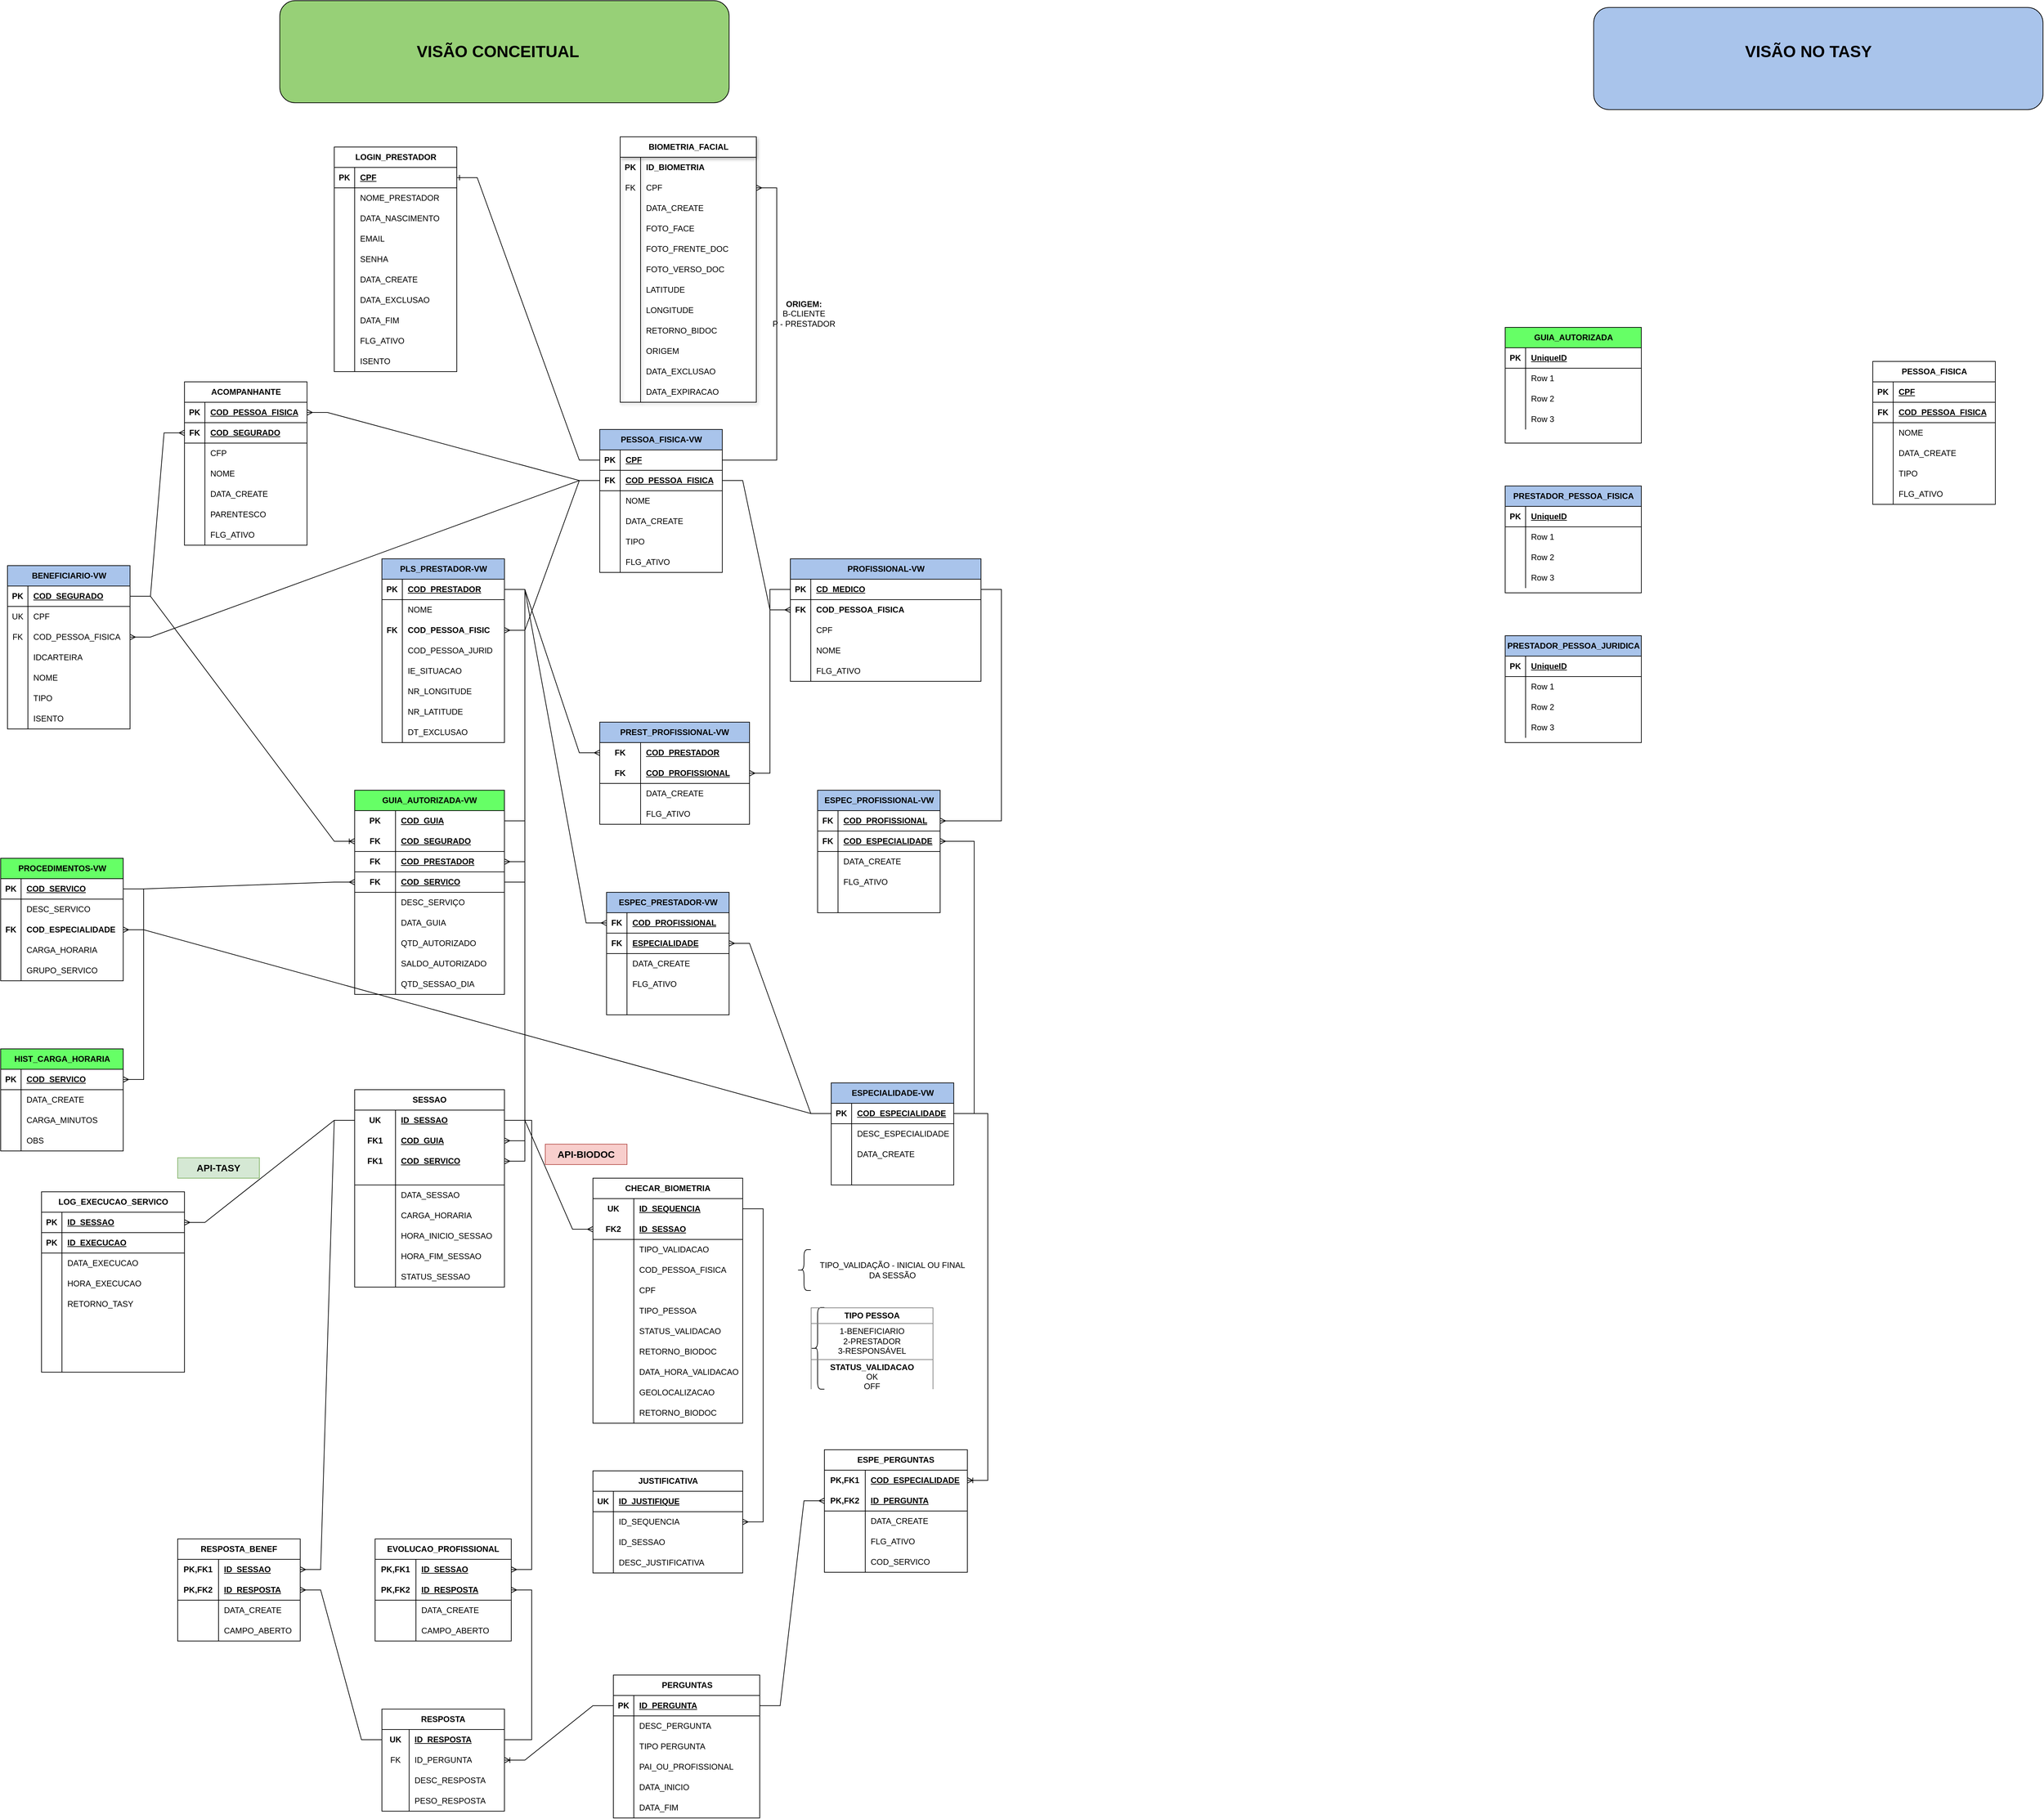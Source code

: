 <mxfile version="21.7.5" type="github">
  <diagram name="Página-1" id="vXdbu9tl-B6xcEZQD5WK">
    <mxGraphModel dx="1762" dy="1659" grid="1" gridSize="10" guides="1" tooltips="1" connect="1" arrows="1" fold="1" page="1" pageScale="1" pageWidth="1169" pageHeight="827" math="0" shadow="0">
      <root>
        <mxCell id="0" />
        <mxCell id="1" parent="0" />
        <mxCell id="ymwMWjb_XmzsokqA4yut-174" value="" style="edgeStyle=entityRelationEdgeStyle;fontSize=12;html=1;endArrow=ERmany;rounded=0;" parent="1" source="ymwMWjb_XmzsokqA4yut-124" target="ymwMWjb_XmzsokqA4yut-101" edge="1">
          <mxGeometry width="100" height="100" relative="1" as="geometry">
            <mxPoint x="890" y="940" as="sourcePoint" />
            <mxPoint x="990" y="840" as="targetPoint" />
            <Array as="points">
              <mxPoint x="920" y="990" />
              <mxPoint x="900" y="1000" />
            </Array>
          </mxGeometry>
        </mxCell>
        <mxCell id="ymwMWjb_XmzsokqA4yut-1" value="BENEFICIARIO-VW" style="shape=table;startSize=30;container=1;collapsible=1;childLayout=tableLayout;fixedRows=1;rowLines=0;fontStyle=1;align=center;resizeLast=1;html=1;fillColor=#A9C4EB;" parent="1" vertex="1">
          <mxGeometry x="170" y="380" width="180" height="240" as="geometry">
            <mxRectangle x="234" y="440" width="130" height="30" as="alternateBounds" />
          </mxGeometry>
        </mxCell>
        <mxCell id="ymwMWjb_XmzsokqA4yut-2" value="" style="shape=tableRow;horizontal=0;startSize=0;swimlaneHead=0;swimlaneBody=0;fillColor=none;collapsible=0;dropTarget=0;points=[[0,0.5],[1,0.5]];portConstraint=eastwest;top=0;left=0;right=0;bottom=1;" parent="ymwMWjb_XmzsokqA4yut-1" vertex="1">
          <mxGeometry y="30" width="180" height="30" as="geometry" />
        </mxCell>
        <mxCell id="ymwMWjb_XmzsokqA4yut-3" value="PK" style="shape=partialRectangle;connectable=0;fillColor=none;top=0;left=0;bottom=0;right=0;fontStyle=1;overflow=hidden;whiteSpace=wrap;html=1;" parent="ymwMWjb_XmzsokqA4yut-2" vertex="1">
          <mxGeometry width="30" height="30" as="geometry">
            <mxRectangle width="30" height="30" as="alternateBounds" />
          </mxGeometry>
        </mxCell>
        <mxCell id="ymwMWjb_XmzsokqA4yut-4" value="COD_SEGURADO" style="shape=partialRectangle;connectable=0;fillColor=none;top=0;left=0;bottom=0;right=0;align=left;spacingLeft=6;fontStyle=5;overflow=hidden;whiteSpace=wrap;html=1;" parent="ymwMWjb_XmzsokqA4yut-2" vertex="1">
          <mxGeometry x="30" width="150" height="30" as="geometry">
            <mxRectangle width="150" height="30" as="alternateBounds" />
          </mxGeometry>
        </mxCell>
        <mxCell id="ymwMWjb_XmzsokqA4yut-5" value="" style="shape=tableRow;horizontal=0;startSize=0;swimlaneHead=0;swimlaneBody=0;fillColor=none;collapsible=0;dropTarget=0;points=[[0,0.5],[1,0.5]];portConstraint=eastwest;top=0;left=0;right=0;bottom=0;" parent="ymwMWjb_XmzsokqA4yut-1" vertex="1">
          <mxGeometry y="60" width="180" height="30" as="geometry" />
        </mxCell>
        <mxCell id="ymwMWjb_XmzsokqA4yut-6" value="UK" style="shape=partialRectangle;connectable=0;fillColor=none;top=0;left=0;bottom=0;right=0;editable=1;overflow=hidden;whiteSpace=wrap;html=1;" parent="ymwMWjb_XmzsokqA4yut-5" vertex="1">
          <mxGeometry width="30" height="30" as="geometry">
            <mxRectangle width="30" height="30" as="alternateBounds" />
          </mxGeometry>
        </mxCell>
        <mxCell id="ymwMWjb_XmzsokqA4yut-7" value="CPF" style="shape=partialRectangle;connectable=0;fillColor=none;top=0;left=0;bottom=0;right=0;align=left;spacingLeft=6;overflow=hidden;whiteSpace=wrap;html=1;" parent="ymwMWjb_XmzsokqA4yut-5" vertex="1">
          <mxGeometry x="30" width="150" height="30" as="geometry">
            <mxRectangle width="150" height="30" as="alternateBounds" />
          </mxGeometry>
        </mxCell>
        <mxCell id="ymwMWjb_XmzsokqA4yut-11" value="" style="shape=tableRow;horizontal=0;startSize=0;swimlaneHead=0;swimlaneBody=0;fillColor=none;collapsible=0;dropTarget=0;points=[[0,0.5],[1,0.5]];portConstraint=eastwest;top=0;left=0;right=0;bottom=0;" parent="ymwMWjb_XmzsokqA4yut-1" vertex="1">
          <mxGeometry y="90" width="180" height="30" as="geometry" />
        </mxCell>
        <mxCell id="ymwMWjb_XmzsokqA4yut-12" value="FK" style="shape=partialRectangle;connectable=0;fillColor=none;top=0;left=0;bottom=0;right=0;editable=1;overflow=hidden;whiteSpace=wrap;html=1;" parent="ymwMWjb_XmzsokqA4yut-11" vertex="1">
          <mxGeometry width="30" height="30" as="geometry">
            <mxRectangle width="30" height="30" as="alternateBounds" />
          </mxGeometry>
        </mxCell>
        <mxCell id="ymwMWjb_XmzsokqA4yut-13" value="COD_PESSOA_FISICA" style="shape=partialRectangle;connectable=0;fillColor=none;top=0;left=0;bottom=0;right=0;align=left;spacingLeft=6;overflow=hidden;whiteSpace=wrap;html=1;" parent="ymwMWjb_XmzsokqA4yut-11" vertex="1">
          <mxGeometry x="30" width="150" height="30" as="geometry">
            <mxRectangle width="150" height="30" as="alternateBounds" />
          </mxGeometry>
        </mxCell>
        <mxCell id="ymwMWjb_XmzsokqA4yut-14" value="" style="shape=tableRow;horizontal=0;startSize=0;swimlaneHead=0;swimlaneBody=0;fillColor=none;collapsible=0;dropTarget=0;points=[[0,0.5],[1,0.5]];portConstraint=eastwest;top=0;left=0;right=0;bottom=0;" parent="ymwMWjb_XmzsokqA4yut-1" vertex="1">
          <mxGeometry y="120" width="180" height="30" as="geometry" />
        </mxCell>
        <mxCell id="ymwMWjb_XmzsokqA4yut-15" value="" style="shape=partialRectangle;connectable=0;fillColor=none;top=0;left=0;bottom=0;right=0;editable=1;overflow=hidden;whiteSpace=wrap;html=1;" parent="ymwMWjb_XmzsokqA4yut-14" vertex="1">
          <mxGeometry width="30" height="30" as="geometry">
            <mxRectangle width="30" height="30" as="alternateBounds" />
          </mxGeometry>
        </mxCell>
        <mxCell id="ymwMWjb_XmzsokqA4yut-16" value="IDCARTEIRA" style="shape=partialRectangle;connectable=0;fillColor=none;top=0;left=0;bottom=0;right=0;align=left;spacingLeft=6;overflow=hidden;whiteSpace=wrap;html=1;" parent="ymwMWjb_XmzsokqA4yut-14" vertex="1">
          <mxGeometry x="30" width="150" height="30" as="geometry">
            <mxRectangle width="150" height="30" as="alternateBounds" />
          </mxGeometry>
        </mxCell>
        <mxCell id="ymwMWjb_XmzsokqA4yut-8" value="" style="shape=tableRow;horizontal=0;startSize=0;swimlaneHead=0;swimlaneBody=0;fillColor=none;collapsible=0;dropTarget=0;points=[[0,0.5],[1,0.5]];portConstraint=eastwest;top=0;left=0;right=0;bottom=0;" parent="ymwMWjb_XmzsokqA4yut-1" vertex="1">
          <mxGeometry y="150" width="180" height="30" as="geometry" />
        </mxCell>
        <mxCell id="ymwMWjb_XmzsokqA4yut-9" value="" style="shape=partialRectangle;connectable=0;fillColor=none;top=0;left=0;bottom=0;right=0;editable=1;overflow=hidden;whiteSpace=wrap;html=1;" parent="ymwMWjb_XmzsokqA4yut-8" vertex="1">
          <mxGeometry width="30" height="30" as="geometry">
            <mxRectangle width="30" height="30" as="alternateBounds" />
          </mxGeometry>
        </mxCell>
        <mxCell id="ymwMWjb_XmzsokqA4yut-10" value="NOME" style="shape=partialRectangle;connectable=0;fillColor=none;top=0;left=0;bottom=0;right=0;align=left;spacingLeft=6;overflow=hidden;whiteSpace=wrap;html=1;" parent="ymwMWjb_XmzsokqA4yut-8" vertex="1">
          <mxGeometry x="30" width="150" height="30" as="geometry">
            <mxRectangle width="150" height="30" as="alternateBounds" />
          </mxGeometry>
        </mxCell>
        <mxCell id="ymwMWjb_XmzsokqA4yut-17" value="" style="shape=tableRow;horizontal=0;startSize=0;swimlaneHead=0;swimlaneBody=0;fillColor=none;collapsible=0;dropTarget=0;points=[[0,0.5],[1,0.5]];portConstraint=eastwest;top=0;left=0;right=0;bottom=0;" parent="ymwMWjb_XmzsokqA4yut-1" vertex="1">
          <mxGeometry y="180" width="180" height="30" as="geometry" />
        </mxCell>
        <mxCell id="ymwMWjb_XmzsokqA4yut-18" value="" style="shape=partialRectangle;connectable=0;fillColor=none;top=0;left=0;bottom=0;right=0;editable=1;overflow=hidden;whiteSpace=wrap;html=1;" parent="ymwMWjb_XmzsokqA4yut-17" vertex="1">
          <mxGeometry width="30" height="30" as="geometry">
            <mxRectangle width="30" height="30" as="alternateBounds" />
          </mxGeometry>
        </mxCell>
        <mxCell id="ymwMWjb_XmzsokqA4yut-19" value="TIPO" style="shape=partialRectangle;connectable=0;fillColor=none;top=0;left=0;bottom=0;right=0;align=left;spacingLeft=6;overflow=hidden;whiteSpace=wrap;html=1;" parent="ymwMWjb_XmzsokqA4yut-17" vertex="1">
          <mxGeometry x="30" width="150" height="30" as="geometry">
            <mxRectangle width="150" height="30" as="alternateBounds" />
          </mxGeometry>
        </mxCell>
        <mxCell id="4YNK98ISf8yOOv_UOKLd-10" value="" style="shape=tableRow;horizontal=0;startSize=0;swimlaneHead=0;swimlaneBody=0;fillColor=none;collapsible=0;dropTarget=0;points=[[0,0.5],[1,0.5]];portConstraint=eastwest;top=0;left=0;right=0;bottom=0;" parent="ymwMWjb_XmzsokqA4yut-1" vertex="1">
          <mxGeometry y="210" width="180" height="30" as="geometry" />
        </mxCell>
        <mxCell id="4YNK98ISf8yOOv_UOKLd-11" value="" style="shape=partialRectangle;connectable=0;fillColor=none;top=0;left=0;bottom=0;right=0;editable=1;overflow=hidden;whiteSpace=wrap;html=1;" parent="4YNK98ISf8yOOv_UOKLd-10" vertex="1">
          <mxGeometry width="30" height="30" as="geometry">
            <mxRectangle width="30" height="30" as="alternateBounds" />
          </mxGeometry>
        </mxCell>
        <mxCell id="4YNK98ISf8yOOv_UOKLd-12" value="ISENTO" style="shape=partialRectangle;connectable=0;fillColor=none;top=0;left=0;bottom=0;right=0;align=left;spacingLeft=6;overflow=hidden;whiteSpace=wrap;html=1;" parent="4YNK98ISf8yOOv_UOKLd-10" vertex="1">
          <mxGeometry x="30" width="150" height="30" as="geometry">
            <mxRectangle width="150" height="30" as="alternateBounds" />
          </mxGeometry>
        </mxCell>
        <mxCell id="ymwMWjb_XmzsokqA4yut-20" value="GUIA_AUTORIZADA-VW" style="shape=table;startSize=30;container=1;collapsible=1;childLayout=tableLayout;fixedRows=1;rowLines=0;fontStyle=1;align=center;resizeLast=1;html=1;whiteSpace=wrap;fillColor=#66FF66;" parent="1" vertex="1">
          <mxGeometry x="680" y="710" width="220" height="300" as="geometry">
            <mxRectangle x="300" y="320" width="160" height="30" as="alternateBounds" />
          </mxGeometry>
        </mxCell>
        <mxCell id="ymwMWjb_XmzsokqA4yut-21" value="" style="shape=tableRow;horizontal=0;startSize=0;swimlaneHead=0;swimlaneBody=0;fillColor=none;collapsible=0;dropTarget=0;points=[[0,0.5],[1,0.5]];portConstraint=eastwest;top=0;left=0;right=0;bottom=0;html=1;" parent="ymwMWjb_XmzsokqA4yut-20" vertex="1">
          <mxGeometry y="30" width="220" height="30" as="geometry" />
        </mxCell>
        <mxCell id="ymwMWjb_XmzsokqA4yut-22" value="PK" style="shape=partialRectangle;connectable=0;fillColor=none;top=0;left=0;bottom=0;right=0;fontStyle=1;overflow=hidden;html=1;whiteSpace=wrap;" parent="ymwMWjb_XmzsokqA4yut-21" vertex="1">
          <mxGeometry width="60" height="30" as="geometry">
            <mxRectangle width="60" height="30" as="alternateBounds" />
          </mxGeometry>
        </mxCell>
        <mxCell id="ymwMWjb_XmzsokqA4yut-23" value="COD_GUIA" style="shape=partialRectangle;connectable=0;fillColor=none;top=0;left=0;bottom=0;right=0;align=left;spacingLeft=6;fontStyle=5;overflow=hidden;html=1;whiteSpace=wrap;" parent="ymwMWjb_XmzsokqA4yut-21" vertex="1">
          <mxGeometry x="60" width="160" height="30" as="geometry">
            <mxRectangle width="160" height="30" as="alternateBounds" />
          </mxGeometry>
        </mxCell>
        <mxCell id="ymwMWjb_XmzsokqA4yut-24" value="" style="shape=tableRow;horizontal=0;startSize=0;swimlaneHead=0;swimlaneBody=0;fillColor=none;collapsible=0;dropTarget=0;points=[[0,0.5],[1,0.5]];portConstraint=eastwest;top=0;left=0;right=0;bottom=1;html=1;" parent="ymwMWjb_XmzsokqA4yut-20" vertex="1">
          <mxGeometry y="60" width="220" height="30" as="geometry" />
        </mxCell>
        <mxCell id="ymwMWjb_XmzsokqA4yut-25" value="FK" style="shape=partialRectangle;connectable=0;fillColor=none;top=0;left=0;bottom=0;right=0;fontStyle=1;overflow=hidden;html=1;whiteSpace=wrap;" parent="ymwMWjb_XmzsokqA4yut-24" vertex="1">
          <mxGeometry width="60" height="30" as="geometry">
            <mxRectangle width="60" height="30" as="alternateBounds" />
          </mxGeometry>
        </mxCell>
        <mxCell id="ymwMWjb_XmzsokqA4yut-26" value="COD_SEGURADO" style="shape=partialRectangle;connectable=0;fillColor=none;top=0;left=0;bottom=0;right=0;align=left;spacingLeft=6;fontStyle=5;overflow=hidden;html=1;whiteSpace=wrap;" parent="ymwMWjb_XmzsokqA4yut-24" vertex="1">
          <mxGeometry x="60" width="160" height="30" as="geometry">
            <mxRectangle width="160" height="30" as="alternateBounds" />
          </mxGeometry>
        </mxCell>
        <mxCell id="ymwMWjb_XmzsokqA4yut-33" value="" style="shape=tableRow;horizontal=0;startSize=0;swimlaneHead=0;swimlaneBody=0;fillColor=none;collapsible=0;dropTarget=0;points=[[0,0.5],[1,0.5]];portConstraint=eastwest;top=0;left=0;right=0;bottom=1;html=1;" parent="ymwMWjb_XmzsokqA4yut-20" vertex="1">
          <mxGeometry y="90" width="220" height="30" as="geometry" />
        </mxCell>
        <mxCell id="ymwMWjb_XmzsokqA4yut-34" value="FK" style="shape=partialRectangle;connectable=0;fillColor=none;top=0;left=0;bottom=0;right=0;fontStyle=1;overflow=hidden;html=1;whiteSpace=wrap;" parent="ymwMWjb_XmzsokqA4yut-33" vertex="1">
          <mxGeometry width="60" height="30" as="geometry">
            <mxRectangle width="60" height="30" as="alternateBounds" />
          </mxGeometry>
        </mxCell>
        <mxCell id="ymwMWjb_XmzsokqA4yut-35" value="COD_PRESTADOR" style="shape=partialRectangle;connectable=0;fillColor=none;top=0;left=0;bottom=0;right=0;align=left;spacingLeft=6;fontStyle=5;overflow=hidden;html=1;whiteSpace=wrap;" parent="ymwMWjb_XmzsokqA4yut-33" vertex="1">
          <mxGeometry x="60" width="160" height="30" as="geometry">
            <mxRectangle width="160" height="30" as="alternateBounds" />
          </mxGeometry>
        </mxCell>
        <mxCell id="ymwMWjb_XmzsokqA4yut-90" value="" style="shape=tableRow;horizontal=0;startSize=0;swimlaneHead=0;swimlaneBody=0;fillColor=none;collapsible=0;dropTarget=0;points=[[0,0.5],[1,0.5]];portConstraint=eastwest;top=0;left=0;right=0;bottom=1;html=1;" parent="ymwMWjb_XmzsokqA4yut-20" vertex="1">
          <mxGeometry y="120" width="220" height="30" as="geometry" />
        </mxCell>
        <mxCell id="ymwMWjb_XmzsokqA4yut-91" value="FK" style="shape=partialRectangle;connectable=0;fillColor=none;top=0;left=0;bottom=0;right=0;fontStyle=1;overflow=hidden;html=1;whiteSpace=wrap;" parent="ymwMWjb_XmzsokqA4yut-90" vertex="1">
          <mxGeometry width="60" height="30" as="geometry">
            <mxRectangle width="60" height="30" as="alternateBounds" />
          </mxGeometry>
        </mxCell>
        <mxCell id="ymwMWjb_XmzsokqA4yut-92" value="COD_SERVICO" style="shape=partialRectangle;connectable=0;fillColor=none;top=0;left=0;bottom=0;right=0;align=left;spacingLeft=6;fontStyle=5;overflow=hidden;html=1;whiteSpace=wrap;" parent="ymwMWjb_XmzsokqA4yut-90" vertex="1">
          <mxGeometry x="60" width="160" height="30" as="geometry">
            <mxRectangle width="160" height="30" as="alternateBounds" />
          </mxGeometry>
        </mxCell>
        <mxCell id="ymwMWjb_XmzsokqA4yut-30" value="" style="shape=tableRow;horizontal=0;startSize=0;swimlaneHead=0;swimlaneBody=0;fillColor=none;collapsible=0;dropTarget=0;points=[[0,0.5],[1,0.5]];portConstraint=eastwest;top=0;left=0;right=0;bottom=0;html=1;" parent="ymwMWjb_XmzsokqA4yut-20" vertex="1">
          <mxGeometry y="150" width="220" height="30" as="geometry" />
        </mxCell>
        <mxCell id="ymwMWjb_XmzsokqA4yut-31" value="" style="shape=partialRectangle;connectable=0;fillColor=none;top=0;left=0;bottom=0;right=0;editable=1;overflow=hidden;html=1;whiteSpace=wrap;" parent="ymwMWjb_XmzsokqA4yut-30" vertex="1">
          <mxGeometry width="60" height="30" as="geometry">
            <mxRectangle width="60" height="30" as="alternateBounds" />
          </mxGeometry>
        </mxCell>
        <mxCell id="ymwMWjb_XmzsokqA4yut-32" value="DESC_SERVIÇO" style="shape=partialRectangle;connectable=0;fillColor=none;top=0;left=0;bottom=0;right=0;align=left;spacingLeft=6;overflow=hidden;html=1;whiteSpace=wrap;" parent="ymwMWjb_XmzsokqA4yut-30" vertex="1">
          <mxGeometry x="60" width="160" height="30" as="geometry">
            <mxRectangle width="160" height="30" as="alternateBounds" />
          </mxGeometry>
        </mxCell>
        <mxCell id="ymwMWjb_XmzsokqA4yut-39" value="" style="shape=tableRow;horizontal=0;startSize=0;swimlaneHead=0;swimlaneBody=0;fillColor=none;collapsible=0;dropTarget=0;points=[[0,0.5],[1,0.5]];portConstraint=eastwest;top=0;left=0;right=0;bottom=0;html=1;" parent="ymwMWjb_XmzsokqA4yut-20" vertex="1">
          <mxGeometry y="180" width="220" height="30" as="geometry" />
        </mxCell>
        <mxCell id="ymwMWjb_XmzsokqA4yut-40" value="" style="shape=partialRectangle;connectable=0;fillColor=none;top=0;left=0;bottom=0;right=0;editable=1;overflow=hidden;html=1;whiteSpace=wrap;" parent="ymwMWjb_XmzsokqA4yut-39" vertex="1">
          <mxGeometry width="60" height="30" as="geometry">
            <mxRectangle width="60" height="30" as="alternateBounds" />
          </mxGeometry>
        </mxCell>
        <mxCell id="ymwMWjb_XmzsokqA4yut-41" value="DATA_GUIA" style="shape=partialRectangle;connectable=0;fillColor=none;top=0;left=0;bottom=0;right=0;align=left;spacingLeft=6;overflow=hidden;html=1;whiteSpace=wrap;" parent="ymwMWjb_XmzsokqA4yut-39" vertex="1">
          <mxGeometry x="60" width="160" height="30" as="geometry">
            <mxRectangle width="160" height="30" as="alternateBounds" />
          </mxGeometry>
        </mxCell>
        <mxCell id="ymwMWjb_XmzsokqA4yut-36" value="" style="shape=tableRow;horizontal=0;startSize=0;swimlaneHead=0;swimlaneBody=0;fillColor=none;collapsible=0;dropTarget=0;points=[[0,0.5],[1,0.5]];portConstraint=eastwest;top=0;left=0;right=0;bottom=0;html=1;" parent="ymwMWjb_XmzsokqA4yut-20" vertex="1">
          <mxGeometry y="210" width="220" height="30" as="geometry" />
        </mxCell>
        <mxCell id="ymwMWjb_XmzsokqA4yut-37" value="" style="shape=partialRectangle;connectable=0;fillColor=none;top=0;left=0;bottom=0;right=0;editable=1;overflow=hidden;html=1;whiteSpace=wrap;" parent="ymwMWjb_XmzsokqA4yut-36" vertex="1">
          <mxGeometry width="60" height="30" as="geometry">
            <mxRectangle width="60" height="30" as="alternateBounds" />
          </mxGeometry>
        </mxCell>
        <mxCell id="ymwMWjb_XmzsokqA4yut-38" value="QTD_AUTORIZADO" style="shape=partialRectangle;connectable=0;fillColor=none;top=0;left=0;bottom=0;right=0;align=left;spacingLeft=6;overflow=hidden;html=1;whiteSpace=wrap;" parent="ymwMWjb_XmzsokqA4yut-36" vertex="1">
          <mxGeometry x="60" width="160" height="30" as="geometry">
            <mxRectangle width="160" height="30" as="alternateBounds" />
          </mxGeometry>
        </mxCell>
        <mxCell id="ymwMWjb_XmzsokqA4yut-308" value="" style="shape=tableRow;horizontal=0;startSize=0;swimlaneHead=0;swimlaneBody=0;fillColor=none;collapsible=0;dropTarget=0;points=[[0,0.5],[1,0.5]];portConstraint=eastwest;top=0;left=0;right=0;bottom=0;html=1;" parent="ymwMWjb_XmzsokqA4yut-20" vertex="1">
          <mxGeometry y="240" width="220" height="30" as="geometry" />
        </mxCell>
        <mxCell id="ymwMWjb_XmzsokqA4yut-309" value="" style="shape=partialRectangle;connectable=0;fillColor=none;top=0;left=0;bottom=0;right=0;editable=1;overflow=hidden;html=1;whiteSpace=wrap;" parent="ymwMWjb_XmzsokqA4yut-308" vertex="1">
          <mxGeometry width="60" height="30" as="geometry">
            <mxRectangle width="60" height="30" as="alternateBounds" />
          </mxGeometry>
        </mxCell>
        <mxCell id="ymwMWjb_XmzsokqA4yut-310" value="SALDO_AUTORIZADO" style="shape=partialRectangle;connectable=0;fillColor=none;top=0;left=0;bottom=0;right=0;align=left;spacingLeft=6;overflow=hidden;html=1;whiteSpace=wrap;" parent="ymwMWjb_XmzsokqA4yut-308" vertex="1">
          <mxGeometry x="60" width="160" height="30" as="geometry">
            <mxRectangle width="160" height="30" as="alternateBounds" />
          </mxGeometry>
        </mxCell>
        <mxCell id="ymwMWjb_XmzsokqA4yut-383" value="" style="shape=tableRow;horizontal=0;startSize=0;swimlaneHead=0;swimlaneBody=0;fillColor=none;collapsible=0;dropTarget=0;points=[[0,0.5],[1,0.5]];portConstraint=eastwest;top=0;left=0;right=0;bottom=0;html=1;" parent="ymwMWjb_XmzsokqA4yut-20" vertex="1">
          <mxGeometry y="270" width="220" height="30" as="geometry" />
        </mxCell>
        <mxCell id="ymwMWjb_XmzsokqA4yut-384" value="" style="shape=partialRectangle;connectable=0;fillColor=none;top=0;left=0;bottom=0;right=0;editable=1;overflow=hidden;html=1;whiteSpace=wrap;" parent="ymwMWjb_XmzsokqA4yut-383" vertex="1">
          <mxGeometry width="60" height="30" as="geometry">
            <mxRectangle width="60" height="30" as="alternateBounds" />
          </mxGeometry>
        </mxCell>
        <mxCell id="ymwMWjb_XmzsokqA4yut-385" value="QTD_SESSAO_DIA" style="shape=partialRectangle;connectable=0;fillColor=none;top=0;left=0;bottom=0;right=0;align=left;spacingLeft=6;overflow=hidden;html=1;whiteSpace=wrap;" parent="ymwMWjb_XmzsokqA4yut-383" vertex="1">
          <mxGeometry x="60" width="160" height="30" as="geometry">
            <mxRectangle width="160" height="30" as="alternateBounds" />
          </mxGeometry>
        </mxCell>
        <mxCell id="ymwMWjb_XmzsokqA4yut-43" value="" style="edgeStyle=entityRelationEdgeStyle;fontSize=12;html=1;endArrow=ERoneToMany;rounded=0;exitX=1;exitY=0.5;exitDx=0;exitDy=0;" parent="1" source="ymwMWjb_XmzsokqA4yut-2" target="ymwMWjb_XmzsokqA4yut-24" edge="1">
          <mxGeometry width="100" height="100" relative="1" as="geometry">
            <mxPoint x="580" y="180" as="sourcePoint" />
            <mxPoint x="670" y="370" as="targetPoint" />
          </mxGeometry>
        </mxCell>
        <mxCell id="ymwMWjb_XmzsokqA4yut-44" value="PLS_PRESTADOR-VW" style="shape=table;startSize=30;container=1;collapsible=1;childLayout=tableLayout;fixedRows=1;rowLines=0;fontStyle=1;align=center;resizeLast=1;html=1;fillColor=#A9C4EB;" parent="1" vertex="1">
          <mxGeometry x="720" y="370" width="180" height="270" as="geometry" />
        </mxCell>
        <mxCell id="ymwMWjb_XmzsokqA4yut-45" value="" style="shape=tableRow;horizontal=0;startSize=0;swimlaneHead=0;swimlaneBody=0;fillColor=none;collapsible=0;dropTarget=0;points=[[0,0.5],[1,0.5]];portConstraint=eastwest;top=0;left=0;right=0;bottom=1;" parent="ymwMWjb_XmzsokqA4yut-44" vertex="1">
          <mxGeometry y="30" width="180" height="30" as="geometry" />
        </mxCell>
        <mxCell id="ymwMWjb_XmzsokqA4yut-46" value="PK" style="shape=partialRectangle;connectable=0;fillColor=none;top=0;left=0;bottom=0;right=0;fontStyle=1;overflow=hidden;whiteSpace=wrap;html=1;" parent="ymwMWjb_XmzsokqA4yut-45" vertex="1">
          <mxGeometry width="30" height="30" as="geometry">
            <mxRectangle width="30" height="30" as="alternateBounds" />
          </mxGeometry>
        </mxCell>
        <mxCell id="ymwMWjb_XmzsokqA4yut-47" value="COD_PRESTADOR" style="shape=partialRectangle;connectable=0;fillColor=none;top=0;left=0;bottom=0;right=0;align=left;spacingLeft=6;fontStyle=5;overflow=hidden;whiteSpace=wrap;html=1;" parent="ymwMWjb_XmzsokqA4yut-45" vertex="1">
          <mxGeometry x="30" width="150" height="30" as="geometry">
            <mxRectangle width="150" height="30" as="alternateBounds" />
          </mxGeometry>
        </mxCell>
        <mxCell id="ymwMWjb_XmzsokqA4yut-48" value="" style="shape=tableRow;horizontal=0;startSize=0;swimlaneHead=0;swimlaneBody=0;fillColor=none;collapsible=0;dropTarget=0;points=[[0,0.5],[1,0.5]];portConstraint=eastwest;top=0;left=0;right=0;bottom=0;" parent="ymwMWjb_XmzsokqA4yut-44" vertex="1">
          <mxGeometry y="60" width="180" height="30" as="geometry" />
        </mxCell>
        <mxCell id="ymwMWjb_XmzsokqA4yut-49" value="" style="shape=partialRectangle;connectable=0;fillColor=none;top=0;left=0;bottom=0;right=0;editable=1;overflow=hidden;whiteSpace=wrap;html=1;" parent="ymwMWjb_XmzsokqA4yut-48" vertex="1">
          <mxGeometry width="30" height="30" as="geometry">
            <mxRectangle width="30" height="30" as="alternateBounds" />
          </mxGeometry>
        </mxCell>
        <mxCell id="ymwMWjb_XmzsokqA4yut-50" value="NOME" style="shape=partialRectangle;connectable=0;fillColor=none;top=0;left=0;bottom=0;right=0;align=left;spacingLeft=6;overflow=hidden;whiteSpace=wrap;html=1;" parent="ymwMWjb_XmzsokqA4yut-48" vertex="1">
          <mxGeometry x="30" width="150" height="30" as="geometry">
            <mxRectangle width="150" height="30" as="alternateBounds" />
          </mxGeometry>
        </mxCell>
        <mxCell id="ymwMWjb_XmzsokqA4yut-51" value="" style="shape=tableRow;horizontal=0;startSize=0;swimlaneHead=0;swimlaneBody=0;fillColor=none;collapsible=0;dropTarget=0;points=[[0,0.5],[1,0.5]];portConstraint=eastwest;top=0;left=0;right=0;bottom=0;" parent="ymwMWjb_XmzsokqA4yut-44" vertex="1">
          <mxGeometry y="90" width="180" height="30" as="geometry" />
        </mxCell>
        <mxCell id="ymwMWjb_XmzsokqA4yut-52" value="&lt;b&gt;FK&lt;/b&gt;" style="shape=partialRectangle;connectable=0;fillColor=none;top=0;left=0;bottom=0;right=0;editable=1;overflow=hidden;whiteSpace=wrap;html=1;" parent="ymwMWjb_XmzsokqA4yut-51" vertex="1">
          <mxGeometry width="30" height="30" as="geometry">
            <mxRectangle width="30" height="30" as="alternateBounds" />
          </mxGeometry>
        </mxCell>
        <mxCell id="ymwMWjb_XmzsokqA4yut-53" value="&lt;b&gt;COD_PESSOA_FISIC&lt;/b&gt;" style="shape=partialRectangle;connectable=0;fillColor=none;top=0;left=0;bottom=0;right=0;align=left;spacingLeft=6;overflow=hidden;whiteSpace=wrap;html=1;" parent="ymwMWjb_XmzsokqA4yut-51" vertex="1">
          <mxGeometry x="30" width="150" height="30" as="geometry">
            <mxRectangle width="150" height="30" as="alternateBounds" />
          </mxGeometry>
        </mxCell>
        <mxCell id="ymwMWjb_XmzsokqA4yut-54" value="" style="shape=tableRow;horizontal=0;startSize=0;swimlaneHead=0;swimlaneBody=0;fillColor=none;collapsible=0;dropTarget=0;points=[[0,0.5],[1,0.5]];portConstraint=eastwest;top=0;left=0;right=0;bottom=0;" parent="ymwMWjb_XmzsokqA4yut-44" vertex="1">
          <mxGeometry y="120" width="180" height="30" as="geometry" />
        </mxCell>
        <mxCell id="ymwMWjb_XmzsokqA4yut-55" value="" style="shape=partialRectangle;connectable=0;fillColor=none;top=0;left=0;bottom=0;right=0;editable=1;overflow=hidden;whiteSpace=wrap;html=1;" parent="ymwMWjb_XmzsokqA4yut-54" vertex="1">
          <mxGeometry width="30" height="30" as="geometry">
            <mxRectangle width="30" height="30" as="alternateBounds" />
          </mxGeometry>
        </mxCell>
        <mxCell id="ymwMWjb_XmzsokqA4yut-56" value="COD_PESSOA_JURID" style="shape=partialRectangle;connectable=0;fillColor=none;top=0;left=0;bottom=0;right=0;align=left;spacingLeft=6;overflow=hidden;whiteSpace=wrap;html=1;" parent="ymwMWjb_XmzsokqA4yut-54" vertex="1">
          <mxGeometry x="30" width="150" height="30" as="geometry">
            <mxRectangle width="150" height="30" as="alternateBounds" />
          </mxGeometry>
        </mxCell>
        <mxCell id="ymwMWjb_XmzsokqA4yut-83" value="" style="shape=tableRow;horizontal=0;startSize=0;swimlaneHead=0;swimlaneBody=0;fillColor=none;collapsible=0;dropTarget=0;points=[[0,0.5],[1,0.5]];portConstraint=eastwest;top=0;left=0;right=0;bottom=0;" parent="ymwMWjb_XmzsokqA4yut-44" vertex="1">
          <mxGeometry y="150" width="180" height="30" as="geometry" />
        </mxCell>
        <mxCell id="ymwMWjb_XmzsokqA4yut-84" value="" style="shape=partialRectangle;connectable=0;fillColor=none;top=0;left=0;bottom=0;right=0;editable=1;overflow=hidden;whiteSpace=wrap;html=1;" parent="ymwMWjb_XmzsokqA4yut-83" vertex="1">
          <mxGeometry width="30" height="30" as="geometry">
            <mxRectangle width="30" height="30" as="alternateBounds" />
          </mxGeometry>
        </mxCell>
        <mxCell id="ymwMWjb_XmzsokqA4yut-85" value="IE_SITUACAO" style="shape=partialRectangle;connectable=0;fillColor=none;top=0;left=0;bottom=0;right=0;align=left;spacingLeft=6;overflow=hidden;whiteSpace=wrap;html=1;" parent="ymwMWjb_XmzsokqA4yut-83" vertex="1">
          <mxGeometry x="30" width="150" height="30" as="geometry">
            <mxRectangle width="150" height="30" as="alternateBounds" />
          </mxGeometry>
        </mxCell>
        <mxCell id="X_BGqj0c_cZcVAn-bNJT-125" value="" style="shape=tableRow;horizontal=0;startSize=0;swimlaneHead=0;swimlaneBody=0;fillColor=none;collapsible=0;dropTarget=0;points=[[0,0.5],[1,0.5]];portConstraint=eastwest;top=0;left=0;right=0;bottom=0;" parent="ymwMWjb_XmzsokqA4yut-44" vertex="1">
          <mxGeometry y="180" width="180" height="30" as="geometry" />
        </mxCell>
        <mxCell id="X_BGqj0c_cZcVAn-bNJT-126" value="" style="shape=partialRectangle;connectable=0;fillColor=none;top=0;left=0;bottom=0;right=0;editable=1;overflow=hidden;whiteSpace=wrap;html=1;" parent="X_BGqj0c_cZcVAn-bNJT-125" vertex="1">
          <mxGeometry width="30" height="30" as="geometry">
            <mxRectangle width="30" height="30" as="alternateBounds" />
          </mxGeometry>
        </mxCell>
        <mxCell id="X_BGqj0c_cZcVAn-bNJT-127" value="NR_LONGITUDE" style="shape=partialRectangle;connectable=0;fillColor=none;top=0;left=0;bottom=0;right=0;align=left;spacingLeft=6;overflow=hidden;whiteSpace=wrap;html=1;" parent="X_BGqj0c_cZcVAn-bNJT-125" vertex="1">
          <mxGeometry x="30" width="150" height="30" as="geometry">
            <mxRectangle width="150" height="30" as="alternateBounds" />
          </mxGeometry>
        </mxCell>
        <mxCell id="X_BGqj0c_cZcVAn-bNJT-147" value="" style="shape=tableRow;horizontal=0;startSize=0;swimlaneHead=0;swimlaneBody=0;fillColor=none;collapsible=0;dropTarget=0;points=[[0,0.5],[1,0.5]];portConstraint=eastwest;top=0;left=0;right=0;bottom=0;" parent="ymwMWjb_XmzsokqA4yut-44" vertex="1">
          <mxGeometry y="210" width="180" height="30" as="geometry" />
        </mxCell>
        <mxCell id="X_BGqj0c_cZcVAn-bNJT-148" value="" style="shape=partialRectangle;connectable=0;fillColor=none;top=0;left=0;bottom=0;right=0;editable=1;overflow=hidden;whiteSpace=wrap;html=1;" parent="X_BGqj0c_cZcVAn-bNJT-147" vertex="1">
          <mxGeometry width="30" height="30" as="geometry">
            <mxRectangle width="30" height="30" as="alternateBounds" />
          </mxGeometry>
        </mxCell>
        <mxCell id="X_BGqj0c_cZcVAn-bNJT-149" value="NR_LATITUDE" style="shape=partialRectangle;connectable=0;fillColor=none;top=0;left=0;bottom=0;right=0;align=left;spacingLeft=6;overflow=hidden;whiteSpace=wrap;html=1;" parent="X_BGqj0c_cZcVAn-bNJT-147" vertex="1">
          <mxGeometry x="30" width="150" height="30" as="geometry">
            <mxRectangle width="150" height="30" as="alternateBounds" />
          </mxGeometry>
        </mxCell>
        <mxCell id="X_BGqj0c_cZcVAn-bNJT-150" value="" style="shape=tableRow;horizontal=0;startSize=0;swimlaneHead=0;swimlaneBody=0;fillColor=none;collapsible=0;dropTarget=0;points=[[0,0.5],[1,0.5]];portConstraint=eastwest;top=0;left=0;right=0;bottom=0;" parent="ymwMWjb_XmzsokqA4yut-44" vertex="1">
          <mxGeometry y="240" width="180" height="30" as="geometry" />
        </mxCell>
        <mxCell id="X_BGqj0c_cZcVAn-bNJT-151" value="" style="shape=partialRectangle;connectable=0;fillColor=none;top=0;left=0;bottom=0;right=0;editable=1;overflow=hidden;whiteSpace=wrap;html=1;" parent="X_BGqj0c_cZcVAn-bNJT-150" vertex="1">
          <mxGeometry width="30" height="30" as="geometry">
            <mxRectangle width="30" height="30" as="alternateBounds" />
          </mxGeometry>
        </mxCell>
        <mxCell id="X_BGqj0c_cZcVAn-bNJT-152" value="DT_EXCLUSAO" style="shape=partialRectangle;connectable=0;fillColor=none;top=0;left=0;bottom=0;right=0;align=left;spacingLeft=6;overflow=hidden;whiteSpace=wrap;html=1;" parent="X_BGqj0c_cZcVAn-bNJT-150" vertex="1">
          <mxGeometry x="30" width="150" height="30" as="geometry">
            <mxRectangle width="150" height="30" as="alternateBounds" />
          </mxGeometry>
        </mxCell>
        <mxCell id="ymwMWjb_XmzsokqA4yut-57" value="PROFISSIONAL-VW" style="shape=table;startSize=30;container=1;collapsible=1;childLayout=tableLayout;fixedRows=1;rowLines=0;fontStyle=1;align=center;resizeLast=1;html=1;fillColor=#A9C4EB;" parent="1" vertex="1">
          <mxGeometry x="1320" y="370" width="280" height="180" as="geometry" />
        </mxCell>
        <mxCell id="ymwMWjb_XmzsokqA4yut-58" value="" style="shape=tableRow;horizontal=0;startSize=0;swimlaneHead=0;swimlaneBody=0;fillColor=none;collapsible=0;dropTarget=0;points=[[0,0.5],[1,0.5]];portConstraint=eastwest;top=0;left=0;right=0;bottom=1;" parent="ymwMWjb_XmzsokqA4yut-57" vertex="1">
          <mxGeometry y="30" width="280" height="30" as="geometry" />
        </mxCell>
        <mxCell id="ymwMWjb_XmzsokqA4yut-59" value="PK" style="shape=partialRectangle;connectable=0;fillColor=none;top=0;left=0;bottom=0;right=0;fontStyle=1;overflow=hidden;whiteSpace=wrap;html=1;" parent="ymwMWjb_XmzsokqA4yut-58" vertex="1">
          <mxGeometry width="30" height="30" as="geometry">
            <mxRectangle width="30" height="30" as="alternateBounds" />
          </mxGeometry>
        </mxCell>
        <mxCell id="ymwMWjb_XmzsokqA4yut-60" value="CD_MEDICO" style="shape=partialRectangle;connectable=0;fillColor=none;top=0;left=0;bottom=0;right=0;align=left;spacingLeft=6;fontStyle=5;overflow=hidden;whiteSpace=wrap;html=1;" parent="ymwMWjb_XmzsokqA4yut-58" vertex="1">
          <mxGeometry x="30" width="250" height="30" as="geometry">
            <mxRectangle width="250" height="30" as="alternateBounds" />
          </mxGeometry>
        </mxCell>
        <mxCell id="ymwMWjb_XmzsokqA4yut-61" value="" style="shape=tableRow;horizontal=0;startSize=0;swimlaneHead=0;swimlaneBody=0;fillColor=none;collapsible=0;dropTarget=0;points=[[0,0.5],[1,0.5]];portConstraint=eastwest;top=0;left=0;right=0;bottom=0;" parent="ymwMWjb_XmzsokqA4yut-57" vertex="1">
          <mxGeometry y="60" width="280" height="30" as="geometry" />
        </mxCell>
        <mxCell id="ymwMWjb_XmzsokqA4yut-62" value="&lt;b&gt;FK&lt;/b&gt;" style="shape=partialRectangle;connectable=0;fillColor=none;top=0;left=0;bottom=0;right=0;editable=1;overflow=hidden;whiteSpace=wrap;html=1;" parent="ymwMWjb_XmzsokqA4yut-61" vertex="1">
          <mxGeometry width="30" height="30" as="geometry">
            <mxRectangle width="30" height="30" as="alternateBounds" />
          </mxGeometry>
        </mxCell>
        <mxCell id="ymwMWjb_XmzsokqA4yut-63" value="&lt;b&gt;COD_PESSOA_FISICA&lt;/b&gt;" style="shape=partialRectangle;connectable=0;fillColor=none;top=0;left=0;bottom=0;right=0;align=left;spacingLeft=6;overflow=hidden;whiteSpace=wrap;html=1;" parent="ymwMWjb_XmzsokqA4yut-61" vertex="1">
          <mxGeometry x="30" width="250" height="30" as="geometry">
            <mxRectangle width="250" height="30" as="alternateBounds" />
          </mxGeometry>
        </mxCell>
        <mxCell id="ymwMWjb_XmzsokqA4yut-64" value="" style="shape=tableRow;horizontal=0;startSize=0;swimlaneHead=0;swimlaneBody=0;fillColor=none;collapsible=0;dropTarget=0;points=[[0,0.5],[1,0.5]];portConstraint=eastwest;top=0;left=0;right=0;bottom=0;" parent="ymwMWjb_XmzsokqA4yut-57" vertex="1">
          <mxGeometry y="90" width="280" height="30" as="geometry" />
        </mxCell>
        <mxCell id="ymwMWjb_XmzsokqA4yut-65" value="" style="shape=partialRectangle;connectable=0;fillColor=none;top=0;left=0;bottom=0;right=0;editable=1;overflow=hidden;whiteSpace=wrap;html=1;" parent="ymwMWjb_XmzsokqA4yut-64" vertex="1">
          <mxGeometry width="30" height="30" as="geometry">
            <mxRectangle width="30" height="30" as="alternateBounds" />
          </mxGeometry>
        </mxCell>
        <mxCell id="ymwMWjb_XmzsokqA4yut-66" value="CPF" style="shape=partialRectangle;connectable=0;fillColor=none;top=0;left=0;bottom=0;right=0;align=left;spacingLeft=6;overflow=hidden;whiteSpace=wrap;html=1;" parent="ymwMWjb_XmzsokqA4yut-64" vertex="1">
          <mxGeometry x="30" width="250" height="30" as="geometry">
            <mxRectangle width="250" height="30" as="alternateBounds" />
          </mxGeometry>
        </mxCell>
        <mxCell id="ymwMWjb_XmzsokqA4yut-67" value="" style="shape=tableRow;horizontal=0;startSize=0;swimlaneHead=0;swimlaneBody=0;fillColor=none;collapsible=0;dropTarget=0;points=[[0,0.5],[1,0.5]];portConstraint=eastwest;top=0;left=0;right=0;bottom=0;" parent="ymwMWjb_XmzsokqA4yut-57" vertex="1">
          <mxGeometry y="120" width="280" height="30" as="geometry" />
        </mxCell>
        <mxCell id="ymwMWjb_XmzsokqA4yut-68" value="" style="shape=partialRectangle;connectable=0;fillColor=none;top=0;left=0;bottom=0;right=0;editable=1;overflow=hidden;whiteSpace=wrap;html=1;" parent="ymwMWjb_XmzsokqA4yut-67" vertex="1">
          <mxGeometry width="30" height="30" as="geometry">
            <mxRectangle width="30" height="30" as="alternateBounds" />
          </mxGeometry>
        </mxCell>
        <mxCell id="ymwMWjb_XmzsokqA4yut-69" value="NOME" style="shape=partialRectangle;connectable=0;fillColor=none;top=0;left=0;bottom=0;right=0;align=left;spacingLeft=6;overflow=hidden;whiteSpace=wrap;html=1;" parent="ymwMWjb_XmzsokqA4yut-67" vertex="1">
          <mxGeometry x="30" width="250" height="30" as="geometry">
            <mxRectangle width="250" height="30" as="alternateBounds" />
          </mxGeometry>
        </mxCell>
        <mxCell id="ymwMWjb_XmzsokqA4yut-191" value="" style="shape=tableRow;horizontal=0;startSize=0;swimlaneHead=0;swimlaneBody=0;fillColor=none;collapsible=0;dropTarget=0;points=[[0,0.5],[1,0.5]];portConstraint=eastwest;top=0;left=0;right=0;bottom=0;" parent="ymwMWjb_XmzsokqA4yut-57" vertex="1">
          <mxGeometry y="150" width="280" height="30" as="geometry" />
        </mxCell>
        <mxCell id="ymwMWjb_XmzsokqA4yut-192" value="" style="shape=partialRectangle;connectable=0;fillColor=none;top=0;left=0;bottom=0;right=0;editable=1;overflow=hidden;whiteSpace=wrap;html=1;" parent="ymwMWjb_XmzsokqA4yut-191" vertex="1">
          <mxGeometry width="30" height="30" as="geometry">
            <mxRectangle width="30" height="30" as="alternateBounds" />
          </mxGeometry>
        </mxCell>
        <mxCell id="ymwMWjb_XmzsokqA4yut-193" value="FLG_ATIVO" style="shape=partialRectangle;connectable=0;fillColor=none;top=0;left=0;bottom=0;right=0;align=left;spacingLeft=6;overflow=hidden;whiteSpace=wrap;html=1;" parent="ymwMWjb_XmzsokqA4yut-191" vertex="1">
          <mxGeometry x="30" width="250" height="30" as="geometry">
            <mxRectangle width="250" height="30" as="alternateBounds" />
          </mxGeometry>
        </mxCell>
        <mxCell id="ymwMWjb_XmzsokqA4yut-89" value="" style="edgeStyle=entityRelationEdgeStyle;fontSize=12;html=1;endArrow=ERmany;rounded=0;" parent="1" source="ymwMWjb_XmzsokqA4yut-45" target="ymwMWjb_XmzsokqA4yut-33" edge="1">
          <mxGeometry width="100" height="100" relative="1" as="geometry">
            <mxPoint x="930" y="720" as="sourcePoint" />
            <mxPoint x="1030" y="620" as="targetPoint" />
          </mxGeometry>
        </mxCell>
        <mxCell id="ymwMWjb_XmzsokqA4yut-94" value="PROCEDIMENTOS-VW" style="shape=table;startSize=30;container=1;collapsible=1;childLayout=tableLayout;fixedRows=1;rowLines=0;fontStyle=1;align=center;resizeLast=1;html=1;fillColor=#66FF66;" parent="1" vertex="1">
          <mxGeometry x="160" y="810" width="180" height="180" as="geometry" />
        </mxCell>
        <mxCell id="ymwMWjb_XmzsokqA4yut-95" value="" style="shape=tableRow;horizontal=0;startSize=0;swimlaneHead=0;swimlaneBody=0;fillColor=none;collapsible=0;dropTarget=0;points=[[0,0.5],[1,0.5]];portConstraint=eastwest;top=0;left=0;right=0;bottom=1;" parent="ymwMWjb_XmzsokqA4yut-94" vertex="1">
          <mxGeometry y="30" width="180" height="30" as="geometry" />
        </mxCell>
        <mxCell id="ymwMWjb_XmzsokqA4yut-96" value="PK" style="shape=partialRectangle;connectable=0;fillColor=none;top=0;left=0;bottom=0;right=0;fontStyle=1;overflow=hidden;whiteSpace=wrap;html=1;" parent="ymwMWjb_XmzsokqA4yut-95" vertex="1">
          <mxGeometry width="30" height="30" as="geometry">
            <mxRectangle width="30" height="30" as="alternateBounds" />
          </mxGeometry>
        </mxCell>
        <mxCell id="ymwMWjb_XmzsokqA4yut-97" value="COD_SERVICO" style="shape=partialRectangle;connectable=0;fillColor=none;top=0;left=0;bottom=0;right=0;align=left;spacingLeft=6;fontStyle=5;overflow=hidden;whiteSpace=wrap;html=1;" parent="ymwMWjb_XmzsokqA4yut-95" vertex="1">
          <mxGeometry x="30" width="150" height="30" as="geometry">
            <mxRectangle width="150" height="30" as="alternateBounds" />
          </mxGeometry>
        </mxCell>
        <mxCell id="ymwMWjb_XmzsokqA4yut-98" value="" style="shape=tableRow;horizontal=0;startSize=0;swimlaneHead=0;swimlaneBody=0;fillColor=none;collapsible=0;dropTarget=0;points=[[0,0.5],[1,0.5]];portConstraint=eastwest;top=0;left=0;right=0;bottom=0;" parent="ymwMWjb_XmzsokqA4yut-94" vertex="1">
          <mxGeometry y="60" width="180" height="30" as="geometry" />
        </mxCell>
        <mxCell id="ymwMWjb_XmzsokqA4yut-99" value="" style="shape=partialRectangle;connectable=0;fillColor=none;top=0;left=0;bottom=0;right=0;editable=1;overflow=hidden;whiteSpace=wrap;html=1;" parent="ymwMWjb_XmzsokqA4yut-98" vertex="1">
          <mxGeometry width="30" height="30" as="geometry">
            <mxRectangle width="30" height="30" as="alternateBounds" />
          </mxGeometry>
        </mxCell>
        <mxCell id="ymwMWjb_XmzsokqA4yut-100" value="DESC_SERVICO" style="shape=partialRectangle;connectable=0;fillColor=none;top=0;left=0;bottom=0;right=0;align=left;spacingLeft=6;overflow=hidden;whiteSpace=wrap;html=1;" parent="ymwMWjb_XmzsokqA4yut-98" vertex="1">
          <mxGeometry x="30" width="150" height="30" as="geometry">
            <mxRectangle width="150" height="30" as="alternateBounds" />
          </mxGeometry>
        </mxCell>
        <mxCell id="ymwMWjb_XmzsokqA4yut-101" value="" style="shape=tableRow;horizontal=0;startSize=0;swimlaneHead=0;swimlaneBody=0;fillColor=none;collapsible=0;dropTarget=0;points=[[0,0.5],[1,0.5]];portConstraint=eastwest;top=0;left=0;right=0;bottom=0;" parent="ymwMWjb_XmzsokqA4yut-94" vertex="1">
          <mxGeometry y="90" width="180" height="30" as="geometry" />
        </mxCell>
        <mxCell id="ymwMWjb_XmzsokqA4yut-102" value="&lt;b&gt;FK&lt;/b&gt;" style="shape=partialRectangle;connectable=0;fillColor=none;top=0;left=0;bottom=0;right=0;editable=1;overflow=hidden;whiteSpace=wrap;html=1;" parent="ymwMWjb_XmzsokqA4yut-101" vertex="1">
          <mxGeometry width="30" height="30" as="geometry">
            <mxRectangle width="30" height="30" as="alternateBounds" />
          </mxGeometry>
        </mxCell>
        <mxCell id="ymwMWjb_XmzsokqA4yut-103" value="&lt;b&gt;COD_ESPECIALIDADE&lt;/b&gt;" style="shape=partialRectangle;connectable=0;fillColor=none;top=0;left=0;bottom=0;right=0;align=left;spacingLeft=6;overflow=hidden;whiteSpace=wrap;html=1;" parent="ymwMWjb_XmzsokqA4yut-101" vertex="1">
          <mxGeometry x="30" width="150" height="30" as="geometry">
            <mxRectangle width="150" height="30" as="alternateBounds" />
          </mxGeometry>
        </mxCell>
        <mxCell id="ymwMWjb_XmzsokqA4yut-104" value="" style="shape=tableRow;horizontal=0;startSize=0;swimlaneHead=0;swimlaneBody=0;fillColor=none;collapsible=0;dropTarget=0;points=[[0,0.5],[1,0.5]];portConstraint=eastwest;top=0;left=0;right=0;bottom=0;" parent="ymwMWjb_XmzsokqA4yut-94" vertex="1">
          <mxGeometry y="120" width="180" height="30" as="geometry" />
        </mxCell>
        <mxCell id="ymwMWjb_XmzsokqA4yut-105" value="" style="shape=partialRectangle;connectable=0;fillColor=none;top=0;left=0;bottom=0;right=0;editable=1;overflow=hidden;whiteSpace=wrap;html=1;" parent="ymwMWjb_XmzsokqA4yut-104" vertex="1">
          <mxGeometry width="30" height="30" as="geometry">
            <mxRectangle width="30" height="30" as="alternateBounds" />
          </mxGeometry>
        </mxCell>
        <mxCell id="ymwMWjb_XmzsokqA4yut-106" value="CARGA_HORARIA" style="shape=partialRectangle;connectable=0;fillColor=none;top=0;left=0;bottom=0;right=0;align=left;spacingLeft=6;overflow=hidden;whiteSpace=wrap;html=1;" parent="ymwMWjb_XmzsokqA4yut-104" vertex="1">
          <mxGeometry x="30" width="150" height="30" as="geometry">
            <mxRectangle width="150" height="30" as="alternateBounds" />
          </mxGeometry>
        </mxCell>
        <mxCell id="ymwMWjb_XmzsokqA4yut-291" value="" style="shape=tableRow;horizontal=0;startSize=0;swimlaneHead=0;swimlaneBody=0;fillColor=none;collapsible=0;dropTarget=0;points=[[0,0.5],[1,0.5]];portConstraint=eastwest;top=0;left=0;right=0;bottom=0;" parent="ymwMWjb_XmzsokqA4yut-94" vertex="1">
          <mxGeometry y="150" width="180" height="30" as="geometry" />
        </mxCell>
        <mxCell id="ymwMWjb_XmzsokqA4yut-292" value="" style="shape=partialRectangle;connectable=0;fillColor=none;top=0;left=0;bottom=0;right=0;editable=1;overflow=hidden;whiteSpace=wrap;html=1;" parent="ymwMWjb_XmzsokqA4yut-291" vertex="1">
          <mxGeometry width="30" height="30" as="geometry">
            <mxRectangle width="30" height="30" as="alternateBounds" />
          </mxGeometry>
        </mxCell>
        <mxCell id="ymwMWjb_XmzsokqA4yut-293" value="GRUPO_SERVICO" style="shape=partialRectangle;connectable=0;fillColor=none;top=0;left=0;bottom=0;right=0;align=left;spacingLeft=6;overflow=hidden;whiteSpace=wrap;html=1;" parent="ymwMWjb_XmzsokqA4yut-291" vertex="1">
          <mxGeometry x="30" width="150" height="30" as="geometry">
            <mxRectangle width="150" height="30" as="alternateBounds" />
          </mxGeometry>
        </mxCell>
        <mxCell id="ymwMWjb_XmzsokqA4yut-107" value="" style="edgeStyle=entityRelationEdgeStyle;fontSize=12;html=1;endArrow=ERmany;rounded=0;entryX=0;entryY=0.5;entryDx=0;entryDy=0;" parent="1" source="ymwMWjb_XmzsokqA4yut-95" target="ymwMWjb_XmzsokqA4yut-90" edge="1">
          <mxGeometry width="100" height="100" relative="1" as="geometry">
            <mxPoint x="540" y="750" as="sourcePoint" />
            <mxPoint x="640" y="650" as="targetPoint" />
          </mxGeometry>
        </mxCell>
        <mxCell id="ymwMWjb_XmzsokqA4yut-108" value="PREST_PROFISSIONAL-VW" style="shape=table;startSize=30;container=1;collapsible=1;childLayout=tableLayout;fixedRows=1;rowLines=0;fontStyle=1;align=center;resizeLast=1;html=1;whiteSpace=wrap;fillColor=#A9C4EB;" parent="1" vertex="1">
          <mxGeometry x="1040" y="610" width="220" height="150" as="geometry" />
        </mxCell>
        <mxCell id="ymwMWjb_XmzsokqA4yut-109" value="" style="shape=tableRow;horizontal=0;startSize=0;swimlaneHead=0;swimlaneBody=0;fillColor=none;collapsible=0;dropTarget=0;points=[[0,0.5],[1,0.5]];portConstraint=eastwest;top=0;left=0;right=0;bottom=0;html=1;" parent="ymwMWjb_XmzsokqA4yut-108" vertex="1">
          <mxGeometry y="30" width="220" height="30" as="geometry" />
        </mxCell>
        <mxCell id="ymwMWjb_XmzsokqA4yut-110" value="FK" style="shape=partialRectangle;connectable=0;fillColor=none;top=0;left=0;bottom=0;right=0;fontStyle=1;overflow=hidden;html=1;whiteSpace=wrap;" parent="ymwMWjb_XmzsokqA4yut-109" vertex="1">
          <mxGeometry width="60" height="30" as="geometry">
            <mxRectangle width="60" height="30" as="alternateBounds" />
          </mxGeometry>
        </mxCell>
        <mxCell id="ymwMWjb_XmzsokqA4yut-111" value="COD_PRESTADOR" style="shape=partialRectangle;connectable=0;fillColor=none;top=0;left=0;bottom=0;right=0;align=left;spacingLeft=6;fontStyle=5;overflow=hidden;html=1;whiteSpace=wrap;" parent="ymwMWjb_XmzsokqA4yut-109" vertex="1">
          <mxGeometry x="60" width="160" height="30" as="geometry">
            <mxRectangle width="160" height="30" as="alternateBounds" />
          </mxGeometry>
        </mxCell>
        <mxCell id="ymwMWjb_XmzsokqA4yut-112" value="" style="shape=tableRow;horizontal=0;startSize=0;swimlaneHead=0;swimlaneBody=0;fillColor=none;collapsible=0;dropTarget=0;points=[[0,0.5],[1,0.5]];portConstraint=eastwest;top=0;left=0;right=0;bottom=1;html=1;" parent="ymwMWjb_XmzsokqA4yut-108" vertex="1">
          <mxGeometry y="60" width="220" height="30" as="geometry" />
        </mxCell>
        <mxCell id="ymwMWjb_XmzsokqA4yut-113" value="FK" style="shape=partialRectangle;connectable=0;fillColor=none;top=0;left=0;bottom=0;right=0;fontStyle=1;overflow=hidden;html=1;whiteSpace=wrap;" parent="ymwMWjb_XmzsokqA4yut-112" vertex="1">
          <mxGeometry width="60" height="30" as="geometry">
            <mxRectangle width="60" height="30" as="alternateBounds" />
          </mxGeometry>
        </mxCell>
        <mxCell id="ymwMWjb_XmzsokqA4yut-114" value="COD_PROFISSIONAL" style="shape=partialRectangle;connectable=0;fillColor=none;top=0;left=0;bottom=0;right=0;align=left;spacingLeft=6;fontStyle=5;overflow=hidden;html=1;whiteSpace=wrap;" parent="ymwMWjb_XmzsokqA4yut-112" vertex="1">
          <mxGeometry x="60" width="160" height="30" as="geometry">
            <mxRectangle width="160" height="30" as="alternateBounds" />
          </mxGeometry>
        </mxCell>
        <mxCell id="ymwMWjb_XmzsokqA4yut-115" value="" style="shape=tableRow;horizontal=0;startSize=0;swimlaneHead=0;swimlaneBody=0;fillColor=none;collapsible=0;dropTarget=0;points=[[0,0.5],[1,0.5]];portConstraint=eastwest;top=0;left=0;right=0;bottom=0;html=1;" parent="ymwMWjb_XmzsokqA4yut-108" vertex="1">
          <mxGeometry y="90" width="220" height="30" as="geometry" />
        </mxCell>
        <mxCell id="ymwMWjb_XmzsokqA4yut-116" value="" style="shape=partialRectangle;connectable=0;fillColor=none;top=0;left=0;bottom=0;right=0;editable=1;overflow=hidden;html=1;whiteSpace=wrap;" parent="ymwMWjb_XmzsokqA4yut-115" vertex="1">
          <mxGeometry width="60" height="30" as="geometry">
            <mxRectangle width="60" height="30" as="alternateBounds" />
          </mxGeometry>
        </mxCell>
        <mxCell id="ymwMWjb_XmzsokqA4yut-117" value="DATA_CREATE" style="shape=partialRectangle;connectable=0;fillColor=none;top=0;left=0;bottom=0;right=0;align=left;spacingLeft=6;overflow=hidden;html=1;whiteSpace=wrap;" parent="ymwMWjb_XmzsokqA4yut-115" vertex="1">
          <mxGeometry x="60" width="160" height="30" as="geometry">
            <mxRectangle width="160" height="30" as="alternateBounds" />
          </mxGeometry>
        </mxCell>
        <mxCell id="ymwMWjb_XmzsokqA4yut-118" value="" style="shape=tableRow;horizontal=0;startSize=0;swimlaneHead=0;swimlaneBody=0;fillColor=none;collapsible=0;dropTarget=0;points=[[0,0.5],[1,0.5]];portConstraint=eastwest;top=0;left=0;right=0;bottom=0;html=1;" parent="ymwMWjb_XmzsokqA4yut-108" vertex="1">
          <mxGeometry y="120" width="220" height="30" as="geometry" />
        </mxCell>
        <mxCell id="ymwMWjb_XmzsokqA4yut-119" value="" style="shape=partialRectangle;connectable=0;fillColor=none;top=0;left=0;bottom=0;right=0;editable=1;overflow=hidden;html=1;whiteSpace=wrap;" parent="ymwMWjb_XmzsokqA4yut-118" vertex="1">
          <mxGeometry width="60" height="30" as="geometry">
            <mxRectangle width="60" height="30" as="alternateBounds" />
          </mxGeometry>
        </mxCell>
        <mxCell id="ymwMWjb_XmzsokqA4yut-120" value="FLG_ATIVO" style="shape=partialRectangle;connectable=0;fillColor=none;top=0;left=0;bottom=0;right=0;align=left;spacingLeft=6;overflow=hidden;html=1;whiteSpace=wrap;" parent="ymwMWjb_XmzsokqA4yut-118" vertex="1">
          <mxGeometry x="60" width="160" height="30" as="geometry">
            <mxRectangle width="160" height="30" as="alternateBounds" />
          </mxGeometry>
        </mxCell>
        <mxCell id="ymwMWjb_XmzsokqA4yut-121" value="" style="edgeStyle=entityRelationEdgeStyle;fontSize=12;html=1;endArrow=ERmany;rounded=0;exitX=1;exitY=0.5;exitDx=0;exitDy=0;" parent="1" source="ymwMWjb_XmzsokqA4yut-45" target="ymwMWjb_XmzsokqA4yut-109" edge="1">
          <mxGeometry width="100" height="100" relative="1" as="geometry">
            <mxPoint x="930" y="750" as="sourcePoint" />
            <mxPoint x="1030" y="650" as="targetPoint" />
          </mxGeometry>
        </mxCell>
        <mxCell id="ymwMWjb_XmzsokqA4yut-122" value="" style="edgeStyle=entityRelationEdgeStyle;fontSize=12;html=1;endArrow=ERmany;rounded=0;exitX=0;exitY=0.5;exitDx=0;exitDy=0;" parent="1" source="ymwMWjb_XmzsokqA4yut-58" target="ymwMWjb_XmzsokqA4yut-112" edge="1">
          <mxGeometry width="100" height="100" relative="1" as="geometry">
            <mxPoint x="930" y="750" as="sourcePoint" />
            <mxPoint x="1030" y="650" as="targetPoint" />
          </mxGeometry>
        </mxCell>
        <mxCell id="ymwMWjb_XmzsokqA4yut-123" value="ESPECIALIDADE-VW" style="shape=table;startSize=30;container=1;collapsible=1;childLayout=tableLayout;fixedRows=1;rowLines=0;fontStyle=1;align=center;resizeLast=1;html=1;fillColor=#A9C4EB;" parent="1" vertex="1">
          <mxGeometry x="1380" y="1140" width="180" height="150" as="geometry" />
        </mxCell>
        <mxCell id="ymwMWjb_XmzsokqA4yut-124" value="" style="shape=tableRow;horizontal=0;startSize=0;swimlaneHead=0;swimlaneBody=0;fillColor=none;collapsible=0;dropTarget=0;points=[[0,0.5],[1,0.5]];portConstraint=eastwest;top=0;left=0;right=0;bottom=1;" parent="ymwMWjb_XmzsokqA4yut-123" vertex="1">
          <mxGeometry y="30" width="180" height="30" as="geometry" />
        </mxCell>
        <mxCell id="ymwMWjb_XmzsokqA4yut-125" value="PK" style="shape=partialRectangle;connectable=0;fillColor=none;top=0;left=0;bottom=0;right=0;fontStyle=1;overflow=hidden;whiteSpace=wrap;html=1;" parent="ymwMWjb_XmzsokqA4yut-124" vertex="1">
          <mxGeometry width="30" height="30" as="geometry">
            <mxRectangle width="30" height="30" as="alternateBounds" />
          </mxGeometry>
        </mxCell>
        <mxCell id="ymwMWjb_XmzsokqA4yut-126" value="COD_ESPECIALIDADE" style="shape=partialRectangle;connectable=0;fillColor=none;top=0;left=0;bottom=0;right=0;align=left;spacingLeft=6;fontStyle=5;overflow=hidden;whiteSpace=wrap;html=1;" parent="ymwMWjb_XmzsokqA4yut-124" vertex="1">
          <mxGeometry x="30" width="150" height="30" as="geometry">
            <mxRectangle width="150" height="30" as="alternateBounds" />
          </mxGeometry>
        </mxCell>
        <mxCell id="ymwMWjb_XmzsokqA4yut-127" value="" style="shape=tableRow;horizontal=0;startSize=0;swimlaneHead=0;swimlaneBody=0;fillColor=none;collapsible=0;dropTarget=0;points=[[0,0.5],[1,0.5]];portConstraint=eastwest;top=0;left=0;right=0;bottom=0;" parent="ymwMWjb_XmzsokqA4yut-123" vertex="1">
          <mxGeometry y="60" width="180" height="30" as="geometry" />
        </mxCell>
        <mxCell id="ymwMWjb_XmzsokqA4yut-128" value="" style="shape=partialRectangle;connectable=0;fillColor=none;top=0;left=0;bottom=0;right=0;editable=1;overflow=hidden;whiteSpace=wrap;html=1;" parent="ymwMWjb_XmzsokqA4yut-127" vertex="1">
          <mxGeometry width="30" height="30" as="geometry">
            <mxRectangle width="30" height="30" as="alternateBounds" />
          </mxGeometry>
        </mxCell>
        <mxCell id="ymwMWjb_XmzsokqA4yut-129" value="DESC_ESPECIALIDADE" style="shape=partialRectangle;connectable=0;fillColor=none;top=0;left=0;bottom=0;right=0;align=left;spacingLeft=6;overflow=hidden;whiteSpace=wrap;html=1;" parent="ymwMWjb_XmzsokqA4yut-127" vertex="1">
          <mxGeometry x="30" width="150" height="30" as="geometry">
            <mxRectangle width="150" height="30" as="alternateBounds" />
          </mxGeometry>
        </mxCell>
        <mxCell id="ymwMWjb_XmzsokqA4yut-130" value="" style="shape=tableRow;horizontal=0;startSize=0;swimlaneHead=0;swimlaneBody=0;fillColor=none;collapsible=0;dropTarget=0;points=[[0,0.5],[1,0.5]];portConstraint=eastwest;top=0;left=0;right=0;bottom=0;" parent="ymwMWjb_XmzsokqA4yut-123" vertex="1">
          <mxGeometry y="90" width="180" height="30" as="geometry" />
        </mxCell>
        <mxCell id="ymwMWjb_XmzsokqA4yut-131" value="" style="shape=partialRectangle;connectable=0;fillColor=none;top=0;left=0;bottom=0;right=0;editable=1;overflow=hidden;whiteSpace=wrap;html=1;" parent="ymwMWjb_XmzsokqA4yut-130" vertex="1">
          <mxGeometry width="30" height="30" as="geometry">
            <mxRectangle width="30" height="30" as="alternateBounds" />
          </mxGeometry>
        </mxCell>
        <mxCell id="ymwMWjb_XmzsokqA4yut-132" value="DATA_CREATE" style="shape=partialRectangle;connectable=0;fillColor=none;top=0;left=0;bottom=0;right=0;align=left;spacingLeft=6;overflow=hidden;whiteSpace=wrap;html=1;" parent="ymwMWjb_XmzsokqA4yut-130" vertex="1">
          <mxGeometry x="30" width="150" height="30" as="geometry">
            <mxRectangle width="150" height="30" as="alternateBounds" />
          </mxGeometry>
        </mxCell>
        <mxCell id="ymwMWjb_XmzsokqA4yut-133" value="" style="shape=tableRow;horizontal=0;startSize=0;swimlaneHead=0;swimlaneBody=0;fillColor=none;collapsible=0;dropTarget=0;points=[[0,0.5],[1,0.5]];portConstraint=eastwest;top=0;left=0;right=0;bottom=0;" parent="ymwMWjb_XmzsokqA4yut-123" vertex="1">
          <mxGeometry y="120" width="180" height="30" as="geometry" />
        </mxCell>
        <mxCell id="ymwMWjb_XmzsokqA4yut-134" value="" style="shape=partialRectangle;connectable=0;fillColor=none;top=0;left=0;bottom=0;right=0;editable=1;overflow=hidden;whiteSpace=wrap;html=1;" parent="ymwMWjb_XmzsokqA4yut-133" vertex="1">
          <mxGeometry width="30" height="30" as="geometry">
            <mxRectangle width="30" height="30" as="alternateBounds" />
          </mxGeometry>
        </mxCell>
        <mxCell id="ymwMWjb_XmzsokqA4yut-135" value="" style="shape=partialRectangle;connectable=0;fillColor=none;top=0;left=0;bottom=0;right=0;align=left;spacingLeft=6;overflow=hidden;whiteSpace=wrap;html=1;" parent="ymwMWjb_XmzsokqA4yut-133" vertex="1">
          <mxGeometry x="30" width="150" height="30" as="geometry">
            <mxRectangle width="150" height="30" as="alternateBounds" />
          </mxGeometry>
        </mxCell>
        <mxCell id="ymwMWjb_XmzsokqA4yut-136" value="ESPEC_PROFISSIONAL-VW" style="shape=table;startSize=30;container=1;collapsible=1;childLayout=tableLayout;fixedRows=1;rowLines=0;fontStyle=1;align=center;resizeLast=1;html=1;fillColor=#A9C4EB;" parent="1" vertex="1">
          <mxGeometry x="1360" y="710" width="180" height="180" as="geometry" />
        </mxCell>
        <mxCell id="ymwMWjb_XmzsokqA4yut-137" value="" style="shape=tableRow;horizontal=0;startSize=0;swimlaneHead=0;swimlaneBody=0;fillColor=none;collapsible=0;dropTarget=0;points=[[0,0.5],[1,0.5]];portConstraint=eastwest;top=0;left=0;right=0;bottom=1;" parent="ymwMWjb_XmzsokqA4yut-136" vertex="1">
          <mxGeometry y="30" width="180" height="30" as="geometry" />
        </mxCell>
        <mxCell id="ymwMWjb_XmzsokqA4yut-138" value="FK" style="shape=partialRectangle;connectable=0;fillColor=none;top=0;left=0;bottom=0;right=0;fontStyle=1;overflow=hidden;whiteSpace=wrap;html=1;" parent="ymwMWjb_XmzsokqA4yut-137" vertex="1">
          <mxGeometry width="30" height="30" as="geometry">
            <mxRectangle width="30" height="30" as="alternateBounds" />
          </mxGeometry>
        </mxCell>
        <mxCell id="ymwMWjb_XmzsokqA4yut-139" value="COD_PROFISSIONAL" style="shape=partialRectangle;connectable=0;fillColor=none;top=0;left=0;bottom=0;right=0;align=left;spacingLeft=6;fontStyle=5;overflow=hidden;whiteSpace=wrap;html=1;" parent="ymwMWjb_XmzsokqA4yut-137" vertex="1">
          <mxGeometry x="30" width="150" height="30" as="geometry">
            <mxRectangle width="150" height="30" as="alternateBounds" />
          </mxGeometry>
        </mxCell>
        <mxCell id="ymwMWjb_XmzsokqA4yut-149" value="" style="shape=tableRow;horizontal=0;startSize=0;swimlaneHead=0;swimlaneBody=0;fillColor=none;collapsible=0;dropTarget=0;points=[[0,0.5],[1,0.5]];portConstraint=eastwest;top=0;left=0;right=0;bottom=1;" parent="ymwMWjb_XmzsokqA4yut-136" vertex="1">
          <mxGeometry y="60" width="180" height="30" as="geometry" />
        </mxCell>
        <mxCell id="ymwMWjb_XmzsokqA4yut-150" value="FK" style="shape=partialRectangle;connectable=0;fillColor=none;top=0;left=0;bottom=0;right=0;fontStyle=1;overflow=hidden;whiteSpace=wrap;html=1;" parent="ymwMWjb_XmzsokqA4yut-149" vertex="1">
          <mxGeometry width="30" height="30" as="geometry">
            <mxRectangle width="30" height="30" as="alternateBounds" />
          </mxGeometry>
        </mxCell>
        <mxCell id="ymwMWjb_XmzsokqA4yut-151" value="COD_ESPECIALIDADE" style="shape=partialRectangle;connectable=0;fillColor=none;top=0;left=0;bottom=0;right=0;align=left;spacingLeft=6;fontStyle=5;overflow=hidden;whiteSpace=wrap;html=1;" parent="ymwMWjb_XmzsokqA4yut-149" vertex="1">
          <mxGeometry x="30" width="150" height="30" as="geometry">
            <mxRectangle width="150" height="30" as="alternateBounds" />
          </mxGeometry>
        </mxCell>
        <mxCell id="ymwMWjb_XmzsokqA4yut-140" value="" style="shape=tableRow;horizontal=0;startSize=0;swimlaneHead=0;swimlaneBody=0;fillColor=none;collapsible=0;dropTarget=0;points=[[0,0.5],[1,0.5]];portConstraint=eastwest;top=0;left=0;right=0;bottom=0;" parent="ymwMWjb_XmzsokqA4yut-136" vertex="1">
          <mxGeometry y="90" width="180" height="30" as="geometry" />
        </mxCell>
        <mxCell id="ymwMWjb_XmzsokqA4yut-141" value="" style="shape=partialRectangle;connectable=0;fillColor=none;top=0;left=0;bottom=0;right=0;editable=1;overflow=hidden;whiteSpace=wrap;html=1;" parent="ymwMWjb_XmzsokqA4yut-140" vertex="1">
          <mxGeometry width="30" height="30" as="geometry">
            <mxRectangle width="30" height="30" as="alternateBounds" />
          </mxGeometry>
        </mxCell>
        <mxCell id="ymwMWjb_XmzsokqA4yut-142" value="DATA_CREATE" style="shape=partialRectangle;connectable=0;fillColor=none;top=0;left=0;bottom=0;right=0;align=left;spacingLeft=6;overflow=hidden;whiteSpace=wrap;html=1;" parent="ymwMWjb_XmzsokqA4yut-140" vertex="1">
          <mxGeometry x="30" width="150" height="30" as="geometry">
            <mxRectangle width="150" height="30" as="alternateBounds" />
          </mxGeometry>
        </mxCell>
        <mxCell id="ymwMWjb_XmzsokqA4yut-143" value="" style="shape=tableRow;horizontal=0;startSize=0;swimlaneHead=0;swimlaneBody=0;fillColor=none;collapsible=0;dropTarget=0;points=[[0,0.5],[1,0.5]];portConstraint=eastwest;top=0;left=0;right=0;bottom=0;" parent="ymwMWjb_XmzsokqA4yut-136" vertex="1">
          <mxGeometry y="120" width="180" height="30" as="geometry" />
        </mxCell>
        <mxCell id="ymwMWjb_XmzsokqA4yut-144" value="" style="shape=partialRectangle;connectable=0;fillColor=none;top=0;left=0;bottom=0;right=0;editable=1;overflow=hidden;whiteSpace=wrap;html=1;" parent="ymwMWjb_XmzsokqA4yut-143" vertex="1">
          <mxGeometry width="30" height="30" as="geometry">
            <mxRectangle width="30" height="30" as="alternateBounds" />
          </mxGeometry>
        </mxCell>
        <mxCell id="ymwMWjb_XmzsokqA4yut-145" value="FLG_ATIVO" style="shape=partialRectangle;connectable=0;fillColor=none;top=0;left=0;bottom=0;right=0;align=left;spacingLeft=6;overflow=hidden;whiteSpace=wrap;html=1;" parent="ymwMWjb_XmzsokqA4yut-143" vertex="1">
          <mxGeometry x="30" width="150" height="30" as="geometry">
            <mxRectangle width="150" height="30" as="alternateBounds" />
          </mxGeometry>
        </mxCell>
        <mxCell id="ymwMWjb_XmzsokqA4yut-146" value="" style="shape=tableRow;horizontal=0;startSize=0;swimlaneHead=0;swimlaneBody=0;fillColor=none;collapsible=0;dropTarget=0;points=[[0,0.5],[1,0.5]];portConstraint=eastwest;top=0;left=0;right=0;bottom=0;" parent="ymwMWjb_XmzsokqA4yut-136" vertex="1">
          <mxGeometry y="150" width="180" height="30" as="geometry" />
        </mxCell>
        <mxCell id="ymwMWjb_XmzsokqA4yut-147" value="" style="shape=partialRectangle;connectable=0;fillColor=none;top=0;left=0;bottom=0;right=0;editable=1;overflow=hidden;whiteSpace=wrap;html=1;" parent="ymwMWjb_XmzsokqA4yut-146" vertex="1">
          <mxGeometry width="30" height="30" as="geometry">
            <mxRectangle width="30" height="30" as="alternateBounds" />
          </mxGeometry>
        </mxCell>
        <mxCell id="ymwMWjb_XmzsokqA4yut-148" value="" style="shape=partialRectangle;connectable=0;fillColor=none;top=0;left=0;bottom=0;right=0;align=left;spacingLeft=6;overflow=hidden;whiteSpace=wrap;html=1;" parent="ymwMWjb_XmzsokqA4yut-146" vertex="1">
          <mxGeometry x="30" width="150" height="30" as="geometry">
            <mxRectangle width="150" height="30" as="alternateBounds" />
          </mxGeometry>
        </mxCell>
        <mxCell id="ymwMWjb_XmzsokqA4yut-154" value="" style="edgeStyle=entityRelationEdgeStyle;fontSize=12;html=1;endArrow=ERmany;rounded=0;" parent="1" source="ymwMWjb_XmzsokqA4yut-58" target="ymwMWjb_XmzsokqA4yut-137" edge="1">
          <mxGeometry width="100" height="100" relative="1" as="geometry">
            <mxPoint x="930" y="780" as="sourcePoint" />
            <mxPoint x="1030" y="680" as="targetPoint" />
          </mxGeometry>
        </mxCell>
        <mxCell id="ymwMWjb_XmzsokqA4yut-155" value="" style="edgeStyle=entityRelationEdgeStyle;fontSize=12;html=1;endArrow=ERmany;rounded=0;" parent="1" source="ymwMWjb_XmzsokqA4yut-124" target="ymwMWjb_XmzsokqA4yut-149" edge="1">
          <mxGeometry width="100" height="100" relative="1" as="geometry">
            <mxPoint x="930" y="960" as="sourcePoint" />
            <mxPoint x="1030" y="860" as="targetPoint" />
          </mxGeometry>
        </mxCell>
        <mxCell id="ymwMWjb_XmzsokqA4yut-156" value="ESPEC_PRESTADOR-VW" style="shape=table;startSize=30;container=1;collapsible=1;childLayout=tableLayout;fixedRows=1;rowLines=0;fontStyle=1;align=center;resizeLast=1;html=1;fillColor=#A9C4EB;" parent="1" vertex="1">
          <mxGeometry x="1050" y="860" width="180" height="180" as="geometry" />
        </mxCell>
        <mxCell id="ymwMWjb_XmzsokqA4yut-157" value="" style="shape=tableRow;horizontal=0;startSize=0;swimlaneHead=0;swimlaneBody=0;fillColor=none;collapsible=0;dropTarget=0;points=[[0,0.5],[1,0.5]];portConstraint=eastwest;top=0;left=0;right=0;bottom=1;" parent="ymwMWjb_XmzsokqA4yut-156" vertex="1">
          <mxGeometry y="30" width="180" height="30" as="geometry" />
        </mxCell>
        <mxCell id="ymwMWjb_XmzsokqA4yut-158" value="FK" style="shape=partialRectangle;connectable=0;fillColor=none;top=0;left=0;bottom=0;right=0;fontStyle=1;overflow=hidden;whiteSpace=wrap;html=1;" parent="ymwMWjb_XmzsokqA4yut-157" vertex="1">
          <mxGeometry width="30" height="30" as="geometry">
            <mxRectangle width="30" height="30" as="alternateBounds" />
          </mxGeometry>
        </mxCell>
        <mxCell id="ymwMWjb_XmzsokqA4yut-159" value="COD_PROFISSIONAL" style="shape=partialRectangle;connectable=0;fillColor=none;top=0;left=0;bottom=0;right=0;align=left;spacingLeft=6;fontStyle=5;overflow=hidden;whiteSpace=wrap;html=1;" parent="ymwMWjb_XmzsokqA4yut-157" vertex="1">
          <mxGeometry x="30" width="150" height="30" as="geometry">
            <mxRectangle width="150" height="30" as="alternateBounds" />
          </mxGeometry>
        </mxCell>
        <mxCell id="ymwMWjb_XmzsokqA4yut-160" value="" style="shape=tableRow;horizontal=0;startSize=0;swimlaneHead=0;swimlaneBody=0;fillColor=none;collapsible=0;dropTarget=0;points=[[0,0.5],[1,0.5]];portConstraint=eastwest;top=0;left=0;right=0;bottom=1;" parent="ymwMWjb_XmzsokqA4yut-156" vertex="1">
          <mxGeometry y="60" width="180" height="30" as="geometry" />
        </mxCell>
        <mxCell id="ymwMWjb_XmzsokqA4yut-161" value="FK" style="shape=partialRectangle;connectable=0;fillColor=none;top=0;left=0;bottom=0;right=0;fontStyle=1;overflow=hidden;whiteSpace=wrap;html=1;" parent="ymwMWjb_XmzsokqA4yut-160" vertex="1">
          <mxGeometry width="30" height="30" as="geometry">
            <mxRectangle width="30" height="30" as="alternateBounds" />
          </mxGeometry>
        </mxCell>
        <mxCell id="ymwMWjb_XmzsokqA4yut-162" value="ESPECIALIDADE" style="shape=partialRectangle;connectable=0;fillColor=none;top=0;left=0;bottom=0;right=0;align=left;spacingLeft=6;fontStyle=5;overflow=hidden;whiteSpace=wrap;html=1;" parent="ymwMWjb_XmzsokqA4yut-160" vertex="1">
          <mxGeometry x="30" width="150" height="30" as="geometry">
            <mxRectangle width="150" height="30" as="alternateBounds" />
          </mxGeometry>
        </mxCell>
        <mxCell id="ymwMWjb_XmzsokqA4yut-163" value="" style="shape=tableRow;horizontal=0;startSize=0;swimlaneHead=0;swimlaneBody=0;fillColor=none;collapsible=0;dropTarget=0;points=[[0,0.5],[1,0.5]];portConstraint=eastwest;top=0;left=0;right=0;bottom=0;" parent="ymwMWjb_XmzsokqA4yut-156" vertex="1">
          <mxGeometry y="90" width="180" height="30" as="geometry" />
        </mxCell>
        <mxCell id="ymwMWjb_XmzsokqA4yut-164" value="" style="shape=partialRectangle;connectable=0;fillColor=none;top=0;left=0;bottom=0;right=0;editable=1;overflow=hidden;whiteSpace=wrap;html=1;" parent="ymwMWjb_XmzsokqA4yut-163" vertex="1">
          <mxGeometry width="30" height="30" as="geometry">
            <mxRectangle width="30" height="30" as="alternateBounds" />
          </mxGeometry>
        </mxCell>
        <mxCell id="ymwMWjb_XmzsokqA4yut-165" value="DATA_CREATE" style="shape=partialRectangle;connectable=0;fillColor=none;top=0;left=0;bottom=0;right=0;align=left;spacingLeft=6;overflow=hidden;whiteSpace=wrap;html=1;" parent="ymwMWjb_XmzsokqA4yut-163" vertex="1">
          <mxGeometry x="30" width="150" height="30" as="geometry">
            <mxRectangle width="150" height="30" as="alternateBounds" />
          </mxGeometry>
        </mxCell>
        <mxCell id="ymwMWjb_XmzsokqA4yut-166" value="" style="shape=tableRow;horizontal=0;startSize=0;swimlaneHead=0;swimlaneBody=0;fillColor=none;collapsible=0;dropTarget=0;points=[[0,0.5],[1,0.5]];portConstraint=eastwest;top=0;left=0;right=0;bottom=0;" parent="ymwMWjb_XmzsokqA4yut-156" vertex="1">
          <mxGeometry y="120" width="180" height="30" as="geometry" />
        </mxCell>
        <mxCell id="ymwMWjb_XmzsokqA4yut-167" value="" style="shape=partialRectangle;connectable=0;fillColor=none;top=0;left=0;bottom=0;right=0;editable=1;overflow=hidden;whiteSpace=wrap;html=1;" parent="ymwMWjb_XmzsokqA4yut-166" vertex="1">
          <mxGeometry width="30" height="30" as="geometry">
            <mxRectangle width="30" height="30" as="alternateBounds" />
          </mxGeometry>
        </mxCell>
        <mxCell id="ymwMWjb_XmzsokqA4yut-168" value="FLG_ATIVO" style="shape=partialRectangle;connectable=0;fillColor=none;top=0;left=0;bottom=0;right=0;align=left;spacingLeft=6;overflow=hidden;whiteSpace=wrap;html=1;" parent="ymwMWjb_XmzsokqA4yut-166" vertex="1">
          <mxGeometry x="30" width="150" height="30" as="geometry">
            <mxRectangle width="150" height="30" as="alternateBounds" />
          </mxGeometry>
        </mxCell>
        <mxCell id="ymwMWjb_XmzsokqA4yut-169" value="" style="shape=tableRow;horizontal=0;startSize=0;swimlaneHead=0;swimlaneBody=0;fillColor=none;collapsible=0;dropTarget=0;points=[[0,0.5],[1,0.5]];portConstraint=eastwest;top=0;left=0;right=0;bottom=0;" parent="ymwMWjb_XmzsokqA4yut-156" vertex="1">
          <mxGeometry y="150" width="180" height="30" as="geometry" />
        </mxCell>
        <mxCell id="ymwMWjb_XmzsokqA4yut-170" value="" style="shape=partialRectangle;connectable=0;fillColor=none;top=0;left=0;bottom=0;right=0;editable=1;overflow=hidden;whiteSpace=wrap;html=1;" parent="ymwMWjb_XmzsokqA4yut-169" vertex="1">
          <mxGeometry width="30" height="30" as="geometry">
            <mxRectangle width="30" height="30" as="alternateBounds" />
          </mxGeometry>
        </mxCell>
        <mxCell id="ymwMWjb_XmzsokqA4yut-171" value="" style="shape=partialRectangle;connectable=0;fillColor=none;top=0;left=0;bottom=0;right=0;align=left;spacingLeft=6;overflow=hidden;whiteSpace=wrap;html=1;" parent="ymwMWjb_XmzsokqA4yut-169" vertex="1">
          <mxGeometry x="30" width="150" height="30" as="geometry">
            <mxRectangle width="150" height="30" as="alternateBounds" />
          </mxGeometry>
        </mxCell>
        <mxCell id="ymwMWjb_XmzsokqA4yut-172" value="" style="edgeStyle=entityRelationEdgeStyle;fontSize=12;html=1;endArrow=ERmany;rounded=0;" parent="1" source="ymwMWjb_XmzsokqA4yut-124" target="ymwMWjb_XmzsokqA4yut-160" edge="1">
          <mxGeometry width="100" height="100" relative="1" as="geometry">
            <mxPoint x="1190" y="960" as="sourcePoint" />
            <mxPoint x="1290" y="860" as="targetPoint" />
          </mxGeometry>
        </mxCell>
        <mxCell id="ymwMWjb_XmzsokqA4yut-173" value="" style="edgeStyle=entityRelationEdgeStyle;fontSize=12;html=1;endArrow=ERmany;rounded=0;entryX=0;entryY=0.5;entryDx=0;entryDy=0;" parent="1" source="ymwMWjb_XmzsokqA4yut-45" target="ymwMWjb_XmzsokqA4yut-157" edge="1">
          <mxGeometry width="100" height="100" relative="1" as="geometry">
            <mxPoint x="1190" y="780" as="sourcePoint" />
            <mxPoint x="1290" y="680" as="targetPoint" />
          </mxGeometry>
        </mxCell>
        <mxCell id="ymwMWjb_XmzsokqA4yut-194" value="ACOMPANHANTE" style="shape=table;startSize=30;container=1;collapsible=1;childLayout=tableLayout;fixedRows=1;rowLines=0;fontStyle=1;align=center;resizeLast=1;html=1;" parent="1" vertex="1">
          <mxGeometry x="430" y="110" width="180" height="240" as="geometry" />
        </mxCell>
        <mxCell id="ymwMWjb_XmzsokqA4yut-195" value="" style="shape=tableRow;horizontal=0;startSize=0;swimlaneHead=0;swimlaneBody=0;fillColor=none;collapsible=0;dropTarget=0;points=[[0,0.5],[1,0.5]];portConstraint=eastwest;top=0;left=0;right=0;bottom=1;" parent="ymwMWjb_XmzsokqA4yut-194" vertex="1">
          <mxGeometry y="30" width="180" height="30" as="geometry" />
        </mxCell>
        <mxCell id="ymwMWjb_XmzsokqA4yut-196" value="PK" style="shape=partialRectangle;connectable=0;fillColor=none;top=0;left=0;bottom=0;right=0;fontStyle=1;overflow=hidden;whiteSpace=wrap;html=1;" parent="ymwMWjb_XmzsokqA4yut-195" vertex="1">
          <mxGeometry width="30" height="30" as="geometry">
            <mxRectangle width="30" height="30" as="alternateBounds" />
          </mxGeometry>
        </mxCell>
        <mxCell id="ymwMWjb_XmzsokqA4yut-197" value="COD_PESSOA_FISICA" style="shape=partialRectangle;connectable=0;fillColor=none;top=0;left=0;bottom=0;right=0;align=left;spacingLeft=6;fontStyle=5;overflow=hidden;whiteSpace=wrap;html=1;" parent="ymwMWjb_XmzsokqA4yut-195" vertex="1">
          <mxGeometry x="30" width="150" height="30" as="geometry">
            <mxRectangle width="150" height="30" as="alternateBounds" />
          </mxGeometry>
        </mxCell>
        <mxCell id="ymwMWjb_XmzsokqA4yut-214" value="" style="shape=tableRow;horizontal=0;startSize=0;swimlaneHead=0;swimlaneBody=0;fillColor=none;collapsible=0;dropTarget=0;points=[[0,0.5],[1,0.5]];portConstraint=eastwest;top=0;left=0;right=0;bottom=1;" parent="ymwMWjb_XmzsokqA4yut-194" vertex="1">
          <mxGeometry y="60" width="180" height="30" as="geometry" />
        </mxCell>
        <mxCell id="ymwMWjb_XmzsokqA4yut-215" value="FK" style="shape=partialRectangle;connectable=0;fillColor=none;top=0;left=0;bottom=0;right=0;fontStyle=1;overflow=hidden;whiteSpace=wrap;html=1;" parent="ymwMWjb_XmzsokqA4yut-214" vertex="1">
          <mxGeometry width="30" height="30" as="geometry">
            <mxRectangle width="30" height="30" as="alternateBounds" />
          </mxGeometry>
        </mxCell>
        <mxCell id="ymwMWjb_XmzsokqA4yut-216" value="COD_SEGURADO" style="shape=partialRectangle;connectable=0;fillColor=none;top=0;left=0;bottom=0;right=0;align=left;spacingLeft=6;fontStyle=5;overflow=hidden;whiteSpace=wrap;html=1;" parent="ymwMWjb_XmzsokqA4yut-214" vertex="1">
          <mxGeometry x="30" width="150" height="30" as="geometry">
            <mxRectangle width="150" height="30" as="alternateBounds" />
          </mxGeometry>
        </mxCell>
        <mxCell id="ymwMWjb_XmzsokqA4yut-201" value="" style="shape=tableRow;horizontal=0;startSize=0;swimlaneHead=0;swimlaneBody=0;fillColor=none;collapsible=0;dropTarget=0;points=[[0,0.5],[1,0.5]];portConstraint=eastwest;top=0;left=0;right=0;bottom=0;" parent="ymwMWjb_XmzsokqA4yut-194" vertex="1">
          <mxGeometry y="90" width="180" height="30" as="geometry" />
        </mxCell>
        <mxCell id="ymwMWjb_XmzsokqA4yut-202" value="" style="shape=partialRectangle;connectable=0;fillColor=none;top=0;left=0;bottom=0;right=0;editable=1;overflow=hidden;whiteSpace=wrap;html=1;" parent="ymwMWjb_XmzsokqA4yut-201" vertex="1">
          <mxGeometry width="30" height="30" as="geometry">
            <mxRectangle width="30" height="30" as="alternateBounds" />
          </mxGeometry>
        </mxCell>
        <mxCell id="ymwMWjb_XmzsokqA4yut-203" value="CFP" style="shape=partialRectangle;connectable=0;fillColor=none;top=0;left=0;bottom=0;right=0;align=left;spacingLeft=6;overflow=hidden;whiteSpace=wrap;html=1;" parent="ymwMWjb_XmzsokqA4yut-201" vertex="1">
          <mxGeometry x="30" width="150" height="30" as="geometry">
            <mxRectangle width="150" height="30" as="alternateBounds" />
          </mxGeometry>
        </mxCell>
        <mxCell id="ymwMWjb_XmzsokqA4yut-204" value="" style="shape=tableRow;horizontal=0;startSize=0;swimlaneHead=0;swimlaneBody=0;fillColor=none;collapsible=0;dropTarget=0;points=[[0,0.5],[1,0.5]];portConstraint=eastwest;top=0;left=0;right=0;bottom=0;" parent="ymwMWjb_XmzsokqA4yut-194" vertex="1">
          <mxGeometry y="120" width="180" height="30" as="geometry" />
        </mxCell>
        <mxCell id="ymwMWjb_XmzsokqA4yut-205" value="" style="shape=partialRectangle;connectable=0;fillColor=none;top=0;left=0;bottom=0;right=0;editable=1;overflow=hidden;whiteSpace=wrap;html=1;" parent="ymwMWjb_XmzsokqA4yut-204" vertex="1">
          <mxGeometry width="30" height="30" as="geometry">
            <mxRectangle width="30" height="30" as="alternateBounds" />
          </mxGeometry>
        </mxCell>
        <mxCell id="ymwMWjb_XmzsokqA4yut-206" value="NOME" style="shape=partialRectangle;connectable=0;fillColor=none;top=0;left=0;bottom=0;right=0;align=left;spacingLeft=6;overflow=hidden;whiteSpace=wrap;html=1;" parent="ymwMWjb_XmzsokqA4yut-204" vertex="1">
          <mxGeometry x="30" width="150" height="30" as="geometry">
            <mxRectangle width="150" height="30" as="alternateBounds" />
          </mxGeometry>
        </mxCell>
        <mxCell id="ymwMWjb_XmzsokqA4yut-207" value="" style="shape=tableRow;horizontal=0;startSize=0;swimlaneHead=0;swimlaneBody=0;fillColor=none;collapsible=0;dropTarget=0;points=[[0,0.5],[1,0.5]];portConstraint=eastwest;top=0;left=0;right=0;bottom=0;" parent="ymwMWjb_XmzsokqA4yut-194" vertex="1">
          <mxGeometry y="150" width="180" height="30" as="geometry" />
        </mxCell>
        <mxCell id="ymwMWjb_XmzsokqA4yut-208" value="" style="shape=partialRectangle;connectable=0;fillColor=none;top=0;left=0;bottom=0;right=0;editable=1;overflow=hidden;whiteSpace=wrap;html=1;" parent="ymwMWjb_XmzsokqA4yut-207" vertex="1">
          <mxGeometry width="30" height="30" as="geometry">
            <mxRectangle width="30" height="30" as="alternateBounds" />
          </mxGeometry>
        </mxCell>
        <mxCell id="ymwMWjb_XmzsokqA4yut-209" value="DATA_CREATE" style="shape=partialRectangle;connectable=0;fillColor=none;top=0;left=0;bottom=0;right=0;align=left;spacingLeft=6;overflow=hidden;whiteSpace=wrap;html=1;" parent="ymwMWjb_XmzsokqA4yut-207" vertex="1">
          <mxGeometry x="30" width="150" height="30" as="geometry">
            <mxRectangle width="150" height="30" as="alternateBounds" />
          </mxGeometry>
        </mxCell>
        <mxCell id="ymwMWjb_XmzsokqA4yut-210" value="" style="shape=tableRow;horizontal=0;startSize=0;swimlaneHead=0;swimlaneBody=0;fillColor=none;collapsible=0;dropTarget=0;points=[[0,0.5],[1,0.5]];portConstraint=eastwest;top=0;left=0;right=0;bottom=0;" parent="ymwMWjb_XmzsokqA4yut-194" vertex="1">
          <mxGeometry y="180" width="180" height="30" as="geometry" />
        </mxCell>
        <mxCell id="ymwMWjb_XmzsokqA4yut-211" value="" style="shape=partialRectangle;connectable=0;fillColor=none;top=0;left=0;bottom=0;right=0;editable=1;overflow=hidden;whiteSpace=wrap;html=1;" parent="ymwMWjb_XmzsokqA4yut-210" vertex="1">
          <mxGeometry width="30" height="30" as="geometry">
            <mxRectangle width="30" height="30" as="alternateBounds" />
          </mxGeometry>
        </mxCell>
        <mxCell id="ymwMWjb_XmzsokqA4yut-212" value="PARENTESCO" style="shape=partialRectangle;connectable=0;fillColor=none;top=0;left=0;bottom=0;right=0;align=left;spacingLeft=6;overflow=hidden;whiteSpace=wrap;html=1;" parent="ymwMWjb_XmzsokqA4yut-210" vertex="1">
          <mxGeometry x="30" width="150" height="30" as="geometry">
            <mxRectangle width="150" height="30" as="alternateBounds" />
          </mxGeometry>
        </mxCell>
        <mxCell id="ymwMWjb_XmzsokqA4yut-217" value="" style="shape=tableRow;horizontal=0;startSize=0;swimlaneHead=0;swimlaneBody=0;fillColor=none;collapsible=0;dropTarget=0;points=[[0,0.5],[1,0.5]];portConstraint=eastwest;top=0;left=0;right=0;bottom=0;" parent="ymwMWjb_XmzsokqA4yut-194" vertex="1">
          <mxGeometry y="210" width="180" height="30" as="geometry" />
        </mxCell>
        <mxCell id="ymwMWjb_XmzsokqA4yut-218" value="" style="shape=partialRectangle;connectable=0;fillColor=none;top=0;left=0;bottom=0;right=0;editable=1;overflow=hidden;whiteSpace=wrap;html=1;" parent="ymwMWjb_XmzsokqA4yut-217" vertex="1">
          <mxGeometry width="30" height="30" as="geometry">
            <mxRectangle width="30" height="30" as="alternateBounds" />
          </mxGeometry>
        </mxCell>
        <mxCell id="ymwMWjb_XmzsokqA4yut-219" value="FLG_ATIVO" style="shape=partialRectangle;connectable=0;fillColor=none;top=0;left=0;bottom=0;right=0;align=left;spacingLeft=6;overflow=hidden;whiteSpace=wrap;html=1;" parent="ymwMWjb_XmzsokqA4yut-217" vertex="1">
          <mxGeometry x="30" width="150" height="30" as="geometry">
            <mxRectangle width="150" height="30" as="alternateBounds" />
          </mxGeometry>
        </mxCell>
        <mxCell id="ymwMWjb_XmzsokqA4yut-213" value="" style="edgeStyle=entityRelationEdgeStyle;fontSize=12;html=1;endArrow=ERmany;rounded=0;" parent="1" source="ymwMWjb_XmzsokqA4yut-2" target="ymwMWjb_XmzsokqA4yut-214" edge="1">
          <mxGeometry width="100" height="100" relative="1" as="geometry">
            <mxPoint x="890" y="450" as="sourcePoint" />
            <mxPoint x="470" y="250" as="targetPoint" />
          </mxGeometry>
        </mxCell>
        <mxCell id="ymwMWjb_XmzsokqA4yut-220" value="PESSOA_FISICA-VW" style="shape=table;startSize=30;container=1;collapsible=1;childLayout=tableLayout;fixedRows=1;rowLines=0;fontStyle=1;align=center;resizeLast=1;html=1;fillColor=#A9C4EB;" parent="1" vertex="1">
          <mxGeometry x="1040" y="180" width="180" height="210" as="geometry" />
        </mxCell>
        <mxCell id="ymwMWjb_XmzsokqA4yut-221" value="" style="shape=tableRow;horizontal=0;startSize=0;swimlaneHead=0;swimlaneBody=0;fillColor=none;collapsible=0;dropTarget=0;points=[[0,0.5],[1,0.5]];portConstraint=eastwest;top=0;left=0;right=0;bottom=1;" parent="ymwMWjb_XmzsokqA4yut-220" vertex="1">
          <mxGeometry y="30" width="180" height="30" as="geometry" />
        </mxCell>
        <mxCell id="ymwMWjb_XmzsokqA4yut-222" value="PK" style="shape=partialRectangle;connectable=0;fillColor=none;top=0;left=0;bottom=0;right=0;fontStyle=1;overflow=hidden;whiteSpace=wrap;html=1;" parent="ymwMWjb_XmzsokqA4yut-221" vertex="1">
          <mxGeometry width="30" height="30" as="geometry">
            <mxRectangle width="30" height="30" as="alternateBounds" />
          </mxGeometry>
        </mxCell>
        <mxCell id="ymwMWjb_XmzsokqA4yut-223" value="CPF" style="shape=partialRectangle;connectable=0;fillColor=none;top=0;left=0;bottom=0;right=0;align=left;spacingLeft=6;fontStyle=5;overflow=hidden;whiteSpace=wrap;html=1;" parent="ymwMWjb_XmzsokqA4yut-221" vertex="1">
          <mxGeometry x="30" width="150" height="30" as="geometry">
            <mxRectangle width="150" height="30" as="alternateBounds" />
          </mxGeometry>
        </mxCell>
        <mxCell id="ymwMWjb_XmzsokqA4yut-233" value="" style="shape=tableRow;horizontal=0;startSize=0;swimlaneHead=0;swimlaneBody=0;fillColor=none;collapsible=0;dropTarget=0;points=[[0,0.5],[1,0.5]];portConstraint=eastwest;top=0;left=0;right=0;bottom=1;" parent="ymwMWjb_XmzsokqA4yut-220" vertex="1">
          <mxGeometry y="60" width="180" height="30" as="geometry" />
        </mxCell>
        <mxCell id="ymwMWjb_XmzsokqA4yut-234" value="FK" style="shape=partialRectangle;connectable=0;fillColor=none;top=0;left=0;bottom=0;right=0;fontStyle=1;overflow=hidden;whiteSpace=wrap;html=1;" parent="ymwMWjb_XmzsokqA4yut-233" vertex="1">
          <mxGeometry width="30" height="30" as="geometry">
            <mxRectangle width="30" height="30" as="alternateBounds" />
          </mxGeometry>
        </mxCell>
        <mxCell id="ymwMWjb_XmzsokqA4yut-235" value="COD_PESSOA_FISICA" style="shape=partialRectangle;connectable=0;fillColor=none;top=0;left=0;bottom=0;right=0;align=left;spacingLeft=6;fontStyle=5;overflow=hidden;whiteSpace=wrap;html=1;" parent="ymwMWjb_XmzsokqA4yut-233" vertex="1">
          <mxGeometry x="30" width="150" height="30" as="geometry">
            <mxRectangle width="150" height="30" as="alternateBounds" />
          </mxGeometry>
        </mxCell>
        <mxCell id="ymwMWjb_XmzsokqA4yut-224" value="" style="shape=tableRow;horizontal=0;startSize=0;swimlaneHead=0;swimlaneBody=0;fillColor=none;collapsible=0;dropTarget=0;points=[[0,0.5],[1,0.5]];portConstraint=eastwest;top=0;left=0;right=0;bottom=0;" parent="ymwMWjb_XmzsokqA4yut-220" vertex="1">
          <mxGeometry y="90" width="180" height="30" as="geometry" />
        </mxCell>
        <mxCell id="ymwMWjb_XmzsokqA4yut-225" value="" style="shape=partialRectangle;connectable=0;fillColor=none;top=0;left=0;bottom=0;right=0;editable=1;overflow=hidden;whiteSpace=wrap;html=1;" parent="ymwMWjb_XmzsokqA4yut-224" vertex="1">
          <mxGeometry width="30" height="30" as="geometry">
            <mxRectangle width="30" height="30" as="alternateBounds" />
          </mxGeometry>
        </mxCell>
        <mxCell id="ymwMWjb_XmzsokqA4yut-226" value="NOME" style="shape=partialRectangle;connectable=0;fillColor=none;top=0;left=0;bottom=0;right=0;align=left;spacingLeft=6;overflow=hidden;whiteSpace=wrap;html=1;" parent="ymwMWjb_XmzsokqA4yut-224" vertex="1">
          <mxGeometry x="30" width="150" height="30" as="geometry">
            <mxRectangle width="150" height="30" as="alternateBounds" />
          </mxGeometry>
        </mxCell>
        <mxCell id="ymwMWjb_XmzsokqA4yut-227" value="" style="shape=tableRow;horizontal=0;startSize=0;swimlaneHead=0;swimlaneBody=0;fillColor=none;collapsible=0;dropTarget=0;points=[[0,0.5],[1,0.5]];portConstraint=eastwest;top=0;left=0;right=0;bottom=0;" parent="ymwMWjb_XmzsokqA4yut-220" vertex="1">
          <mxGeometry y="120" width="180" height="30" as="geometry" />
        </mxCell>
        <mxCell id="ymwMWjb_XmzsokqA4yut-228" value="" style="shape=partialRectangle;connectable=0;fillColor=none;top=0;left=0;bottom=0;right=0;editable=1;overflow=hidden;whiteSpace=wrap;html=1;" parent="ymwMWjb_XmzsokqA4yut-227" vertex="1">
          <mxGeometry width="30" height="30" as="geometry">
            <mxRectangle width="30" height="30" as="alternateBounds" />
          </mxGeometry>
        </mxCell>
        <mxCell id="ymwMWjb_XmzsokqA4yut-229" value="DATA_CREATE" style="shape=partialRectangle;connectable=0;fillColor=none;top=0;left=0;bottom=0;right=0;align=left;spacingLeft=6;overflow=hidden;whiteSpace=wrap;html=1;" parent="ymwMWjb_XmzsokqA4yut-227" vertex="1">
          <mxGeometry x="30" width="150" height="30" as="geometry">
            <mxRectangle width="150" height="30" as="alternateBounds" />
          </mxGeometry>
        </mxCell>
        <mxCell id="ymwMWjb_XmzsokqA4yut-230" value="" style="shape=tableRow;horizontal=0;startSize=0;swimlaneHead=0;swimlaneBody=0;fillColor=none;collapsible=0;dropTarget=0;points=[[0,0.5],[1,0.5]];portConstraint=eastwest;top=0;left=0;right=0;bottom=0;" parent="ymwMWjb_XmzsokqA4yut-220" vertex="1">
          <mxGeometry y="150" width="180" height="30" as="geometry" />
        </mxCell>
        <mxCell id="ymwMWjb_XmzsokqA4yut-231" value="" style="shape=partialRectangle;connectable=0;fillColor=none;top=0;left=0;bottom=0;right=0;editable=1;overflow=hidden;whiteSpace=wrap;html=1;" parent="ymwMWjb_XmzsokqA4yut-230" vertex="1">
          <mxGeometry width="30" height="30" as="geometry">
            <mxRectangle width="30" height="30" as="alternateBounds" />
          </mxGeometry>
        </mxCell>
        <mxCell id="ymwMWjb_XmzsokqA4yut-232" value="TIPO" style="shape=partialRectangle;connectable=0;fillColor=none;top=0;left=0;bottom=0;right=0;align=left;spacingLeft=6;overflow=hidden;whiteSpace=wrap;html=1;" parent="ymwMWjb_XmzsokqA4yut-230" vertex="1">
          <mxGeometry x="30" width="150" height="30" as="geometry">
            <mxRectangle width="150" height="30" as="alternateBounds" />
          </mxGeometry>
        </mxCell>
        <mxCell id="ymwMWjb_XmzsokqA4yut-241" value="" style="shape=tableRow;horizontal=0;startSize=0;swimlaneHead=0;swimlaneBody=0;fillColor=none;collapsible=0;dropTarget=0;points=[[0,0.5],[1,0.5]];portConstraint=eastwest;top=0;left=0;right=0;bottom=0;" parent="ymwMWjb_XmzsokqA4yut-220" vertex="1">
          <mxGeometry y="180" width="180" height="30" as="geometry" />
        </mxCell>
        <mxCell id="ymwMWjb_XmzsokqA4yut-242" value="" style="shape=partialRectangle;connectable=0;fillColor=none;top=0;left=0;bottom=0;right=0;editable=1;overflow=hidden;whiteSpace=wrap;html=1;" parent="ymwMWjb_XmzsokqA4yut-241" vertex="1">
          <mxGeometry width="30" height="30" as="geometry">
            <mxRectangle width="30" height="30" as="alternateBounds" />
          </mxGeometry>
        </mxCell>
        <mxCell id="ymwMWjb_XmzsokqA4yut-243" value="FLG_ATIVO" style="shape=partialRectangle;connectable=0;fillColor=none;top=0;left=0;bottom=0;right=0;align=left;spacingLeft=6;overflow=hidden;whiteSpace=wrap;html=1;" parent="ymwMWjb_XmzsokqA4yut-241" vertex="1">
          <mxGeometry x="30" width="150" height="30" as="geometry">
            <mxRectangle width="150" height="30" as="alternateBounds" />
          </mxGeometry>
        </mxCell>
        <mxCell id="ymwMWjb_XmzsokqA4yut-244" value="LOGIN_PRESTADOR" style="shape=table;startSize=30;container=1;collapsible=1;childLayout=tableLayout;fixedRows=1;rowLines=0;fontStyle=1;align=center;resizeLast=1;html=1;fillColor=#FFFFFF;" parent="1" vertex="1">
          <mxGeometry x="650" y="-235" width="180" height="330" as="geometry" />
        </mxCell>
        <mxCell id="ymwMWjb_XmzsokqA4yut-245" value="" style="shape=tableRow;horizontal=0;startSize=0;swimlaneHead=0;swimlaneBody=0;fillColor=none;collapsible=0;dropTarget=0;points=[[0,0.5],[1,0.5]];portConstraint=eastwest;top=0;left=0;right=0;bottom=1;" parent="ymwMWjb_XmzsokqA4yut-244" vertex="1">
          <mxGeometry y="30" width="180" height="30" as="geometry" />
        </mxCell>
        <mxCell id="ymwMWjb_XmzsokqA4yut-246" value="PK" style="shape=partialRectangle;connectable=0;fillColor=none;top=0;left=0;bottom=0;right=0;fontStyle=1;overflow=hidden;whiteSpace=wrap;html=1;" parent="ymwMWjb_XmzsokqA4yut-245" vertex="1">
          <mxGeometry width="30" height="30" as="geometry">
            <mxRectangle width="30" height="30" as="alternateBounds" />
          </mxGeometry>
        </mxCell>
        <mxCell id="ymwMWjb_XmzsokqA4yut-247" value="CPF" style="shape=partialRectangle;connectable=0;fillColor=none;top=0;left=0;bottom=0;right=0;align=left;spacingLeft=6;fontStyle=5;overflow=hidden;whiteSpace=wrap;html=1;" parent="ymwMWjb_XmzsokqA4yut-245" vertex="1">
          <mxGeometry x="30" width="150" height="30" as="geometry">
            <mxRectangle width="150" height="30" as="alternateBounds" />
          </mxGeometry>
        </mxCell>
        <mxCell id="ymwMWjb_XmzsokqA4yut-248" value="" style="shape=tableRow;horizontal=0;startSize=0;swimlaneHead=0;swimlaneBody=0;fillColor=none;collapsible=0;dropTarget=0;points=[[0,0.5],[1,0.5]];portConstraint=eastwest;top=0;left=0;right=0;bottom=0;" parent="ymwMWjb_XmzsokqA4yut-244" vertex="1">
          <mxGeometry y="60" width="180" height="30" as="geometry" />
        </mxCell>
        <mxCell id="ymwMWjb_XmzsokqA4yut-249" value="" style="shape=partialRectangle;connectable=0;fillColor=none;top=0;left=0;bottom=0;right=0;editable=1;overflow=hidden;whiteSpace=wrap;html=1;" parent="ymwMWjb_XmzsokqA4yut-248" vertex="1">
          <mxGeometry width="30" height="30" as="geometry">
            <mxRectangle width="30" height="30" as="alternateBounds" />
          </mxGeometry>
        </mxCell>
        <mxCell id="ymwMWjb_XmzsokqA4yut-250" value="NOME_PRESTADOR" style="shape=partialRectangle;connectable=0;fillColor=none;top=0;left=0;bottom=0;right=0;align=left;spacingLeft=6;overflow=hidden;whiteSpace=wrap;html=1;" parent="ymwMWjb_XmzsokqA4yut-248" vertex="1">
          <mxGeometry x="30" width="150" height="30" as="geometry">
            <mxRectangle width="150" height="30" as="alternateBounds" />
          </mxGeometry>
        </mxCell>
        <mxCell id="ymwMWjb_XmzsokqA4yut-251" value="" style="shape=tableRow;horizontal=0;startSize=0;swimlaneHead=0;swimlaneBody=0;fillColor=none;collapsible=0;dropTarget=0;points=[[0,0.5],[1,0.5]];portConstraint=eastwest;top=0;left=0;right=0;bottom=0;" parent="ymwMWjb_XmzsokqA4yut-244" vertex="1">
          <mxGeometry y="90" width="180" height="30" as="geometry" />
        </mxCell>
        <mxCell id="ymwMWjb_XmzsokqA4yut-252" value="" style="shape=partialRectangle;connectable=0;fillColor=none;top=0;left=0;bottom=0;right=0;editable=1;overflow=hidden;whiteSpace=wrap;html=1;" parent="ymwMWjb_XmzsokqA4yut-251" vertex="1">
          <mxGeometry width="30" height="30" as="geometry">
            <mxRectangle width="30" height="30" as="alternateBounds" />
          </mxGeometry>
        </mxCell>
        <mxCell id="ymwMWjb_XmzsokqA4yut-253" value="DATA_NASCIMENTO" style="shape=partialRectangle;connectable=0;fillColor=none;top=0;left=0;bottom=0;right=0;align=left;spacingLeft=6;overflow=hidden;whiteSpace=wrap;html=1;" parent="ymwMWjb_XmzsokqA4yut-251" vertex="1">
          <mxGeometry x="30" width="150" height="30" as="geometry">
            <mxRectangle width="150" height="30" as="alternateBounds" />
          </mxGeometry>
        </mxCell>
        <mxCell id="ymwMWjb_XmzsokqA4yut-268" value="" style="shape=tableRow;horizontal=0;startSize=0;swimlaneHead=0;swimlaneBody=0;fillColor=none;collapsible=0;dropTarget=0;points=[[0,0.5],[1,0.5]];portConstraint=eastwest;top=0;left=0;right=0;bottom=0;" parent="ymwMWjb_XmzsokqA4yut-244" vertex="1">
          <mxGeometry y="120" width="180" height="30" as="geometry" />
        </mxCell>
        <mxCell id="ymwMWjb_XmzsokqA4yut-269" value="" style="shape=partialRectangle;connectable=0;fillColor=none;top=0;left=0;bottom=0;right=0;editable=1;overflow=hidden;whiteSpace=wrap;html=1;" parent="ymwMWjb_XmzsokqA4yut-268" vertex="1">
          <mxGeometry width="30" height="30" as="geometry">
            <mxRectangle width="30" height="30" as="alternateBounds" />
          </mxGeometry>
        </mxCell>
        <mxCell id="ymwMWjb_XmzsokqA4yut-270" value="EMAIL" style="shape=partialRectangle;connectable=0;fillColor=none;top=0;left=0;bottom=0;right=0;align=left;spacingLeft=6;overflow=hidden;whiteSpace=wrap;html=1;" parent="ymwMWjb_XmzsokqA4yut-268" vertex="1">
          <mxGeometry x="30" width="150" height="30" as="geometry">
            <mxRectangle width="150" height="30" as="alternateBounds" />
          </mxGeometry>
        </mxCell>
        <mxCell id="X_BGqj0c_cZcVAn-bNJT-179" value="" style="shape=tableRow;horizontal=0;startSize=0;swimlaneHead=0;swimlaneBody=0;fillColor=none;collapsible=0;dropTarget=0;points=[[0,0.5],[1,0.5]];portConstraint=eastwest;top=0;left=0;right=0;bottom=0;" parent="ymwMWjb_XmzsokqA4yut-244" vertex="1">
          <mxGeometry y="150" width="180" height="30" as="geometry" />
        </mxCell>
        <mxCell id="X_BGqj0c_cZcVAn-bNJT-180" value="" style="shape=partialRectangle;connectable=0;fillColor=none;top=0;left=0;bottom=0;right=0;editable=1;overflow=hidden;whiteSpace=wrap;html=1;" parent="X_BGqj0c_cZcVAn-bNJT-179" vertex="1">
          <mxGeometry width="30" height="30" as="geometry">
            <mxRectangle width="30" height="30" as="alternateBounds" />
          </mxGeometry>
        </mxCell>
        <mxCell id="X_BGqj0c_cZcVAn-bNJT-181" value="SENHA" style="shape=partialRectangle;connectable=0;fillColor=none;top=0;left=0;bottom=0;right=0;align=left;spacingLeft=6;overflow=hidden;whiteSpace=wrap;html=1;" parent="X_BGqj0c_cZcVAn-bNJT-179" vertex="1">
          <mxGeometry x="30" width="150" height="30" as="geometry">
            <mxRectangle width="150" height="30" as="alternateBounds" />
          </mxGeometry>
        </mxCell>
        <mxCell id="ymwMWjb_XmzsokqA4yut-254" value="" style="shape=tableRow;horizontal=0;startSize=0;swimlaneHead=0;swimlaneBody=0;fillColor=none;collapsible=0;dropTarget=0;points=[[0,0.5],[1,0.5]];portConstraint=eastwest;top=0;left=0;right=0;bottom=0;" parent="ymwMWjb_XmzsokqA4yut-244" vertex="1">
          <mxGeometry y="180" width="180" height="30" as="geometry" />
        </mxCell>
        <mxCell id="ymwMWjb_XmzsokqA4yut-255" value="" style="shape=partialRectangle;connectable=0;fillColor=none;top=0;left=0;bottom=0;right=0;editable=1;overflow=hidden;whiteSpace=wrap;html=1;" parent="ymwMWjb_XmzsokqA4yut-254" vertex="1">
          <mxGeometry width="30" height="30" as="geometry">
            <mxRectangle width="30" height="30" as="alternateBounds" />
          </mxGeometry>
        </mxCell>
        <mxCell id="ymwMWjb_XmzsokqA4yut-256" value="DATA_CREATE" style="shape=partialRectangle;connectable=0;fillColor=none;top=0;left=0;bottom=0;right=0;align=left;spacingLeft=6;overflow=hidden;whiteSpace=wrap;html=1;" parent="ymwMWjb_XmzsokqA4yut-254" vertex="1">
          <mxGeometry x="30" width="150" height="30" as="geometry">
            <mxRectangle width="150" height="30" as="alternateBounds" />
          </mxGeometry>
        </mxCell>
        <mxCell id="ymwMWjb_XmzsokqA4yut-259" value="" style="shape=tableRow;horizontal=0;startSize=0;swimlaneHead=0;swimlaneBody=0;fillColor=none;collapsible=0;dropTarget=0;points=[[0,0.5],[1,0.5]];portConstraint=eastwest;top=0;left=0;right=0;bottom=0;" parent="ymwMWjb_XmzsokqA4yut-244" vertex="1">
          <mxGeometry y="210" width="180" height="30" as="geometry" />
        </mxCell>
        <mxCell id="ymwMWjb_XmzsokqA4yut-260" value="" style="shape=partialRectangle;connectable=0;fillColor=none;top=0;left=0;bottom=0;right=0;editable=1;overflow=hidden;whiteSpace=wrap;html=1;" parent="ymwMWjb_XmzsokqA4yut-259" vertex="1">
          <mxGeometry width="30" height="30" as="geometry">
            <mxRectangle width="30" height="30" as="alternateBounds" />
          </mxGeometry>
        </mxCell>
        <mxCell id="ymwMWjb_XmzsokqA4yut-261" value="DATA_EXCLUSAO" style="shape=partialRectangle;connectable=0;fillColor=none;top=0;left=0;bottom=0;right=0;align=left;spacingLeft=6;overflow=hidden;whiteSpace=wrap;html=1;" parent="ymwMWjb_XmzsokqA4yut-259" vertex="1">
          <mxGeometry x="30" width="150" height="30" as="geometry">
            <mxRectangle width="150" height="30" as="alternateBounds" />
          </mxGeometry>
        </mxCell>
        <mxCell id="ymwMWjb_XmzsokqA4yut-262" value="" style="shape=tableRow;horizontal=0;startSize=0;swimlaneHead=0;swimlaneBody=0;fillColor=none;collapsible=0;dropTarget=0;points=[[0,0.5],[1,0.5]];portConstraint=eastwest;top=0;left=0;right=0;bottom=0;" parent="ymwMWjb_XmzsokqA4yut-244" vertex="1">
          <mxGeometry y="240" width="180" height="30" as="geometry" />
        </mxCell>
        <mxCell id="ymwMWjb_XmzsokqA4yut-263" value="" style="shape=partialRectangle;connectable=0;fillColor=none;top=0;left=0;bottom=0;right=0;editable=1;overflow=hidden;whiteSpace=wrap;html=1;" parent="ymwMWjb_XmzsokqA4yut-262" vertex="1">
          <mxGeometry width="30" height="30" as="geometry">
            <mxRectangle width="30" height="30" as="alternateBounds" />
          </mxGeometry>
        </mxCell>
        <mxCell id="ymwMWjb_XmzsokqA4yut-264" value="DATA_FIM" style="shape=partialRectangle;connectable=0;fillColor=none;top=0;left=0;bottom=0;right=0;align=left;spacingLeft=6;overflow=hidden;whiteSpace=wrap;html=1;" parent="ymwMWjb_XmzsokqA4yut-262" vertex="1">
          <mxGeometry x="30" width="150" height="30" as="geometry">
            <mxRectangle width="150" height="30" as="alternateBounds" />
          </mxGeometry>
        </mxCell>
        <mxCell id="X_BGqj0c_cZcVAn-bNJT-182" value="" style="shape=tableRow;horizontal=0;startSize=0;swimlaneHead=0;swimlaneBody=0;fillColor=none;collapsible=0;dropTarget=0;points=[[0,0.5],[1,0.5]];portConstraint=eastwest;top=0;left=0;right=0;bottom=0;" parent="ymwMWjb_XmzsokqA4yut-244" vertex="1">
          <mxGeometry y="270" width="180" height="30" as="geometry" />
        </mxCell>
        <mxCell id="X_BGqj0c_cZcVAn-bNJT-183" value="" style="shape=partialRectangle;connectable=0;fillColor=none;top=0;left=0;bottom=0;right=0;editable=1;overflow=hidden;whiteSpace=wrap;html=1;" parent="X_BGqj0c_cZcVAn-bNJT-182" vertex="1">
          <mxGeometry width="30" height="30" as="geometry">
            <mxRectangle width="30" height="30" as="alternateBounds" />
          </mxGeometry>
        </mxCell>
        <mxCell id="X_BGqj0c_cZcVAn-bNJT-184" value="FLG_ATIVO" style="shape=partialRectangle;connectable=0;fillColor=none;top=0;left=0;bottom=0;right=0;align=left;spacingLeft=6;overflow=hidden;whiteSpace=wrap;html=1;" parent="X_BGqj0c_cZcVAn-bNJT-182" vertex="1">
          <mxGeometry x="30" width="150" height="30" as="geometry">
            <mxRectangle width="150" height="30" as="alternateBounds" />
          </mxGeometry>
        </mxCell>
        <mxCell id="4YNK98ISf8yOOv_UOKLd-7" value="" style="shape=tableRow;horizontal=0;startSize=0;swimlaneHead=0;swimlaneBody=0;fillColor=none;collapsible=0;dropTarget=0;points=[[0,0.5],[1,0.5]];portConstraint=eastwest;top=0;left=0;right=0;bottom=0;" parent="ymwMWjb_XmzsokqA4yut-244" vertex="1">
          <mxGeometry y="300" width="180" height="30" as="geometry" />
        </mxCell>
        <mxCell id="4YNK98ISf8yOOv_UOKLd-8" value="" style="shape=partialRectangle;connectable=0;fillColor=none;top=0;left=0;bottom=0;right=0;editable=1;overflow=hidden;whiteSpace=wrap;html=1;" parent="4YNK98ISf8yOOv_UOKLd-7" vertex="1">
          <mxGeometry width="30" height="30" as="geometry">
            <mxRectangle width="30" height="30" as="alternateBounds" />
          </mxGeometry>
        </mxCell>
        <mxCell id="4YNK98ISf8yOOv_UOKLd-9" value="ISENTO" style="shape=partialRectangle;connectable=0;fillColor=none;top=0;left=0;bottom=0;right=0;align=left;spacingLeft=6;overflow=hidden;whiteSpace=wrap;html=1;" parent="4YNK98ISf8yOOv_UOKLd-7" vertex="1">
          <mxGeometry x="30" width="150" height="30" as="geometry">
            <mxRectangle width="150" height="30" as="alternateBounds" />
          </mxGeometry>
        </mxCell>
        <mxCell id="ymwMWjb_XmzsokqA4yut-258" value="" style="edgeStyle=entityRelationEdgeStyle;fontSize=12;html=1;endArrow=ERone;endFill=1;rounded=0;" parent="1" source="ymwMWjb_XmzsokqA4yut-221" target="ymwMWjb_XmzsokqA4yut-245" edge="1">
          <mxGeometry width="100" height="100" relative="1" as="geometry">
            <mxPoint x="880" y="320" as="sourcePoint" />
            <mxPoint x="980" y="220" as="targetPoint" />
          </mxGeometry>
        </mxCell>
        <mxCell id="ymwMWjb_XmzsokqA4yut-265" value="" style="edgeStyle=entityRelationEdgeStyle;fontSize=12;html=1;endArrow=ERmany;rounded=0;" parent="1" source="ymwMWjb_XmzsokqA4yut-233" target="ymwMWjb_XmzsokqA4yut-195" edge="1">
          <mxGeometry width="100" height="100" relative="1" as="geometry">
            <mxPoint x="880" y="180" as="sourcePoint" />
            <mxPoint x="980" y="80" as="targetPoint" />
          </mxGeometry>
        </mxCell>
        <mxCell id="ymwMWjb_XmzsokqA4yut-266" value="" style="edgeStyle=entityRelationEdgeStyle;fontSize=12;html=1;endArrow=ERmany;rounded=0;" parent="1" source="ymwMWjb_XmzsokqA4yut-233" target="ymwMWjb_XmzsokqA4yut-61" edge="1">
          <mxGeometry width="100" height="100" relative="1" as="geometry">
            <mxPoint x="880" y="440" as="sourcePoint" />
            <mxPoint x="980" y="340" as="targetPoint" />
          </mxGeometry>
        </mxCell>
        <mxCell id="ymwMWjb_XmzsokqA4yut-267" value="" style="edgeStyle=entityRelationEdgeStyle;fontSize=12;html=1;endArrow=ERmany;rounded=0;" parent="1" source="ymwMWjb_XmzsokqA4yut-233" target="ymwMWjb_XmzsokqA4yut-51" edge="1">
          <mxGeometry width="100" height="100" relative="1" as="geometry">
            <mxPoint x="880" y="450" as="sourcePoint" />
            <mxPoint x="980" y="350" as="targetPoint" />
          </mxGeometry>
        </mxCell>
        <mxCell id="ymwMWjb_XmzsokqA4yut-272" value="" style="edgeStyle=entityRelationEdgeStyle;fontSize=12;html=1;endArrow=ERmany;rounded=0;" parent="1" source="ymwMWjb_XmzsokqA4yut-233" target="ymwMWjb_XmzsokqA4yut-11" edge="1">
          <mxGeometry width="100" height="100" relative="1" as="geometry">
            <mxPoint x="930" y="310" as="sourcePoint" />
            <mxPoint x="1030" y="210" as="targetPoint" />
          </mxGeometry>
        </mxCell>
        <mxCell id="ymwMWjb_XmzsokqA4yut-273" value="BIOMETRIA_FACIAL" style="shape=table;startSize=30;container=1;collapsible=1;childLayout=tableLayout;fixedRows=1;rowLines=0;fontStyle=1;align=center;resizeLast=1;html=1;fillColor=#FFFFFF;shadow=1;" parent="1" vertex="1">
          <mxGeometry x="1070" y="-250" width="200" height="390" as="geometry" />
        </mxCell>
        <mxCell id="ymwMWjb_XmzsokqA4yut-283" value="" style="shape=tableRow;horizontal=0;startSize=0;swimlaneHead=0;swimlaneBody=0;fillColor=none;collapsible=0;dropTarget=0;points=[[0,0.5],[1,0.5]];portConstraint=eastwest;top=0;left=0;right=0;bottom=0;" parent="ymwMWjb_XmzsokqA4yut-273" vertex="1">
          <mxGeometry y="30" width="200" height="30" as="geometry" />
        </mxCell>
        <mxCell id="ymwMWjb_XmzsokqA4yut-284" value="&lt;b&gt;PK&lt;/b&gt;" style="shape=partialRectangle;connectable=0;fillColor=none;top=0;left=0;bottom=0;right=0;editable=1;overflow=hidden;whiteSpace=wrap;html=1;" parent="ymwMWjb_XmzsokqA4yut-283" vertex="1">
          <mxGeometry width="30" height="30" as="geometry">
            <mxRectangle width="30" height="30" as="alternateBounds" />
          </mxGeometry>
        </mxCell>
        <mxCell id="ymwMWjb_XmzsokqA4yut-285" value="&lt;b&gt;ID_BIOMETRIA&lt;/b&gt;" style="shape=partialRectangle;connectable=0;fillColor=none;top=0;left=0;bottom=0;right=0;align=left;spacingLeft=6;overflow=hidden;whiteSpace=wrap;html=1;" parent="ymwMWjb_XmzsokqA4yut-283" vertex="1">
          <mxGeometry x="30" width="170" height="30" as="geometry">
            <mxRectangle width="170" height="30" as="alternateBounds" />
          </mxGeometry>
        </mxCell>
        <mxCell id="ymwMWjb_XmzsokqA4yut-280" value="" style="shape=tableRow;horizontal=0;startSize=0;swimlaneHead=0;swimlaneBody=0;fillColor=none;collapsible=0;dropTarget=0;points=[[0,0.5],[1,0.5]];portConstraint=eastwest;top=0;left=0;right=0;bottom=0;" parent="ymwMWjb_XmzsokqA4yut-273" vertex="1">
          <mxGeometry y="60" width="200" height="30" as="geometry" />
        </mxCell>
        <mxCell id="ymwMWjb_XmzsokqA4yut-281" value="FK" style="shape=partialRectangle;connectable=0;fillColor=none;top=0;left=0;bottom=0;right=0;editable=1;overflow=hidden;whiteSpace=wrap;html=1;" parent="ymwMWjb_XmzsokqA4yut-280" vertex="1">
          <mxGeometry width="30" height="30" as="geometry">
            <mxRectangle width="30" height="30" as="alternateBounds" />
          </mxGeometry>
        </mxCell>
        <mxCell id="ymwMWjb_XmzsokqA4yut-282" value="CPF" style="shape=partialRectangle;connectable=0;fillColor=none;top=0;left=0;bottom=0;right=0;align=left;spacingLeft=6;overflow=hidden;whiteSpace=wrap;html=1;" parent="ymwMWjb_XmzsokqA4yut-280" vertex="1">
          <mxGeometry x="30" width="170" height="30" as="geometry">
            <mxRectangle width="170" height="30" as="alternateBounds" />
          </mxGeometry>
        </mxCell>
        <mxCell id="X_BGqj0c_cZcVAn-bNJT-185" value="" style="shape=tableRow;horizontal=0;startSize=0;swimlaneHead=0;swimlaneBody=0;fillColor=none;collapsible=0;dropTarget=0;points=[[0,0.5],[1,0.5]];portConstraint=eastwest;top=0;left=0;right=0;bottom=0;" parent="ymwMWjb_XmzsokqA4yut-273" vertex="1">
          <mxGeometry y="90" width="200" height="30" as="geometry" />
        </mxCell>
        <mxCell id="X_BGqj0c_cZcVAn-bNJT-186" value="" style="shape=partialRectangle;connectable=0;fillColor=none;top=0;left=0;bottom=0;right=0;editable=1;overflow=hidden;whiteSpace=wrap;html=1;" parent="X_BGqj0c_cZcVAn-bNJT-185" vertex="1">
          <mxGeometry width="30" height="30" as="geometry">
            <mxRectangle width="30" height="30" as="alternateBounds" />
          </mxGeometry>
        </mxCell>
        <mxCell id="X_BGqj0c_cZcVAn-bNJT-187" value="&lt;span style=&quot;border-color: var(--border-color);&quot;&gt;DATA_CREATE&lt;/span&gt;" style="shape=partialRectangle;connectable=0;fillColor=none;top=0;left=0;bottom=0;right=0;align=left;spacingLeft=6;overflow=hidden;whiteSpace=wrap;html=1;" parent="X_BGqj0c_cZcVAn-bNJT-185" vertex="1">
          <mxGeometry x="30" width="170" height="30" as="geometry">
            <mxRectangle width="170" height="30" as="alternateBounds" />
          </mxGeometry>
        </mxCell>
        <mxCell id="ymwMWjb_XmzsokqA4yut-277" value="" style="shape=tableRow;horizontal=0;startSize=0;swimlaneHead=0;swimlaneBody=0;fillColor=none;collapsible=0;dropTarget=0;points=[[0,0.5],[1,0.5]];portConstraint=eastwest;top=0;left=0;right=0;bottom=0;" parent="ymwMWjb_XmzsokqA4yut-273" vertex="1">
          <mxGeometry y="120" width="200" height="30" as="geometry" />
        </mxCell>
        <mxCell id="ymwMWjb_XmzsokqA4yut-278" value="" style="shape=partialRectangle;connectable=0;fillColor=none;top=0;left=0;bottom=0;right=0;editable=1;overflow=hidden;whiteSpace=wrap;html=1;" parent="ymwMWjb_XmzsokqA4yut-277" vertex="1">
          <mxGeometry width="30" height="30" as="geometry">
            <mxRectangle width="30" height="30" as="alternateBounds" />
          </mxGeometry>
        </mxCell>
        <mxCell id="ymwMWjb_XmzsokqA4yut-279" value="FOTO_FACE&amp;nbsp;" style="shape=partialRectangle;connectable=0;fillColor=none;top=0;left=0;bottom=0;right=0;align=left;spacingLeft=6;overflow=hidden;whiteSpace=wrap;html=1;" parent="ymwMWjb_XmzsokqA4yut-277" vertex="1">
          <mxGeometry x="30" width="170" height="30" as="geometry">
            <mxRectangle width="170" height="30" as="alternateBounds" />
          </mxGeometry>
        </mxCell>
        <mxCell id="indMSnJydjLPuGMBE2vg-59" value="" style="shape=tableRow;horizontal=0;startSize=0;swimlaneHead=0;swimlaneBody=0;fillColor=none;collapsible=0;dropTarget=0;points=[[0,0.5],[1,0.5]];portConstraint=eastwest;top=0;left=0;right=0;bottom=0;" parent="ymwMWjb_XmzsokqA4yut-273" vertex="1">
          <mxGeometry y="150" width="200" height="30" as="geometry" />
        </mxCell>
        <mxCell id="indMSnJydjLPuGMBE2vg-60" value="" style="shape=partialRectangle;connectable=0;fillColor=none;top=0;left=0;bottom=0;right=0;editable=1;overflow=hidden;whiteSpace=wrap;html=1;" parent="indMSnJydjLPuGMBE2vg-59" vertex="1">
          <mxGeometry width="30" height="30" as="geometry">
            <mxRectangle width="30" height="30" as="alternateBounds" />
          </mxGeometry>
        </mxCell>
        <mxCell id="indMSnJydjLPuGMBE2vg-61" value="FOTO_FRENTE_DOC&amp;nbsp;" style="shape=partialRectangle;connectable=0;fillColor=none;top=0;left=0;bottom=0;right=0;align=left;spacingLeft=6;overflow=hidden;whiteSpace=wrap;html=1;" parent="indMSnJydjLPuGMBE2vg-59" vertex="1">
          <mxGeometry x="30" width="170" height="30" as="geometry">
            <mxRectangle width="170" height="30" as="alternateBounds" />
          </mxGeometry>
        </mxCell>
        <mxCell id="indMSnJydjLPuGMBE2vg-62" value="" style="shape=tableRow;horizontal=0;startSize=0;swimlaneHead=0;swimlaneBody=0;fillColor=none;collapsible=0;dropTarget=0;points=[[0,0.5],[1,0.5]];portConstraint=eastwest;top=0;left=0;right=0;bottom=0;" parent="ymwMWjb_XmzsokqA4yut-273" vertex="1">
          <mxGeometry y="180" width="200" height="30" as="geometry" />
        </mxCell>
        <mxCell id="indMSnJydjLPuGMBE2vg-63" value="" style="shape=partialRectangle;connectable=0;fillColor=none;top=0;left=0;bottom=0;right=0;editable=1;overflow=hidden;whiteSpace=wrap;html=1;" parent="indMSnJydjLPuGMBE2vg-62" vertex="1">
          <mxGeometry width="30" height="30" as="geometry">
            <mxRectangle width="30" height="30" as="alternateBounds" />
          </mxGeometry>
        </mxCell>
        <mxCell id="indMSnJydjLPuGMBE2vg-64" value="FOTO_VERSO_DOC&amp;nbsp;" style="shape=partialRectangle;connectable=0;fillColor=none;top=0;left=0;bottom=0;right=0;align=left;spacingLeft=6;overflow=hidden;whiteSpace=wrap;html=1;" parent="indMSnJydjLPuGMBE2vg-62" vertex="1">
          <mxGeometry x="30" width="170" height="30" as="geometry">
            <mxRectangle width="170" height="30" as="alternateBounds" />
          </mxGeometry>
        </mxCell>
        <mxCell id="S7iTFHeS155NdOihWT1k-4" value="" style="shape=tableRow;horizontal=0;startSize=0;swimlaneHead=0;swimlaneBody=0;fillColor=none;collapsible=0;dropTarget=0;points=[[0,0.5],[1,0.5]];portConstraint=eastwest;top=0;left=0;right=0;bottom=0;" parent="ymwMWjb_XmzsokqA4yut-273" vertex="1">
          <mxGeometry y="210" width="200" height="30" as="geometry" />
        </mxCell>
        <mxCell id="S7iTFHeS155NdOihWT1k-5" value="" style="shape=partialRectangle;connectable=0;fillColor=none;top=0;left=0;bottom=0;right=0;editable=1;overflow=hidden;whiteSpace=wrap;html=1;" parent="S7iTFHeS155NdOihWT1k-4" vertex="1">
          <mxGeometry width="30" height="30" as="geometry">
            <mxRectangle width="30" height="30" as="alternateBounds" />
          </mxGeometry>
        </mxCell>
        <mxCell id="S7iTFHeS155NdOihWT1k-6" value="LATITUDE" style="shape=partialRectangle;connectable=0;fillColor=none;top=0;left=0;bottom=0;right=0;align=left;spacingLeft=6;overflow=hidden;whiteSpace=wrap;html=1;" parent="S7iTFHeS155NdOihWT1k-4" vertex="1">
          <mxGeometry x="30" width="170" height="30" as="geometry">
            <mxRectangle width="170" height="30" as="alternateBounds" />
          </mxGeometry>
        </mxCell>
        <mxCell id="X_BGqj0c_cZcVAn-bNJT-176" value="" style="shape=tableRow;horizontal=0;startSize=0;swimlaneHead=0;swimlaneBody=0;fillColor=none;collapsible=0;dropTarget=0;points=[[0,0.5],[1,0.5]];portConstraint=eastwest;top=0;left=0;right=0;bottom=0;" parent="ymwMWjb_XmzsokqA4yut-273" vertex="1">
          <mxGeometry y="240" width="200" height="30" as="geometry" />
        </mxCell>
        <mxCell id="X_BGqj0c_cZcVAn-bNJT-177" value="" style="shape=partialRectangle;connectable=0;fillColor=none;top=0;left=0;bottom=0;right=0;editable=1;overflow=hidden;whiteSpace=wrap;html=1;" parent="X_BGqj0c_cZcVAn-bNJT-176" vertex="1">
          <mxGeometry width="30" height="30" as="geometry">
            <mxRectangle width="30" height="30" as="alternateBounds" />
          </mxGeometry>
        </mxCell>
        <mxCell id="X_BGqj0c_cZcVAn-bNJT-178" value="LONGITUDE" style="shape=partialRectangle;connectable=0;fillColor=none;top=0;left=0;bottom=0;right=0;align=left;spacingLeft=6;overflow=hidden;whiteSpace=wrap;html=1;" parent="X_BGqj0c_cZcVAn-bNJT-176" vertex="1">
          <mxGeometry x="30" width="170" height="30" as="geometry">
            <mxRectangle width="170" height="30" as="alternateBounds" />
          </mxGeometry>
        </mxCell>
        <mxCell id="ymwMWjb_XmzsokqA4yut-287" value="" style="shape=tableRow;horizontal=0;startSize=0;swimlaneHead=0;swimlaneBody=0;fillColor=none;collapsible=0;dropTarget=0;points=[[0,0.5],[1,0.5]];portConstraint=eastwest;top=0;left=0;right=0;bottom=0;" parent="ymwMWjb_XmzsokqA4yut-273" vertex="1">
          <mxGeometry y="270" width="200" height="30" as="geometry" />
        </mxCell>
        <mxCell id="ymwMWjb_XmzsokqA4yut-288" value="" style="shape=partialRectangle;connectable=0;fillColor=none;top=0;left=0;bottom=0;right=0;editable=1;overflow=hidden;whiteSpace=wrap;html=1;" parent="ymwMWjb_XmzsokqA4yut-287" vertex="1">
          <mxGeometry width="30" height="30" as="geometry">
            <mxRectangle width="30" height="30" as="alternateBounds" />
          </mxGeometry>
        </mxCell>
        <mxCell id="ymwMWjb_XmzsokqA4yut-289" value="RETORNO_BIDOC" style="shape=partialRectangle;connectable=0;fillColor=none;top=0;left=0;bottom=0;right=0;align=left;spacingLeft=6;overflow=hidden;whiteSpace=wrap;html=1;" parent="ymwMWjb_XmzsokqA4yut-287" vertex="1">
          <mxGeometry x="30" width="170" height="30" as="geometry">
            <mxRectangle width="170" height="30" as="alternateBounds" />
          </mxGeometry>
        </mxCell>
        <mxCell id="X_BGqj0c_cZcVAn-bNJT-169" value="" style="shape=tableRow;horizontal=0;startSize=0;swimlaneHead=0;swimlaneBody=0;fillColor=none;collapsible=0;dropTarget=0;points=[[0,0.5],[1,0.5]];portConstraint=eastwest;top=0;left=0;right=0;bottom=0;" parent="ymwMWjb_XmzsokqA4yut-273" vertex="1">
          <mxGeometry y="300" width="200" height="30" as="geometry" />
        </mxCell>
        <mxCell id="X_BGqj0c_cZcVAn-bNJT-170" value="" style="shape=partialRectangle;connectable=0;fillColor=none;top=0;left=0;bottom=0;right=0;editable=1;overflow=hidden;whiteSpace=wrap;html=1;" parent="X_BGqj0c_cZcVAn-bNJT-169" vertex="1">
          <mxGeometry width="30" height="30" as="geometry">
            <mxRectangle width="30" height="30" as="alternateBounds" />
          </mxGeometry>
        </mxCell>
        <mxCell id="X_BGqj0c_cZcVAn-bNJT-171" value="ORIGEM" style="shape=partialRectangle;connectable=0;fillColor=none;top=0;left=0;bottom=0;right=0;align=left;spacingLeft=6;overflow=hidden;whiteSpace=wrap;html=1;" parent="X_BGqj0c_cZcVAn-bNJT-169" vertex="1">
          <mxGeometry x="30" width="170" height="30" as="geometry">
            <mxRectangle width="170" height="30" as="alternateBounds" />
          </mxGeometry>
        </mxCell>
        <mxCell id="X_BGqj0c_cZcVAn-bNJT-188" value="" style="shape=tableRow;horizontal=0;startSize=0;swimlaneHead=0;swimlaneBody=0;fillColor=none;collapsible=0;dropTarget=0;points=[[0,0.5],[1,0.5]];portConstraint=eastwest;top=0;left=0;right=0;bottom=0;" parent="ymwMWjb_XmzsokqA4yut-273" vertex="1">
          <mxGeometry y="330" width="200" height="30" as="geometry" />
        </mxCell>
        <mxCell id="X_BGqj0c_cZcVAn-bNJT-189" value="" style="shape=partialRectangle;connectable=0;fillColor=none;top=0;left=0;bottom=0;right=0;editable=1;overflow=hidden;whiteSpace=wrap;html=1;" parent="X_BGqj0c_cZcVAn-bNJT-188" vertex="1">
          <mxGeometry width="30" height="30" as="geometry">
            <mxRectangle width="30" height="30" as="alternateBounds" />
          </mxGeometry>
        </mxCell>
        <mxCell id="X_BGqj0c_cZcVAn-bNJT-190" value="DATA_EXCLUSAO" style="shape=partialRectangle;connectable=0;fillColor=none;top=0;left=0;bottom=0;right=0;align=left;spacingLeft=6;overflow=hidden;whiteSpace=wrap;html=1;" parent="X_BGqj0c_cZcVAn-bNJT-188" vertex="1">
          <mxGeometry x="30" width="170" height="30" as="geometry">
            <mxRectangle width="170" height="30" as="alternateBounds" />
          </mxGeometry>
        </mxCell>
        <mxCell id="S7iTFHeS155NdOihWT1k-1" value="" style="shape=tableRow;horizontal=0;startSize=0;swimlaneHead=0;swimlaneBody=0;fillColor=none;collapsible=0;dropTarget=0;points=[[0,0.5],[1,0.5]];portConstraint=eastwest;top=0;left=0;right=0;bottom=0;" parent="ymwMWjb_XmzsokqA4yut-273" vertex="1">
          <mxGeometry y="360" width="200" height="30" as="geometry" />
        </mxCell>
        <mxCell id="S7iTFHeS155NdOihWT1k-2" value="" style="shape=partialRectangle;connectable=0;fillColor=none;top=0;left=0;bottom=0;right=0;editable=1;overflow=hidden;whiteSpace=wrap;html=1;" parent="S7iTFHeS155NdOihWT1k-1" vertex="1">
          <mxGeometry width="30" height="30" as="geometry">
            <mxRectangle width="30" height="30" as="alternateBounds" />
          </mxGeometry>
        </mxCell>
        <mxCell id="S7iTFHeS155NdOihWT1k-3" value="DATA_EXPIRACAO" style="shape=partialRectangle;connectable=0;fillColor=none;top=0;left=0;bottom=0;right=0;align=left;spacingLeft=6;overflow=hidden;whiteSpace=wrap;html=1;" parent="S7iTFHeS155NdOihWT1k-1" vertex="1">
          <mxGeometry x="30" width="170" height="30" as="geometry">
            <mxRectangle width="170" height="30" as="alternateBounds" />
          </mxGeometry>
        </mxCell>
        <mxCell id="ymwMWjb_XmzsokqA4yut-290" value="" style="edgeStyle=entityRelationEdgeStyle;fontSize=12;html=1;endArrow=ERmany;rounded=0;" parent="1" source="ymwMWjb_XmzsokqA4yut-221" target="ymwMWjb_XmzsokqA4yut-280" edge="1">
          <mxGeometry width="100" height="100" relative="1" as="geometry">
            <mxPoint x="960" y="100" as="sourcePoint" />
            <mxPoint x="1060" as="targetPoint" />
          </mxGeometry>
        </mxCell>
        <mxCell id="ymwMWjb_XmzsokqA4yut-294" value="HIST_CARGA_HORARIA" style="shape=table;startSize=30;container=1;collapsible=1;childLayout=tableLayout;fixedRows=1;rowLines=0;fontStyle=1;align=center;resizeLast=1;html=1;fillColor=#66FF66;" parent="1" vertex="1">
          <mxGeometry x="160" y="1090" width="180" height="150" as="geometry" />
        </mxCell>
        <mxCell id="ymwMWjb_XmzsokqA4yut-295" value="" style="shape=tableRow;horizontal=0;startSize=0;swimlaneHead=0;swimlaneBody=0;fillColor=none;collapsible=0;dropTarget=0;points=[[0,0.5],[1,0.5]];portConstraint=eastwest;top=0;left=0;right=0;bottom=1;" parent="ymwMWjb_XmzsokqA4yut-294" vertex="1">
          <mxGeometry y="30" width="180" height="30" as="geometry" />
        </mxCell>
        <mxCell id="ymwMWjb_XmzsokqA4yut-296" value="PK" style="shape=partialRectangle;connectable=0;fillColor=none;top=0;left=0;bottom=0;right=0;fontStyle=1;overflow=hidden;whiteSpace=wrap;html=1;" parent="ymwMWjb_XmzsokqA4yut-295" vertex="1">
          <mxGeometry width="30" height="30" as="geometry">
            <mxRectangle width="30" height="30" as="alternateBounds" />
          </mxGeometry>
        </mxCell>
        <mxCell id="ymwMWjb_XmzsokqA4yut-297" value="COD_SERVICO" style="shape=partialRectangle;connectable=0;fillColor=none;top=0;left=0;bottom=0;right=0;align=left;spacingLeft=6;fontStyle=5;overflow=hidden;whiteSpace=wrap;html=1;" parent="ymwMWjb_XmzsokqA4yut-295" vertex="1">
          <mxGeometry x="30" width="150" height="30" as="geometry">
            <mxRectangle width="150" height="30" as="alternateBounds" />
          </mxGeometry>
        </mxCell>
        <mxCell id="ymwMWjb_XmzsokqA4yut-298" value="" style="shape=tableRow;horizontal=0;startSize=0;swimlaneHead=0;swimlaneBody=0;fillColor=none;collapsible=0;dropTarget=0;points=[[0,0.5],[1,0.5]];portConstraint=eastwest;top=0;left=0;right=0;bottom=0;" parent="ymwMWjb_XmzsokqA4yut-294" vertex="1">
          <mxGeometry y="60" width="180" height="30" as="geometry" />
        </mxCell>
        <mxCell id="ymwMWjb_XmzsokqA4yut-299" value="" style="shape=partialRectangle;connectable=0;fillColor=none;top=0;left=0;bottom=0;right=0;editable=1;overflow=hidden;whiteSpace=wrap;html=1;" parent="ymwMWjb_XmzsokqA4yut-298" vertex="1">
          <mxGeometry width="30" height="30" as="geometry">
            <mxRectangle width="30" height="30" as="alternateBounds" />
          </mxGeometry>
        </mxCell>
        <mxCell id="ymwMWjb_XmzsokqA4yut-300" value="DATA_CREATE" style="shape=partialRectangle;connectable=0;fillColor=none;top=0;left=0;bottom=0;right=0;align=left;spacingLeft=6;overflow=hidden;whiteSpace=wrap;html=1;" parent="ymwMWjb_XmzsokqA4yut-298" vertex="1">
          <mxGeometry x="30" width="150" height="30" as="geometry">
            <mxRectangle width="150" height="30" as="alternateBounds" />
          </mxGeometry>
        </mxCell>
        <mxCell id="ymwMWjb_XmzsokqA4yut-301" value="" style="shape=tableRow;horizontal=0;startSize=0;swimlaneHead=0;swimlaneBody=0;fillColor=none;collapsible=0;dropTarget=0;points=[[0,0.5],[1,0.5]];portConstraint=eastwest;top=0;left=0;right=0;bottom=0;" parent="ymwMWjb_XmzsokqA4yut-294" vertex="1">
          <mxGeometry y="90" width="180" height="30" as="geometry" />
        </mxCell>
        <mxCell id="ymwMWjb_XmzsokqA4yut-302" value="" style="shape=partialRectangle;connectable=0;fillColor=none;top=0;left=0;bottom=0;right=0;editable=1;overflow=hidden;whiteSpace=wrap;html=1;" parent="ymwMWjb_XmzsokqA4yut-301" vertex="1">
          <mxGeometry width="30" height="30" as="geometry">
            <mxRectangle width="30" height="30" as="alternateBounds" />
          </mxGeometry>
        </mxCell>
        <mxCell id="ymwMWjb_XmzsokqA4yut-303" value="CARGA_MINUTOS" style="shape=partialRectangle;connectable=0;fillColor=none;top=0;left=0;bottom=0;right=0;align=left;spacingLeft=6;overflow=hidden;whiteSpace=wrap;html=1;" parent="ymwMWjb_XmzsokqA4yut-301" vertex="1">
          <mxGeometry x="30" width="150" height="30" as="geometry">
            <mxRectangle width="150" height="30" as="alternateBounds" />
          </mxGeometry>
        </mxCell>
        <mxCell id="ymwMWjb_XmzsokqA4yut-304" value="" style="shape=tableRow;horizontal=0;startSize=0;swimlaneHead=0;swimlaneBody=0;fillColor=none;collapsible=0;dropTarget=0;points=[[0,0.5],[1,0.5]];portConstraint=eastwest;top=0;left=0;right=0;bottom=0;" parent="ymwMWjb_XmzsokqA4yut-294" vertex="1">
          <mxGeometry y="120" width="180" height="30" as="geometry" />
        </mxCell>
        <mxCell id="ymwMWjb_XmzsokqA4yut-305" value="" style="shape=partialRectangle;connectable=0;fillColor=none;top=0;left=0;bottom=0;right=0;editable=1;overflow=hidden;whiteSpace=wrap;html=1;" parent="ymwMWjb_XmzsokqA4yut-304" vertex="1">
          <mxGeometry width="30" height="30" as="geometry">
            <mxRectangle width="30" height="30" as="alternateBounds" />
          </mxGeometry>
        </mxCell>
        <mxCell id="ymwMWjb_XmzsokqA4yut-306" value="OBS" style="shape=partialRectangle;connectable=0;fillColor=none;top=0;left=0;bottom=0;right=0;align=left;spacingLeft=6;overflow=hidden;whiteSpace=wrap;html=1;" parent="ymwMWjb_XmzsokqA4yut-304" vertex="1">
          <mxGeometry x="30" width="150" height="30" as="geometry">
            <mxRectangle width="150" height="30" as="alternateBounds" />
          </mxGeometry>
        </mxCell>
        <mxCell id="ymwMWjb_XmzsokqA4yut-307" value="" style="edgeStyle=entityRelationEdgeStyle;fontSize=12;html=1;endArrow=ERmany;rounded=0;" parent="1" source="ymwMWjb_XmzsokqA4yut-95" target="ymwMWjb_XmzsokqA4yut-295" edge="1">
          <mxGeometry width="100" height="100" relative="1" as="geometry">
            <mxPoint x="610" y="1090" as="sourcePoint" />
            <mxPoint x="710" y="990" as="targetPoint" />
          </mxGeometry>
        </mxCell>
        <mxCell id="ymwMWjb_XmzsokqA4yut-324" value="SESSAO" style="shape=table;startSize=30;container=1;collapsible=1;childLayout=tableLayout;fixedRows=1;rowLines=0;fontStyle=1;align=center;resizeLast=1;html=1;whiteSpace=wrap;" parent="1" vertex="1">
          <mxGeometry x="680" y="1150" width="220" height="290" as="geometry" />
        </mxCell>
        <mxCell id="ymwMWjb_XmzsokqA4yut-372" value="" style="shape=tableRow;horizontal=0;startSize=0;swimlaneHead=0;swimlaneBody=0;fillColor=none;collapsible=0;dropTarget=0;points=[[0,0.5],[1,0.5]];portConstraint=eastwest;top=0;left=0;right=0;bottom=0;html=1;" parent="ymwMWjb_XmzsokqA4yut-324" vertex="1">
          <mxGeometry y="30" width="220" height="30" as="geometry" />
        </mxCell>
        <mxCell id="ymwMWjb_XmzsokqA4yut-373" value="UK" style="shape=partialRectangle;connectable=0;fillColor=none;top=0;left=0;bottom=0;right=0;fontStyle=1;overflow=hidden;html=1;whiteSpace=wrap;" parent="ymwMWjb_XmzsokqA4yut-372" vertex="1">
          <mxGeometry width="60" height="30" as="geometry">
            <mxRectangle width="60" height="30" as="alternateBounds" />
          </mxGeometry>
        </mxCell>
        <mxCell id="ymwMWjb_XmzsokqA4yut-374" value="ID_SESSAO" style="shape=partialRectangle;connectable=0;fillColor=none;top=0;left=0;bottom=0;right=0;align=left;spacingLeft=6;fontStyle=5;overflow=hidden;html=1;whiteSpace=wrap;" parent="ymwMWjb_XmzsokqA4yut-372" vertex="1">
          <mxGeometry x="60" width="160" height="30" as="geometry">
            <mxRectangle width="160" height="30" as="alternateBounds" />
          </mxGeometry>
        </mxCell>
        <mxCell id="ymwMWjb_XmzsokqA4yut-380" value="" style="shape=tableRow;horizontal=0;startSize=0;swimlaneHead=0;swimlaneBody=0;fillColor=none;collapsible=0;dropTarget=0;points=[[0,0.5],[1,0.5]];portConstraint=eastwest;top=0;left=0;right=0;bottom=0;html=1;" parent="ymwMWjb_XmzsokqA4yut-324" vertex="1">
          <mxGeometry y="60" width="220" height="30" as="geometry" />
        </mxCell>
        <mxCell id="ymwMWjb_XmzsokqA4yut-381" value="FK1" style="shape=partialRectangle;connectable=0;fillColor=none;top=0;left=0;bottom=0;right=0;fontStyle=1;overflow=hidden;html=1;whiteSpace=wrap;" parent="ymwMWjb_XmzsokqA4yut-380" vertex="1">
          <mxGeometry width="60" height="30" as="geometry">
            <mxRectangle width="60" height="30" as="alternateBounds" />
          </mxGeometry>
        </mxCell>
        <mxCell id="ymwMWjb_XmzsokqA4yut-382" value="COD_GUIA" style="shape=partialRectangle;connectable=0;fillColor=none;top=0;left=0;bottom=0;right=0;align=left;spacingLeft=6;fontStyle=5;overflow=hidden;html=1;whiteSpace=wrap;" parent="ymwMWjb_XmzsokqA4yut-380" vertex="1">
          <mxGeometry x="60" width="160" height="30" as="geometry">
            <mxRectangle width="160" height="30" as="alternateBounds" />
          </mxGeometry>
        </mxCell>
        <mxCell id="ymwMWjb_XmzsokqA4yut-325" value="" style="shape=tableRow;horizontal=0;startSize=0;swimlaneHead=0;swimlaneBody=0;fillColor=none;collapsible=0;dropTarget=0;points=[[0,0.5],[1,0.5]];portConstraint=eastwest;top=0;left=0;right=0;bottom=0;html=1;" parent="ymwMWjb_XmzsokqA4yut-324" vertex="1">
          <mxGeometry y="90" width="220" height="30" as="geometry" />
        </mxCell>
        <mxCell id="ymwMWjb_XmzsokqA4yut-326" value="FK1" style="shape=partialRectangle;connectable=0;fillColor=none;top=0;left=0;bottom=0;right=0;fontStyle=1;overflow=hidden;html=1;whiteSpace=wrap;" parent="ymwMWjb_XmzsokqA4yut-325" vertex="1">
          <mxGeometry width="60" height="30" as="geometry">
            <mxRectangle width="60" height="30" as="alternateBounds" />
          </mxGeometry>
        </mxCell>
        <mxCell id="ymwMWjb_XmzsokqA4yut-327" value="COD_SERVICO" style="shape=partialRectangle;connectable=0;fillColor=none;top=0;left=0;bottom=0;right=0;align=left;spacingLeft=6;fontStyle=5;overflow=hidden;html=1;whiteSpace=wrap;" parent="ymwMWjb_XmzsokqA4yut-325" vertex="1">
          <mxGeometry x="60" width="160" height="30" as="geometry">
            <mxRectangle width="160" height="30" as="alternateBounds" />
          </mxGeometry>
        </mxCell>
        <mxCell id="ymwMWjb_XmzsokqA4yut-328" value="" style="shape=tableRow;horizontal=0;startSize=0;swimlaneHead=0;swimlaneBody=0;fillColor=none;collapsible=0;dropTarget=0;points=[[0,0.5],[1,0.5]];portConstraint=eastwest;top=0;left=0;right=0;bottom=1;html=1;" parent="ymwMWjb_XmzsokqA4yut-324" vertex="1">
          <mxGeometry y="120" width="220" height="20" as="geometry" />
        </mxCell>
        <mxCell id="ymwMWjb_XmzsokqA4yut-329" value="" style="shape=partialRectangle;connectable=0;fillColor=none;top=0;left=0;bottom=0;right=0;fontStyle=1;overflow=hidden;html=1;whiteSpace=wrap;" parent="ymwMWjb_XmzsokqA4yut-328" vertex="1">
          <mxGeometry width="60" height="20" as="geometry">
            <mxRectangle width="60" height="20" as="alternateBounds" />
          </mxGeometry>
        </mxCell>
        <mxCell id="ymwMWjb_XmzsokqA4yut-330" value="" style="shape=partialRectangle;connectable=0;fillColor=none;top=0;left=0;bottom=0;right=0;align=left;spacingLeft=6;fontStyle=5;overflow=hidden;html=1;whiteSpace=wrap;" parent="ymwMWjb_XmzsokqA4yut-328" vertex="1">
          <mxGeometry x="60" width="160" height="20" as="geometry">
            <mxRectangle width="160" height="20" as="alternateBounds" />
          </mxGeometry>
        </mxCell>
        <mxCell id="ymwMWjb_XmzsokqA4yut-462" value="" style="shape=tableRow;horizontal=0;startSize=0;swimlaneHead=0;swimlaneBody=0;fillColor=none;collapsible=0;dropTarget=0;points=[[0,0.5],[1,0.5]];portConstraint=eastwest;top=0;left=0;right=0;bottom=0;html=1;" parent="ymwMWjb_XmzsokqA4yut-324" vertex="1">
          <mxGeometry y="140" width="220" height="30" as="geometry" />
        </mxCell>
        <mxCell id="ymwMWjb_XmzsokqA4yut-463" value="" style="shape=partialRectangle;connectable=0;fillColor=none;top=0;left=0;bottom=0;right=0;editable=1;overflow=hidden;html=1;whiteSpace=wrap;" parent="ymwMWjb_XmzsokqA4yut-462" vertex="1">
          <mxGeometry width="60" height="30" as="geometry">
            <mxRectangle width="60" height="30" as="alternateBounds" />
          </mxGeometry>
        </mxCell>
        <mxCell id="ymwMWjb_XmzsokqA4yut-464" value="DATA_SESSAO" style="shape=partialRectangle;connectable=0;fillColor=none;top=0;left=0;bottom=0;right=0;align=left;spacingLeft=6;overflow=hidden;html=1;whiteSpace=wrap;" parent="ymwMWjb_XmzsokqA4yut-462" vertex="1">
          <mxGeometry x="60" width="160" height="30" as="geometry">
            <mxRectangle width="160" height="30" as="alternateBounds" />
          </mxGeometry>
        </mxCell>
        <mxCell id="ymwMWjb_XmzsokqA4yut-334" value="" style="shape=tableRow;horizontal=0;startSize=0;swimlaneHead=0;swimlaneBody=0;fillColor=none;collapsible=0;dropTarget=0;points=[[0,0.5],[1,0.5]];portConstraint=eastwest;top=0;left=0;right=0;bottom=0;html=1;" parent="ymwMWjb_XmzsokqA4yut-324" vertex="1">
          <mxGeometry y="170" width="220" height="30" as="geometry" />
        </mxCell>
        <mxCell id="ymwMWjb_XmzsokqA4yut-335" value="" style="shape=partialRectangle;connectable=0;fillColor=none;top=0;left=0;bottom=0;right=0;editable=1;overflow=hidden;html=1;whiteSpace=wrap;" parent="ymwMWjb_XmzsokqA4yut-334" vertex="1">
          <mxGeometry width="60" height="30" as="geometry">
            <mxRectangle width="60" height="30" as="alternateBounds" />
          </mxGeometry>
        </mxCell>
        <mxCell id="ymwMWjb_XmzsokqA4yut-336" value="CARGA_HORARIA" style="shape=partialRectangle;connectable=0;fillColor=none;top=0;left=0;bottom=0;right=0;align=left;spacingLeft=6;overflow=hidden;html=1;whiteSpace=wrap;" parent="ymwMWjb_XmzsokqA4yut-334" vertex="1">
          <mxGeometry x="60" width="160" height="30" as="geometry">
            <mxRectangle width="160" height="30" as="alternateBounds" />
          </mxGeometry>
        </mxCell>
        <mxCell id="ymwMWjb_XmzsokqA4yut-331" value="" style="shape=tableRow;horizontal=0;startSize=0;swimlaneHead=0;swimlaneBody=0;fillColor=none;collapsible=0;dropTarget=0;points=[[0,0.5],[1,0.5]];portConstraint=eastwest;top=0;left=0;right=0;bottom=0;html=1;" parent="ymwMWjb_XmzsokqA4yut-324" vertex="1">
          <mxGeometry y="200" width="220" height="30" as="geometry" />
        </mxCell>
        <mxCell id="ymwMWjb_XmzsokqA4yut-332" value="" style="shape=partialRectangle;connectable=0;fillColor=none;top=0;left=0;bottom=0;right=0;editable=1;overflow=hidden;html=1;whiteSpace=wrap;" parent="ymwMWjb_XmzsokqA4yut-331" vertex="1">
          <mxGeometry width="60" height="30" as="geometry">
            <mxRectangle width="60" height="30" as="alternateBounds" />
          </mxGeometry>
        </mxCell>
        <mxCell id="ymwMWjb_XmzsokqA4yut-333" value="HORA_INICIO_SESSAO" style="shape=partialRectangle;connectable=0;fillColor=none;top=0;left=0;bottom=0;right=0;align=left;spacingLeft=6;overflow=hidden;html=1;whiteSpace=wrap;" parent="ymwMWjb_XmzsokqA4yut-331" vertex="1">
          <mxGeometry x="60" width="160" height="30" as="geometry">
            <mxRectangle width="160" height="30" as="alternateBounds" />
          </mxGeometry>
        </mxCell>
        <mxCell id="ymwMWjb_XmzsokqA4yut-340" value="" style="shape=tableRow;horizontal=0;startSize=0;swimlaneHead=0;swimlaneBody=0;fillColor=none;collapsible=0;dropTarget=0;points=[[0,0.5],[1,0.5]];portConstraint=eastwest;top=0;left=0;right=0;bottom=0;html=1;" parent="ymwMWjb_XmzsokqA4yut-324" vertex="1">
          <mxGeometry y="230" width="220" height="30" as="geometry" />
        </mxCell>
        <mxCell id="ymwMWjb_XmzsokqA4yut-341" value="" style="shape=partialRectangle;connectable=0;fillColor=none;top=0;left=0;bottom=0;right=0;editable=1;overflow=hidden;html=1;whiteSpace=wrap;" parent="ymwMWjb_XmzsokqA4yut-340" vertex="1">
          <mxGeometry width="60" height="30" as="geometry">
            <mxRectangle width="60" height="30" as="alternateBounds" />
          </mxGeometry>
        </mxCell>
        <mxCell id="ymwMWjb_XmzsokqA4yut-342" value="HORA_FIM_SESSAO" style="shape=partialRectangle;connectable=0;fillColor=none;top=0;left=0;bottom=0;right=0;align=left;spacingLeft=6;overflow=hidden;html=1;whiteSpace=wrap;" parent="ymwMWjb_XmzsokqA4yut-340" vertex="1">
          <mxGeometry x="60" width="160" height="30" as="geometry">
            <mxRectangle width="160" height="30" as="alternateBounds" />
          </mxGeometry>
        </mxCell>
        <mxCell id="ymwMWjb_XmzsokqA4yut-343" value="" style="shape=tableRow;horizontal=0;startSize=0;swimlaneHead=0;swimlaneBody=0;fillColor=none;collapsible=0;dropTarget=0;points=[[0,0.5],[1,0.5]];portConstraint=eastwest;top=0;left=0;right=0;bottom=0;html=1;" parent="ymwMWjb_XmzsokqA4yut-324" vertex="1">
          <mxGeometry y="260" width="220" height="30" as="geometry" />
        </mxCell>
        <mxCell id="ymwMWjb_XmzsokqA4yut-344" value="" style="shape=partialRectangle;connectable=0;fillColor=none;top=0;left=0;bottom=0;right=0;editable=1;overflow=hidden;html=1;whiteSpace=wrap;" parent="ymwMWjb_XmzsokqA4yut-343" vertex="1">
          <mxGeometry width="60" height="30" as="geometry">
            <mxRectangle width="60" height="30" as="alternateBounds" />
          </mxGeometry>
        </mxCell>
        <mxCell id="ymwMWjb_XmzsokqA4yut-345" value="STATUS_SESSAO" style="shape=partialRectangle;connectable=0;fillColor=none;top=0;left=0;bottom=0;right=0;align=left;spacingLeft=6;overflow=hidden;html=1;whiteSpace=wrap;" parent="ymwMWjb_XmzsokqA4yut-343" vertex="1">
          <mxGeometry x="60" width="160" height="30" as="geometry">
            <mxRectangle width="160" height="30" as="alternateBounds" />
          </mxGeometry>
        </mxCell>
        <mxCell id="ymwMWjb_XmzsokqA4yut-346" value="LOG_EXECUCAO_SERVICO" style="shape=table;startSize=30;container=1;collapsible=1;childLayout=tableLayout;fixedRows=1;rowLines=0;fontStyle=1;align=center;resizeLast=1;html=1;" parent="1" vertex="1">
          <mxGeometry x="220" y="1300" width="210" height="265" as="geometry" />
        </mxCell>
        <mxCell id="ymwMWjb_XmzsokqA4yut-347" value="" style="shape=tableRow;horizontal=0;startSize=0;swimlaneHead=0;swimlaneBody=0;fillColor=none;collapsible=0;dropTarget=0;points=[[0,0.5],[1,0.5]];portConstraint=eastwest;top=0;left=0;right=0;bottom=1;" parent="ymwMWjb_XmzsokqA4yut-346" vertex="1">
          <mxGeometry y="30" width="210" height="30" as="geometry" />
        </mxCell>
        <mxCell id="ymwMWjb_XmzsokqA4yut-348" value="PK" style="shape=partialRectangle;connectable=0;fillColor=none;top=0;left=0;bottom=0;right=0;fontStyle=1;overflow=hidden;whiteSpace=wrap;html=1;" parent="ymwMWjb_XmzsokqA4yut-347" vertex="1">
          <mxGeometry width="30" height="30" as="geometry">
            <mxRectangle width="30" height="30" as="alternateBounds" />
          </mxGeometry>
        </mxCell>
        <mxCell id="ymwMWjb_XmzsokqA4yut-349" value="ID_SESSAO" style="shape=partialRectangle;connectable=0;fillColor=none;top=0;left=0;bottom=0;right=0;align=left;spacingLeft=6;fontStyle=5;overflow=hidden;whiteSpace=wrap;html=1;" parent="ymwMWjb_XmzsokqA4yut-347" vertex="1">
          <mxGeometry x="30" width="180" height="30" as="geometry">
            <mxRectangle width="180" height="30" as="alternateBounds" />
          </mxGeometry>
        </mxCell>
        <mxCell id="X_BGqj0c_cZcVAn-bNJT-115" value="" style="shape=tableRow;horizontal=0;startSize=0;swimlaneHead=0;swimlaneBody=0;fillColor=none;collapsible=0;dropTarget=0;points=[[0,0.5],[1,0.5]];portConstraint=eastwest;top=0;left=0;right=0;bottom=1;" parent="ymwMWjb_XmzsokqA4yut-346" vertex="1">
          <mxGeometry y="60" width="210" height="30" as="geometry" />
        </mxCell>
        <mxCell id="X_BGqj0c_cZcVAn-bNJT-116" value="PK" style="shape=partialRectangle;connectable=0;fillColor=none;top=0;left=0;bottom=0;right=0;fontStyle=1;overflow=hidden;whiteSpace=wrap;html=1;" parent="X_BGqj0c_cZcVAn-bNJT-115" vertex="1">
          <mxGeometry width="30" height="30" as="geometry">
            <mxRectangle width="30" height="30" as="alternateBounds" />
          </mxGeometry>
        </mxCell>
        <mxCell id="X_BGqj0c_cZcVAn-bNJT-117" value="ID_EXECUCAO" style="shape=partialRectangle;connectable=0;fillColor=none;top=0;left=0;bottom=0;right=0;align=left;spacingLeft=6;fontStyle=5;overflow=hidden;whiteSpace=wrap;html=1;" parent="X_BGqj0c_cZcVAn-bNJT-115" vertex="1">
          <mxGeometry x="30" width="180" height="30" as="geometry">
            <mxRectangle width="180" height="30" as="alternateBounds" />
          </mxGeometry>
        </mxCell>
        <mxCell id="ymwMWjb_XmzsokqA4yut-350" value="" style="shape=tableRow;horizontal=0;startSize=0;swimlaneHead=0;swimlaneBody=0;fillColor=none;collapsible=0;dropTarget=0;points=[[0,0.5],[1,0.5]];portConstraint=eastwest;top=0;left=0;right=0;bottom=0;" parent="ymwMWjb_XmzsokqA4yut-346" vertex="1">
          <mxGeometry y="90" width="210" height="30" as="geometry" />
        </mxCell>
        <mxCell id="ymwMWjb_XmzsokqA4yut-351" value="" style="shape=partialRectangle;connectable=0;fillColor=none;top=0;left=0;bottom=0;right=0;editable=1;overflow=hidden;whiteSpace=wrap;html=1;" parent="ymwMWjb_XmzsokqA4yut-350" vertex="1">
          <mxGeometry width="30" height="30" as="geometry">
            <mxRectangle width="30" height="30" as="alternateBounds" />
          </mxGeometry>
        </mxCell>
        <mxCell id="ymwMWjb_XmzsokqA4yut-352" value="DATA_EXECUCAO" style="shape=partialRectangle;connectable=0;fillColor=none;top=0;left=0;bottom=0;right=0;align=left;spacingLeft=6;overflow=hidden;whiteSpace=wrap;html=1;" parent="ymwMWjb_XmzsokqA4yut-350" vertex="1">
          <mxGeometry x="30" width="180" height="30" as="geometry">
            <mxRectangle width="180" height="30" as="alternateBounds" />
          </mxGeometry>
        </mxCell>
        <mxCell id="ymwMWjb_XmzsokqA4yut-450" value="" style="shape=tableRow;horizontal=0;startSize=0;swimlaneHead=0;swimlaneBody=0;fillColor=none;collapsible=0;dropTarget=0;points=[[0,0.5],[1,0.5]];portConstraint=eastwest;top=0;left=0;right=0;bottom=0;" parent="ymwMWjb_XmzsokqA4yut-346" vertex="1">
          <mxGeometry y="120" width="210" height="30" as="geometry" />
        </mxCell>
        <mxCell id="ymwMWjb_XmzsokqA4yut-451" value="" style="shape=partialRectangle;connectable=0;fillColor=none;top=0;left=0;bottom=0;right=0;editable=1;overflow=hidden;whiteSpace=wrap;html=1;" parent="ymwMWjb_XmzsokqA4yut-450" vertex="1">
          <mxGeometry width="30" height="30" as="geometry">
            <mxRectangle width="30" height="30" as="alternateBounds" />
          </mxGeometry>
        </mxCell>
        <mxCell id="ymwMWjb_XmzsokqA4yut-452" value="HORA_EXECUCAO" style="shape=partialRectangle;connectable=0;fillColor=none;top=0;left=0;bottom=0;right=0;align=left;spacingLeft=6;overflow=hidden;whiteSpace=wrap;html=1;" parent="ymwMWjb_XmzsokqA4yut-450" vertex="1">
          <mxGeometry x="30" width="180" height="30" as="geometry">
            <mxRectangle width="180" height="30" as="alternateBounds" />
          </mxGeometry>
        </mxCell>
        <mxCell id="ymwMWjb_XmzsokqA4yut-356" value="" style="shape=tableRow;horizontal=0;startSize=0;swimlaneHead=0;swimlaneBody=0;fillColor=none;collapsible=0;dropTarget=0;points=[[0,0.5],[1,0.5]];portConstraint=eastwest;top=0;left=0;right=0;bottom=0;" parent="ymwMWjb_XmzsokqA4yut-346" vertex="1">
          <mxGeometry y="150" width="210" height="30" as="geometry" />
        </mxCell>
        <mxCell id="ymwMWjb_XmzsokqA4yut-357" value="" style="shape=partialRectangle;connectable=0;fillColor=none;top=0;left=0;bottom=0;right=0;editable=1;overflow=hidden;whiteSpace=wrap;html=1;" parent="ymwMWjb_XmzsokqA4yut-356" vertex="1">
          <mxGeometry width="30" height="30" as="geometry">
            <mxRectangle width="30" height="30" as="alternateBounds" />
          </mxGeometry>
        </mxCell>
        <mxCell id="ymwMWjb_XmzsokqA4yut-358" value="RETORNO_TASY" style="shape=partialRectangle;connectable=0;fillColor=none;top=0;left=0;bottom=0;right=0;align=left;spacingLeft=6;overflow=hidden;whiteSpace=wrap;html=1;" parent="ymwMWjb_XmzsokqA4yut-356" vertex="1">
          <mxGeometry x="30" width="180" height="30" as="geometry">
            <mxRectangle width="180" height="30" as="alternateBounds" />
          </mxGeometry>
        </mxCell>
        <mxCell id="ymwMWjb_XmzsokqA4yut-353" value="" style="shape=tableRow;horizontal=0;startSize=0;swimlaneHead=0;swimlaneBody=0;fillColor=none;collapsible=0;dropTarget=0;points=[[0,0.5],[1,0.5]];portConstraint=eastwest;top=0;left=0;right=0;bottom=0;" parent="ymwMWjb_XmzsokqA4yut-346" vertex="1">
          <mxGeometry y="180" width="210" height="25" as="geometry" />
        </mxCell>
        <mxCell id="ymwMWjb_XmzsokqA4yut-354" value="" style="shape=partialRectangle;connectable=0;fillColor=none;top=0;left=0;bottom=0;right=0;editable=1;overflow=hidden;whiteSpace=wrap;html=1;" parent="ymwMWjb_XmzsokqA4yut-353" vertex="1">
          <mxGeometry width="30" height="25" as="geometry">
            <mxRectangle width="30" height="25" as="alternateBounds" />
          </mxGeometry>
        </mxCell>
        <mxCell id="ymwMWjb_XmzsokqA4yut-355" value="" style="shape=partialRectangle;connectable=0;fillColor=none;top=0;left=0;bottom=0;right=0;align=left;spacingLeft=6;overflow=hidden;whiteSpace=wrap;html=1;" parent="ymwMWjb_XmzsokqA4yut-353" vertex="1">
          <mxGeometry x="30" width="180" height="25" as="geometry">
            <mxRectangle width="180" height="25" as="alternateBounds" />
          </mxGeometry>
        </mxCell>
        <mxCell id="ymwMWjb_XmzsokqA4yut-456" value="" style="shape=tableRow;horizontal=0;startSize=0;swimlaneHead=0;swimlaneBody=0;fillColor=none;collapsible=0;dropTarget=0;points=[[0,0.5],[1,0.5]];portConstraint=eastwest;top=0;left=0;right=0;bottom=0;" parent="ymwMWjb_XmzsokqA4yut-346" vertex="1">
          <mxGeometry y="205" width="210" height="30" as="geometry" />
        </mxCell>
        <mxCell id="ymwMWjb_XmzsokqA4yut-457" value="" style="shape=partialRectangle;connectable=0;fillColor=none;top=0;left=0;bottom=0;right=0;editable=1;overflow=hidden;whiteSpace=wrap;html=1;" parent="ymwMWjb_XmzsokqA4yut-456" vertex="1">
          <mxGeometry width="30" height="30" as="geometry">
            <mxRectangle width="30" height="30" as="alternateBounds" />
          </mxGeometry>
        </mxCell>
        <mxCell id="ymwMWjb_XmzsokqA4yut-458" value="" style="shape=partialRectangle;connectable=0;fillColor=none;top=0;left=0;bottom=0;right=0;align=left;spacingLeft=6;overflow=hidden;whiteSpace=wrap;html=1;" parent="ymwMWjb_XmzsokqA4yut-456" vertex="1">
          <mxGeometry x="30" width="180" height="30" as="geometry">
            <mxRectangle width="180" height="30" as="alternateBounds" />
          </mxGeometry>
        </mxCell>
        <mxCell id="X_BGqj0c_cZcVAn-bNJT-112" value="" style="shape=tableRow;horizontal=0;startSize=0;swimlaneHead=0;swimlaneBody=0;fillColor=none;collapsible=0;dropTarget=0;points=[[0,0.5],[1,0.5]];portConstraint=eastwest;top=0;left=0;right=0;bottom=0;" parent="ymwMWjb_XmzsokqA4yut-346" vertex="1">
          <mxGeometry y="235" width="210" height="30" as="geometry" />
        </mxCell>
        <mxCell id="X_BGqj0c_cZcVAn-bNJT-113" value="" style="shape=partialRectangle;connectable=0;fillColor=none;top=0;left=0;bottom=0;right=0;editable=1;overflow=hidden;whiteSpace=wrap;html=1;" parent="X_BGqj0c_cZcVAn-bNJT-112" vertex="1">
          <mxGeometry width="30" height="30" as="geometry">
            <mxRectangle width="30" height="30" as="alternateBounds" />
          </mxGeometry>
        </mxCell>
        <mxCell id="X_BGqj0c_cZcVAn-bNJT-114" value="" style="shape=partialRectangle;connectable=0;fillColor=none;top=0;left=0;bottom=0;right=0;align=left;spacingLeft=6;overflow=hidden;whiteSpace=wrap;html=1;" parent="X_BGqj0c_cZcVAn-bNJT-112" vertex="1">
          <mxGeometry x="30" width="180" height="30" as="geometry">
            <mxRectangle width="180" height="30" as="alternateBounds" />
          </mxGeometry>
        </mxCell>
        <mxCell id="ymwMWjb_XmzsokqA4yut-375" value="" style="edgeStyle=entityRelationEdgeStyle;fontSize=12;html=1;endArrow=ERmany;rounded=0;" parent="1" source="ymwMWjb_XmzsokqA4yut-372" target="ymwMWjb_XmzsokqA4yut-396" edge="1">
          <mxGeometry width="100" height="100" relative="1" as="geometry">
            <mxPoint x="830" y="1400" as="sourcePoint" />
            <mxPoint x="1030" y="1405.0" as="targetPoint" />
          </mxGeometry>
        </mxCell>
        <mxCell id="ymwMWjb_XmzsokqA4yut-376" value="" style="edgeStyle=entityRelationEdgeStyle;fontSize=12;html=1;endArrow=ERmany;rounded=0;" parent="1" source="ymwMWjb_XmzsokqA4yut-372" target="ymwMWjb_XmzsokqA4yut-347" edge="1">
          <mxGeometry width="100" height="100" relative="1" as="geometry">
            <mxPoint x="830" y="1400" as="sourcePoint" />
            <mxPoint x="930" y="1300" as="targetPoint" />
          </mxGeometry>
        </mxCell>
        <mxCell id="ymwMWjb_XmzsokqA4yut-392" value="CHECAR_BIOMETRIA" style="shape=table;startSize=30;container=1;collapsible=1;childLayout=tableLayout;fixedRows=1;rowLines=0;fontStyle=1;align=center;resizeLast=1;html=1;whiteSpace=wrap;" parent="1" vertex="1">
          <mxGeometry x="1030" y="1280" width="220" height="360" as="geometry" />
        </mxCell>
        <mxCell id="ymwMWjb_XmzsokqA4yut-393" value="" style="shape=tableRow;horizontal=0;startSize=0;swimlaneHead=0;swimlaneBody=0;fillColor=none;collapsible=0;dropTarget=0;points=[[0,0.5],[1,0.5]];portConstraint=eastwest;top=0;left=0;right=0;bottom=0;html=1;" parent="ymwMWjb_XmzsokqA4yut-392" vertex="1">
          <mxGeometry y="30" width="220" height="30" as="geometry" />
        </mxCell>
        <mxCell id="ymwMWjb_XmzsokqA4yut-394" value="UK" style="shape=partialRectangle;connectable=0;fillColor=none;top=0;left=0;bottom=0;right=0;fontStyle=1;overflow=hidden;html=1;whiteSpace=wrap;" parent="ymwMWjb_XmzsokqA4yut-393" vertex="1">
          <mxGeometry width="60" height="30" as="geometry">
            <mxRectangle width="60" height="30" as="alternateBounds" />
          </mxGeometry>
        </mxCell>
        <mxCell id="ymwMWjb_XmzsokqA4yut-395" value="ID_SEQUENCIA" style="shape=partialRectangle;connectable=0;fillColor=none;top=0;left=0;bottom=0;right=0;align=left;spacingLeft=6;fontStyle=5;overflow=hidden;html=1;whiteSpace=wrap;" parent="ymwMWjb_XmzsokqA4yut-393" vertex="1">
          <mxGeometry x="60" width="160" height="30" as="geometry">
            <mxRectangle width="160" height="30" as="alternateBounds" />
          </mxGeometry>
        </mxCell>
        <mxCell id="ymwMWjb_XmzsokqA4yut-396" value="" style="shape=tableRow;horizontal=0;startSize=0;swimlaneHead=0;swimlaneBody=0;fillColor=none;collapsible=0;dropTarget=0;points=[[0,0.5],[1,0.5]];portConstraint=eastwest;top=0;left=0;right=0;bottom=1;html=1;" parent="ymwMWjb_XmzsokqA4yut-392" vertex="1">
          <mxGeometry y="60" width="220" height="30" as="geometry" />
        </mxCell>
        <mxCell id="ymwMWjb_XmzsokqA4yut-397" value="FK2" style="shape=partialRectangle;connectable=0;fillColor=none;top=0;left=0;bottom=0;right=0;fontStyle=1;overflow=hidden;html=1;whiteSpace=wrap;" parent="ymwMWjb_XmzsokqA4yut-396" vertex="1">
          <mxGeometry width="60" height="30" as="geometry">
            <mxRectangle width="60" height="30" as="alternateBounds" />
          </mxGeometry>
        </mxCell>
        <mxCell id="ymwMWjb_XmzsokqA4yut-398" value="ID_SESSAO" style="shape=partialRectangle;connectable=0;fillColor=none;top=0;left=0;bottom=0;right=0;align=left;spacingLeft=6;fontStyle=5;overflow=hidden;html=1;whiteSpace=wrap;" parent="ymwMWjb_XmzsokqA4yut-396" vertex="1">
          <mxGeometry x="60" width="160" height="30" as="geometry">
            <mxRectangle width="160" height="30" as="alternateBounds" />
          </mxGeometry>
        </mxCell>
        <mxCell id="ymwMWjb_XmzsokqA4yut-441" value="" style="shape=tableRow;horizontal=0;startSize=0;swimlaneHead=0;swimlaneBody=0;fillColor=none;collapsible=0;dropTarget=0;points=[[0,0.5],[1,0.5]];portConstraint=eastwest;top=0;left=0;right=0;bottom=0;html=1;" parent="ymwMWjb_XmzsokqA4yut-392" vertex="1">
          <mxGeometry y="90" width="220" height="30" as="geometry" />
        </mxCell>
        <mxCell id="ymwMWjb_XmzsokqA4yut-442" value="" style="shape=partialRectangle;connectable=0;fillColor=none;top=0;left=0;bottom=0;right=0;editable=1;overflow=hidden;html=1;whiteSpace=wrap;" parent="ymwMWjb_XmzsokqA4yut-441" vertex="1">
          <mxGeometry width="60" height="30" as="geometry">
            <mxRectangle width="60" height="30" as="alternateBounds" />
          </mxGeometry>
        </mxCell>
        <mxCell id="ymwMWjb_XmzsokqA4yut-443" value="TIPO_VALIDACAO" style="shape=partialRectangle;connectable=0;fillColor=none;top=0;left=0;bottom=0;right=0;align=left;spacingLeft=6;overflow=hidden;html=1;whiteSpace=wrap;" parent="ymwMWjb_XmzsokqA4yut-441" vertex="1">
          <mxGeometry x="60" width="160" height="30" as="geometry">
            <mxRectangle width="160" height="30" as="alternateBounds" />
          </mxGeometry>
        </mxCell>
        <mxCell id="ymwMWjb_XmzsokqA4yut-399" value="" style="shape=tableRow;horizontal=0;startSize=0;swimlaneHead=0;swimlaneBody=0;fillColor=none;collapsible=0;dropTarget=0;points=[[0,0.5],[1,0.5]];portConstraint=eastwest;top=0;left=0;right=0;bottom=0;html=1;" parent="ymwMWjb_XmzsokqA4yut-392" vertex="1">
          <mxGeometry y="120" width="220" height="30" as="geometry" />
        </mxCell>
        <mxCell id="ymwMWjb_XmzsokqA4yut-400" value="" style="shape=partialRectangle;connectable=0;fillColor=none;top=0;left=0;bottom=0;right=0;editable=1;overflow=hidden;html=1;whiteSpace=wrap;" parent="ymwMWjb_XmzsokqA4yut-399" vertex="1">
          <mxGeometry width="60" height="30" as="geometry">
            <mxRectangle width="60" height="30" as="alternateBounds" />
          </mxGeometry>
        </mxCell>
        <mxCell id="ymwMWjb_XmzsokqA4yut-401" value="COD_PESSOA_FISICA" style="shape=partialRectangle;connectable=0;fillColor=none;top=0;left=0;bottom=0;right=0;align=left;spacingLeft=6;overflow=hidden;html=1;whiteSpace=wrap;" parent="ymwMWjb_XmzsokqA4yut-399" vertex="1">
          <mxGeometry x="60" width="160" height="30" as="geometry">
            <mxRectangle width="160" height="30" as="alternateBounds" />
          </mxGeometry>
        </mxCell>
        <mxCell id="ymwMWjb_XmzsokqA4yut-402" value="" style="shape=tableRow;horizontal=0;startSize=0;swimlaneHead=0;swimlaneBody=0;fillColor=none;collapsible=0;dropTarget=0;points=[[0,0.5],[1,0.5]];portConstraint=eastwest;top=0;left=0;right=0;bottom=0;html=1;" parent="ymwMWjb_XmzsokqA4yut-392" vertex="1">
          <mxGeometry y="150" width="220" height="30" as="geometry" />
        </mxCell>
        <mxCell id="ymwMWjb_XmzsokqA4yut-403" value="" style="shape=partialRectangle;connectable=0;fillColor=none;top=0;left=0;bottom=0;right=0;editable=1;overflow=hidden;html=1;whiteSpace=wrap;" parent="ymwMWjb_XmzsokqA4yut-402" vertex="1">
          <mxGeometry width="60" height="30" as="geometry">
            <mxRectangle width="60" height="30" as="alternateBounds" />
          </mxGeometry>
        </mxCell>
        <mxCell id="ymwMWjb_XmzsokqA4yut-404" value="CPF" style="shape=partialRectangle;connectable=0;fillColor=none;top=0;left=0;bottom=0;right=0;align=left;spacingLeft=6;overflow=hidden;html=1;whiteSpace=wrap;" parent="ymwMWjb_XmzsokqA4yut-402" vertex="1">
          <mxGeometry x="60" width="160" height="30" as="geometry">
            <mxRectangle width="160" height="30" as="alternateBounds" />
          </mxGeometry>
        </mxCell>
        <mxCell id="ymwMWjb_XmzsokqA4yut-411" value="" style="shape=tableRow;horizontal=0;startSize=0;swimlaneHead=0;swimlaneBody=0;fillColor=none;collapsible=0;dropTarget=0;points=[[0,0.5],[1,0.5]];portConstraint=eastwest;top=0;left=0;right=0;bottom=0;html=1;" parent="ymwMWjb_XmzsokqA4yut-392" vertex="1">
          <mxGeometry y="180" width="220" height="30" as="geometry" />
        </mxCell>
        <mxCell id="ymwMWjb_XmzsokqA4yut-412" value="" style="shape=partialRectangle;connectable=0;fillColor=none;top=0;left=0;bottom=0;right=0;editable=1;overflow=hidden;html=1;whiteSpace=wrap;" parent="ymwMWjb_XmzsokqA4yut-411" vertex="1">
          <mxGeometry width="60" height="30" as="geometry">
            <mxRectangle width="60" height="30" as="alternateBounds" />
          </mxGeometry>
        </mxCell>
        <mxCell id="ymwMWjb_XmzsokqA4yut-413" value="TIPO_PESSOA" style="shape=partialRectangle;connectable=0;fillColor=none;top=0;left=0;bottom=0;right=0;align=left;spacingLeft=6;overflow=hidden;html=1;whiteSpace=wrap;" parent="ymwMWjb_XmzsokqA4yut-411" vertex="1">
          <mxGeometry x="60" width="160" height="30" as="geometry">
            <mxRectangle width="160" height="30" as="alternateBounds" />
          </mxGeometry>
        </mxCell>
        <mxCell id="ymwMWjb_XmzsokqA4yut-414" value="" style="shape=tableRow;horizontal=0;startSize=0;swimlaneHead=0;swimlaneBody=0;fillColor=none;collapsible=0;dropTarget=0;points=[[0,0.5],[1,0.5]];portConstraint=eastwest;top=0;left=0;right=0;bottom=0;html=1;" parent="ymwMWjb_XmzsokqA4yut-392" vertex="1">
          <mxGeometry y="210" width="220" height="30" as="geometry" />
        </mxCell>
        <mxCell id="ymwMWjb_XmzsokqA4yut-415" value="" style="shape=partialRectangle;connectable=0;fillColor=none;top=0;left=0;bottom=0;right=0;editable=1;overflow=hidden;html=1;whiteSpace=wrap;" parent="ymwMWjb_XmzsokqA4yut-414" vertex="1">
          <mxGeometry width="60" height="30" as="geometry">
            <mxRectangle width="60" height="30" as="alternateBounds" />
          </mxGeometry>
        </mxCell>
        <mxCell id="ymwMWjb_XmzsokqA4yut-416" value="STATUS_VALIDACAO" style="shape=partialRectangle;connectable=0;fillColor=none;top=0;left=0;bottom=0;right=0;align=left;spacingLeft=6;overflow=hidden;html=1;whiteSpace=wrap;" parent="ymwMWjb_XmzsokqA4yut-414" vertex="1">
          <mxGeometry x="60" width="160" height="30" as="geometry">
            <mxRectangle width="160" height="30" as="alternateBounds" />
          </mxGeometry>
        </mxCell>
        <mxCell id="ymwMWjb_XmzsokqA4yut-417" value="" style="shape=tableRow;horizontal=0;startSize=0;swimlaneHead=0;swimlaneBody=0;fillColor=none;collapsible=0;dropTarget=0;points=[[0,0.5],[1,0.5]];portConstraint=eastwest;top=0;left=0;right=0;bottom=0;html=1;" parent="ymwMWjb_XmzsokqA4yut-392" vertex="1">
          <mxGeometry y="240" width="220" height="30" as="geometry" />
        </mxCell>
        <mxCell id="ymwMWjb_XmzsokqA4yut-418" value="" style="shape=partialRectangle;connectable=0;fillColor=none;top=0;left=0;bottom=0;right=0;editable=1;overflow=hidden;html=1;whiteSpace=wrap;" parent="ymwMWjb_XmzsokqA4yut-417" vertex="1">
          <mxGeometry width="60" height="30" as="geometry">
            <mxRectangle width="60" height="30" as="alternateBounds" />
          </mxGeometry>
        </mxCell>
        <mxCell id="ymwMWjb_XmzsokqA4yut-419" value="RETORNO_BIODOC" style="shape=partialRectangle;connectable=0;fillColor=none;top=0;left=0;bottom=0;right=0;align=left;spacingLeft=6;overflow=hidden;html=1;whiteSpace=wrap;" parent="ymwMWjb_XmzsokqA4yut-417" vertex="1">
          <mxGeometry x="60" width="160" height="30" as="geometry">
            <mxRectangle width="160" height="30" as="alternateBounds" />
          </mxGeometry>
        </mxCell>
        <mxCell id="ymwMWjb_XmzsokqA4yut-420" value="" style="shape=tableRow;horizontal=0;startSize=0;swimlaneHead=0;swimlaneBody=0;fillColor=none;collapsible=0;dropTarget=0;points=[[0,0.5],[1,0.5]];portConstraint=eastwest;top=0;left=0;right=0;bottom=0;html=1;" parent="ymwMWjb_XmzsokqA4yut-392" vertex="1">
          <mxGeometry y="270" width="220" height="30" as="geometry" />
        </mxCell>
        <mxCell id="ymwMWjb_XmzsokqA4yut-421" value="" style="shape=partialRectangle;connectable=0;fillColor=none;top=0;left=0;bottom=0;right=0;editable=1;overflow=hidden;html=1;whiteSpace=wrap;" parent="ymwMWjb_XmzsokqA4yut-420" vertex="1">
          <mxGeometry width="60" height="30" as="geometry">
            <mxRectangle width="60" height="30" as="alternateBounds" />
          </mxGeometry>
        </mxCell>
        <mxCell id="ymwMWjb_XmzsokqA4yut-422" value="DATA_HORA_VALIDACAO" style="shape=partialRectangle;connectable=0;fillColor=none;top=0;left=0;bottom=0;right=0;align=left;spacingLeft=6;overflow=hidden;html=1;whiteSpace=wrap;" parent="ymwMWjb_XmzsokqA4yut-420" vertex="1">
          <mxGeometry x="60" width="160" height="30" as="geometry">
            <mxRectangle width="160" height="30" as="alternateBounds" />
          </mxGeometry>
        </mxCell>
        <mxCell id="ymwMWjb_XmzsokqA4yut-447" value="" style="shape=tableRow;horizontal=0;startSize=0;swimlaneHead=0;swimlaneBody=0;fillColor=none;collapsible=0;dropTarget=0;points=[[0,0.5],[1,0.5]];portConstraint=eastwest;top=0;left=0;right=0;bottom=0;html=1;" parent="ymwMWjb_XmzsokqA4yut-392" vertex="1">
          <mxGeometry y="300" width="220" height="30" as="geometry" />
        </mxCell>
        <mxCell id="ymwMWjb_XmzsokqA4yut-448" value="" style="shape=partialRectangle;connectable=0;fillColor=none;top=0;left=0;bottom=0;right=0;editable=1;overflow=hidden;html=1;whiteSpace=wrap;" parent="ymwMWjb_XmzsokqA4yut-447" vertex="1">
          <mxGeometry width="60" height="30" as="geometry">
            <mxRectangle width="60" height="30" as="alternateBounds" />
          </mxGeometry>
        </mxCell>
        <mxCell id="ymwMWjb_XmzsokqA4yut-449" value="GEOLOCALIZACAO" style="shape=partialRectangle;connectable=0;fillColor=none;top=0;left=0;bottom=0;right=0;align=left;spacingLeft=6;overflow=hidden;html=1;whiteSpace=wrap;" parent="ymwMWjb_XmzsokqA4yut-447" vertex="1">
          <mxGeometry x="60" width="160" height="30" as="geometry">
            <mxRectangle width="160" height="30" as="alternateBounds" />
          </mxGeometry>
        </mxCell>
        <mxCell id="ymwMWjb_XmzsokqA4yut-423" value="" style="shape=tableRow;horizontal=0;startSize=0;swimlaneHead=0;swimlaneBody=0;fillColor=none;collapsible=0;dropTarget=0;points=[[0,0.5],[1,0.5]];portConstraint=eastwest;top=0;left=0;right=0;bottom=0;html=1;" parent="ymwMWjb_XmzsokqA4yut-392" vertex="1">
          <mxGeometry y="330" width="220" height="30" as="geometry" />
        </mxCell>
        <mxCell id="ymwMWjb_XmzsokqA4yut-424" value="" style="shape=partialRectangle;connectable=0;fillColor=none;top=0;left=0;bottom=0;right=0;editable=1;overflow=hidden;html=1;whiteSpace=wrap;" parent="ymwMWjb_XmzsokqA4yut-423" vertex="1">
          <mxGeometry width="60" height="30" as="geometry">
            <mxRectangle width="60" height="30" as="alternateBounds" />
          </mxGeometry>
        </mxCell>
        <mxCell id="ymwMWjb_XmzsokqA4yut-425" value="RETORNO_BIODOC" style="shape=partialRectangle;connectable=0;fillColor=none;top=0;left=0;bottom=0;right=0;align=left;spacingLeft=6;overflow=hidden;html=1;whiteSpace=wrap;" parent="ymwMWjb_XmzsokqA4yut-423" vertex="1">
          <mxGeometry x="60" width="160" height="30" as="geometry">
            <mxRectangle width="160" height="30" as="alternateBounds" />
          </mxGeometry>
        </mxCell>
        <mxCell id="ymwMWjb_XmzsokqA4yut-409" value="" style="shape=curlyBracket;whiteSpace=wrap;html=1;rounded=1;labelPosition=left;verticalLabelPosition=middle;align=right;verticalAlign=middle;" parent="1" vertex="1">
          <mxGeometry x="1350" y="1470" width="20" height="120" as="geometry" />
        </mxCell>
        <mxCell id="ymwMWjb_XmzsokqA4yut-410" value="&lt;table border=&quot;1&quot; width=&quot;100%&quot; height=&quot;100%&quot; cellpadding=&quot;4&quot; style=&quot;width:100%;height:100%;border-collapse:collapse;&quot;&gt;&lt;tbody&gt;&lt;tr&gt;&lt;th align=&quot;center&quot;&gt;TIPO PESSOA&lt;/th&gt;&lt;/tr&gt;&lt;tr&gt;&lt;td align=&quot;center&quot;&gt;1-BENEFICIARIO&lt;br&gt;2-PRESTADOR&lt;br&gt;3-RESPONSÁVEL&lt;/td&gt;&lt;/tr&gt;&lt;tr&gt;&lt;td align=&quot;center&quot;&gt;&lt;b&gt;STATUS_VALIDACAO&lt;/b&gt;&lt;br&gt;OK&lt;br&gt;OFF&lt;/td&gt;&lt;/tr&gt;&lt;/tbody&gt;&lt;/table&gt;" style="text;html=1;whiteSpace=wrap;strokeColor=none;fillColor=none;overflow=fill;" parent="1" vertex="1">
          <mxGeometry x="1350" y="1470" width="180" height="120" as="geometry" />
        </mxCell>
        <mxCell id="ymwMWjb_XmzsokqA4yut-426" value="JUSTIFICATIVA" style="shape=table;startSize=30;container=1;collapsible=1;childLayout=tableLayout;fixedRows=1;rowLines=0;fontStyle=1;align=center;resizeLast=1;html=1;" parent="1" vertex="1">
          <mxGeometry x="1030" y="1710" width="220" height="150" as="geometry" />
        </mxCell>
        <mxCell id="ymwMWjb_XmzsokqA4yut-427" value="" style="shape=tableRow;horizontal=0;startSize=0;swimlaneHead=0;swimlaneBody=0;fillColor=none;collapsible=0;dropTarget=0;points=[[0,0.5],[1,0.5]];portConstraint=eastwest;top=0;left=0;right=0;bottom=1;" parent="ymwMWjb_XmzsokqA4yut-426" vertex="1">
          <mxGeometry y="30" width="220" height="30" as="geometry" />
        </mxCell>
        <mxCell id="ymwMWjb_XmzsokqA4yut-428" value="UK" style="shape=partialRectangle;connectable=0;fillColor=none;top=0;left=0;bottom=0;right=0;fontStyle=1;overflow=hidden;whiteSpace=wrap;html=1;" parent="ymwMWjb_XmzsokqA4yut-427" vertex="1">
          <mxGeometry width="30" height="30" as="geometry">
            <mxRectangle width="30" height="30" as="alternateBounds" />
          </mxGeometry>
        </mxCell>
        <mxCell id="ymwMWjb_XmzsokqA4yut-429" value="ID_JUSTIFIQUE" style="shape=partialRectangle;connectable=0;fillColor=none;top=0;left=0;bottom=0;right=0;align=left;spacingLeft=6;fontStyle=5;overflow=hidden;whiteSpace=wrap;html=1;" parent="ymwMWjb_XmzsokqA4yut-427" vertex="1">
          <mxGeometry x="30" width="190" height="30" as="geometry">
            <mxRectangle width="190" height="30" as="alternateBounds" />
          </mxGeometry>
        </mxCell>
        <mxCell id="ymwMWjb_XmzsokqA4yut-430" value="" style="shape=tableRow;horizontal=0;startSize=0;swimlaneHead=0;swimlaneBody=0;fillColor=none;collapsible=0;dropTarget=0;points=[[0,0.5],[1,0.5]];portConstraint=eastwest;top=0;left=0;right=0;bottom=0;" parent="ymwMWjb_XmzsokqA4yut-426" vertex="1">
          <mxGeometry y="60" width="220" height="30" as="geometry" />
        </mxCell>
        <mxCell id="ymwMWjb_XmzsokqA4yut-431" value="" style="shape=partialRectangle;connectable=0;fillColor=none;top=0;left=0;bottom=0;right=0;editable=1;overflow=hidden;whiteSpace=wrap;html=1;" parent="ymwMWjb_XmzsokqA4yut-430" vertex="1">
          <mxGeometry width="30" height="30" as="geometry">
            <mxRectangle width="30" height="30" as="alternateBounds" />
          </mxGeometry>
        </mxCell>
        <mxCell id="ymwMWjb_XmzsokqA4yut-432" value="ID_SEQUENCIA" style="shape=partialRectangle;connectable=0;fillColor=none;top=0;left=0;bottom=0;right=0;align=left;spacingLeft=6;overflow=hidden;whiteSpace=wrap;html=1;" parent="ymwMWjb_XmzsokqA4yut-430" vertex="1">
          <mxGeometry x="30" width="190" height="30" as="geometry">
            <mxRectangle width="190" height="30" as="alternateBounds" />
          </mxGeometry>
        </mxCell>
        <mxCell id="ymwMWjb_XmzsokqA4yut-433" value="" style="shape=tableRow;horizontal=0;startSize=0;swimlaneHead=0;swimlaneBody=0;fillColor=none;collapsible=0;dropTarget=0;points=[[0,0.5],[1,0.5]];portConstraint=eastwest;top=0;left=0;right=0;bottom=0;" parent="ymwMWjb_XmzsokqA4yut-426" vertex="1">
          <mxGeometry y="90" width="220" height="30" as="geometry" />
        </mxCell>
        <mxCell id="ymwMWjb_XmzsokqA4yut-434" value="" style="shape=partialRectangle;connectable=0;fillColor=none;top=0;left=0;bottom=0;right=0;editable=1;overflow=hidden;whiteSpace=wrap;html=1;" parent="ymwMWjb_XmzsokqA4yut-433" vertex="1">
          <mxGeometry width="30" height="30" as="geometry">
            <mxRectangle width="30" height="30" as="alternateBounds" />
          </mxGeometry>
        </mxCell>
        <mxCell id="ymwMWjb_XmzsokqA4yut-435" value="ID_SESSAO" style="shape=partialRectangle;connectable=0;fillColor=none;top=0;left=0;bottom=0;right=0;align=left;spacingLeft=6;overflow=hidden;whiteSpace=wrap;html=1;" parent="ymwMWjb_XmzsokqA4yut-433" vertex="1">
          <mxGeometry x="30" width="190" height="30" as="geometry">
            <mxRectangle width="190" height="30" as="alternateBounds" />
          </mxGeometry>
        </mxCell>
        <mxCell id="ymwMWjb_XmzsokqA4yut-436" value="" style="shape=tableRow;horizontal=0;startSize=0;swimlaneHead=0;swimlaneBody=0;fillColor=none;collapsible=0;dropTarget=0;points=[[0,0.5],[1,0.5]];portConstraint=eastwest;top=0;left=0;right=0;bottom=0;" parent="ymwMWjb_XmzsokqA4yut-426" vertex="1">
          <mxGeometry y="120" width="220" height="30" as="geometry" />
        </mxCell>
        <mxCell id="ymwMWjb_XmzsokqA4yut-437" value="" style="shape=partialRectangle;connectable=0;fillColor=none;top=0;left=0;bottom=0;right=0;editable=1;overflow=hidden;whiteSpace=wrap;html=1;" parent="ymwMWjb_XmzsokqA4yut-436" vertex="1">
          <mxGeometry width="30" height="30" as="geometry">
            <mxRectangle width="30" height="30" as="alternateBounds" />
          </mxGeometry>
        </mxCell>
        <mxCell id="ymwMWjb_XmzsokqA4yut-438" value="DESC_JUSTIFICATIVA" style="shape=partialRectangle;connectable=0;fillColor=none;top=0;left=0;bottom=0;right=0;align=left;spacingLeft=6;overflow=hidden;whiteSpace=wrap;html=1;" parent="ymwMWjb_XmzsokqA4yut-436" vertex="1">
          <mxGeometry x="30" width="190" height="30" as="geometry">
            <mxRectangle width="190" height="30" as="alternateBounds" />
          </mxGeometry>
        </mxCell>
        <mxCell id="ymwMWjb_XmzsokqA4yut-439" value="" style="edgeStyle=entityRelationEdgeStyle;fontSize=12;html=1;endArrow=ERmany;rounded=0;" parent="1" source="ymwMWjb_XmzsokqA4yut-393" target="ymwMWjb_XmzsokqA4yut-430" edge="1">
          <mxGeometry width="100" height="100" relative="1" as="geometry">
            <mxPoint x="880" y="1630" as="sourcePoint" />
            <mxPoint x="980" y="1530" as="targetPoint" />
          </mxGeometry>
        </mxCell>
        <UserObject label="TIPO_VALIDAÇÃO - INICIAL OU FINAL DA SESSÃO" placeholders="1" id="ymwMWjb_XmzsokqA4yut-445">
          <mxCell style="text;html=1;strokeColor=none;fillColor=none;align=center;verticalAlign=middle;whiteSpace=wrap;overflow=hidden;" parent="1" vertex="1">
            <mxGeometry x="1360" y="1390" width="220" height="50" as="geometry" />
          </mxCell>
        </UserObject>
        <mxCell id="ymwMWjb_XmzsokqA4yut-446" value="" style="shape=curlyBracket;whiteSpace=wrap;html=1;rounded=1;labelPosition=left;verticalLabelPosition=middle;align=right;verticalAlign=middle;" parent="1" vertex="1">
          <mxGeometry x="1330" y="1385" width="20" height="60" as="geometry" />
        </mxCell>
        <mxCell id="ymwMWjb_XmzsokqA4yut-459" value="" style="edgeStyle=entityRelationEdgeStyle;fontSize=12;html=1;endArrow=ERmany;rounded=0;" parent="1" source="ymwMWjb_XmzsokqA4yut-21" target="ymwMWjb_XmzsokqA4yut-380" edge="1">
          <mxGeometry width="100" height="100" relative="1" as="geometry">
            <mxPoint x="820" y="1150" as="sourcePoint" />
            <mxPoint x="920" y="1050" as="targetPoint" />
          </mxGeometry>
        </mxCell>
        <mxCell id="ymwMWjb_XmzsokqA4yut-461" value="" style="edgeStyle=entityRelationEdgeStyle;fontSize=12;html=1;endArrow=ERmany;rounded=0;" parent="1" source="ymwMWjb_XmzsokqA4yut-90" target="ymwMWjb_XmzsokqA4yut-325" edge="1">
          <mxGeometry width="100" height="100" relative="1" as="geometry">
            <mxPoint x="630" y="890" as="sourcePoint" />
            <mxPoint x="940" y="970" as="targetPoint" />
          </mxGeometry>
        </mxCell>
        <mxCell id="X_BGqj0c_cZcVAn-bNJT-1" value="PERGUNTAS" style="shape=table;startSize=30;container=1;collapsible=1;childLayout=tableLayout;fixedRows=1;rowLines=0;fontStyle=1;align=center;resizeLast=1;html=1;" parent="1" vertex="1">
          <mxGeometry x="1060" y="2010" width="215" height="210" as="geometry" />
        </mxCell>
        <mxCell id="X_BGqj0c_cZcVAn-bNJT-2" value="" style="shape=tableRow;horizontal=0;startSize=0;swimlaneHead=0;swimlaneBody=0;fillColor=none;collapsible=0;dropTarget=0;points=[[0,0.5],[1,0.5]];portConstraint=eastwest;top=0;left=0;right=0;bottom=1;" parent="X_BGqj0c_cZcVAn-bNJT-1" vertex="1">
          <mxGeometry y="30" width="215" height="30" as="geometry" />
        </mxCell>
        <mxCell id="X_BGqj0c_cZcVAn-bNJT-3" value="PK" style="shape=partialRectangle;connectable=0;fillColor=none;top=0;left=0;bottom=0;right=0;fontStyle=1;overflow=hidden;whiteSpace=wrap;html=1;" parent="X_BGqj0c_cZcVAn-bNJT-2" vertex="1">
          <mxGeometry width="30" height="30" as="geometry">
            <mxRectangle width="30" height="30" as="alternateBounds" />
          </mxGeometry>
        </mxCell>
        <mxCell id="X_BGqj0c_cZcVAn-bNJT-4" value="ID_PERGUNTA" style="shape=partialRectangle;connectable=0;fillColor=none;top=0;left=0;bottom=0;right=0;align=left;spacingLeft=6;fontStyle=5;overflow=hidden;whiteSpace=wrap;html=1;" parent="X_BGqj0c_cZcVAn-bNJT-2" vertex="1">
          <mxGeometry x="30" width="185" height="30" as="geometry">
            <mxRectangle width="185" height="30" as="alternateBounds" />
          </mxGeometry>
        </mxCell>
        <mxCell id="X_BGqj0c_cZcVAn-bNJT-5" value="" style="shape=tableRow;horizontal=0;startSize=0;swimlaneHead=0;swimlaneBody=0;fillColor=none;collapsible=0;dropTarget=0;points=[[0,0.5],[1,0.5]];portConstraint=eastwest;top=0;left=0;right=0;bottom=0;" parent="X_BGqj0c_cZcVAn-bNJT-1" vertex="1">
          <mxGeometry y="60" width="215" height="30" as="geometry" />
        </mxCell>
        <mxCell id="X_BGqj0c_cZcVAn-bNJT-6" value="" style="shape=partialRectangle;connectable=0;fillColor=none;top=0;left=0;bottom=0;right=0;editable=1;overflow=hidden;whiteSpace=wrap;html=1;" parent="X_BGqj0c_cZcVAn-bNJT-5" vertex="1">
          <mxGeometry width="30" height="30" as="geometry">
            <mxRectangle width="30" height="30" as="alternateBounds" />
          </mxGeometry>
        </mxCell>
        <mxCell id="X_BGqj0c_cZcVAn-bNJT-7" value="DESC_PERGUNTA" style="shape=partialRectangle;connectable=0;fillColor=none;top=0;left=0;bottom=0;right=0;align=left;spacingLeft=6;overflow=hidden;whiteSpace=wrap;html=1;" parent="X_BGqj0c_cZcVAn-bNJT-5" vertex="1">
          <mxGeometry x="30" width="185" height="30" as="geometry">
            <mxRectangle width="185" height="30" as="alternateBounds" />
          </mxGeometry>
        </mxCell>
        <mxCell id="X_BGqj0c_cZcVAn-bNJT-8" value="" style="shape=tableRow;horizontal=0;startSize=0;swimlaneHead=0;swimlaneBody=0;fillColor=none;collapsible=0;dropTarget=0;points=[[0,0.5],[1,0.5]];portConstraint=eastwest;top=0;left=0;right=0;bottom=0;" parent="X_BGqj0c_cZcVAn-bNJT-1" vertex="1">
          <mxGeometry y="90" width="215" height="30" as="geometry" />
        </mxCell>
        <mxCell id="X_BGqj0c_cZcVAn-bNJT-9" value="" style="shape=partialRectangle;connectable=0;fillColor=none;top=0;left=0;bottom=0;right=0;editable=1;overflow=hidden;whiteSpace=wrap;html=1;" parent="X_BGqj0c_cZcVAn-bNJT-8" vertex="1">
          <mxGeometry width="30" height="30" as="geometry">
            <mxRectangle width="30" height="30" as="alternateBounds" />
          </mxGeometry>
        </mxCell>
        <mxCell id="X_BGqj0c_cZcVAn-bNJT-10" value="TIPO PERGUNTA" style="shape=partialRectangle;connectable=0;fillColor=none;top=0;left=0;bottom=0;right=0;align=left;spacingLeft=6;overflow=hidden;whiteSpace=wrap;html=1;" parent="X_BGqj0c_cZcVAn-bNJT-8" vertex="1">
          <mxGeometry x="30" width="185" height="30" as="geometry">
            <mxRectangle width="185" height="30" as="alternateBounds" />
          </mxGeometry>
        </mxCell>
        <mxCell id="X_BGqj0c_cZcVAn-bNJT-11" value="" style="shape=tableRow;horizontal=0;startSize=0;swimlaneHead=0;swimlaneBody=0;fillColor=none;collapsible=0;dropTarget=0;points=[[0,0.5],[1,0.5]];portConstraint=eastwest;top=0;left=0;right=0;bottom=0;" parent="X_BGqj0c_cZcVAn-bNJT-1" vertex="1">
          <mxGeometry y="120" width="215" height="30" as="geometry" />
        </mxCell>
        <mxCell id="X_BGqj0c_cZcVAn-bNJT-12" value="" style="shape=partialRectangle;connectable=0;fillColor=none;top=0;left=0;bottom=0;right=0;editable=1;overflow=hidden;whiteSpace=wrap;html=1;" parent="X_BGqj0c_cZcVAn-bNJT-11" vertex="1">
          <mxGeometry width="30" height="30" as="geometry">
            <mxRectangle width="30" height="30" as="alternateBounds" />
          </mxGeometry>
        </mxCell>
        <mxCell id="X_BGqj0c_cZcVAn-bNJT-13" value="PAI_OU_PROFISSIONAL" style="shape=partialRectangle;connectable=0;fillColor=none;top=0;left=0;bottom=0;right=0;align=left;spacingLeft=6;overflow=hidden;whiteSpace=wrap;html=1;" parent="X_BGqj0c_cZcVAn-bNJT-11" vertex="1">
          <mxGeometry x="30" width="185" height="30" as="geometry">
            <mxRectangle width="185" height="30" as="alternateBounds" />
          </mxGeometry>
        </mxCell>
        <mxCell id="X_BGqj0c_cZcVAn-bNJT-14" value="" style="shape=tableRow;horizontal=0;startSize=0;swimlaneHead=0;swimlaneBody=0;fillColor=none;collapsible=0;dropTarget=0;points=[[0,0.5],[1,0.5]];portConstraint=eastwest;top=0;left=0;right=0;bottom=0;" parent="X_BGqj0c_cZcVAn-bNJT-1" vertex="1">
          <mxGeometry y="150" width="215" height="30" as="geometry" />
        </mxCell>
        <mxCell id="X_BGqj0c_cZcVAn-bNJT-15" value="" style="shape=partialRectangle;connectable=0;fillColor=none;top=0;left=0;bottom=0;right=0;editable=1;overflow=hidden;whiteSpace=wrap;html=1;" parent="X_BGqj0c_cZcVAn-bNJT-14" vertex="1">
          <mxGeometry width="30" height="30" as="geometry">
            <mxRectangle width="30" height="30" as="alternateBounds" />
          </mxGeometry>
        </mxCell>
        <mxCell id="X_BGqj0c_cZcVAn-bNJT-16" value="DATA_INICIO" style="shape=partialRectangle;connectable=0;fillColor=none;top=0;left=0;bottom=0;right=0;align=left;spacingLeft=6;overflow=hidden;whiteSpace=wrap;html=1;" parent="X_BGqj0c_cZcVAn-bNJT-14" vertex="1">
          <mxGeometry x="30" width="185" height="30" as="geometry">
            <mxRectangle width="185" height="30" as="alternateBounds" />
          </mxGeometry>
        </mxCell>
        <mxCell id="X_BGqj0c_cZcVAn-bNJT-33" value="" style="shape=tableRow;horizontal=0;startSize=0;swimlaneHead=0;swimlaneBody=0;fillColor=none;collapsible=0;dropTarget=0;points=[[0,0.5],[1,0.5]];portConstraint=eastwest;top=0;left=0;right=0;bottom=0;" parent="X_BGqj0c_cZcVAn-bNJT-1" vertex="1">
          <mxGeometry y="180" width="215" height="30" as="geometry" />
        </mxCell>
        <mxCell id="X_BGqj0c_cZcVAn-bNJT-34" value="" style="shape=partialRectangle;connectable=0;fillColor=none;top=0;left=0;bottom=0;right=0;editable=1;overflow=hidden;whiteSpace=wrap;html=1;" parent="X_BGqj0c_cZcVAn-bNJT-33" vertex="1">
          <mxGeometry width="30" height="30" as="geometry">
            <mxRectangle width="30" height="30" as="alternateBounds" />
          </mxGeometry>
        </mxCell>
        <mxCell id="X_BGqj0c_cZcVAn-bNJT-35" value="DATA_FIM" style="shape=partialRectangle;connectable=0;fillColor=none;top=0;left=0;bottom=0;right=0;align=left;spacingLeft=6;overflow=hidden;whiteSpace=wrap;html=1;" parent="X_BGqj0c_cZcVAn-bNJT-33" vertex="1">
          <mxGeometry x="30" width="185" height="30" as="geometry">
            <mxRectangle width="185" height="30" as="alternateBounds" />
          </mxGeometry>
        </mxCell>
        <mxCell id="X_BGqj0c_cZcVAn-bNJT-36" value="ESPE_PERGUNTAS" style="shape=table;startSize=30;container=1;collapsible=1;childLayout=tableLayout;fixedRows=1;rowLines=0;fontStyle=1;align=center;resizeLast=1;html=1;whiteSpace=wrap;" parent="1" vertex="1">
          <mxGeometry x="1370" y="1679" width="210" height="180" as="geometry" />
        </mxCell>
        <mxCell id="X_BGqj0c_cZcVAn-bNJT-37" value="" style="shape=tableRow;horizontal=0;startSize=0;swimlaneHead=0;swimlaneBody=0;fillColor=none;collapsible=0;dropTarget=0;points=[[0,0.5],[1,0.5]];portConstraint=eastwest;top=0;left=0;right=0;bottom=0;html=1;" parent="X_BGqj0c_cZcVAn-bNJT-36" vertex="1">
          <mxGeometry y="30" width="210" height="30" as="geometry" />
        </mxCell>
        <mxCell id="X_BGqj0c_cZcVAn-bNJT-38" value="PK,FK1" style="shape=partialRectangle;connectable=0;fillColor=none;top=0;left=0;bottom=0;right=0;fontStyle=1;overflow=hidden;html=1;whiteSpace=wrap;" parent="X_BGqj0c_cZcVAn-bNJT-37" vertex="1">
          <mxGeometry width="60" height="30" as="geometry">
            <mxRectangle width="60" height="30" as="alternateBounds" />
          </mxGeometry>
        </mxCell>
        <mxCell id="X_BGqj0c_cZcVAn-bNJT-39" value="COD_ESPECIALIDADE" style="shape=partialRectangle;connectable=0;fillColor=none;top=0;left=0;bottom=0;right=0;align=left;spacingLeft=6;fontStyle=5;overflow=hidden;html=1;whiteSpace=wrap;" parent="X_BGqj0c_cZcVAn-bNJT-37" vertex="1">
          <mxGeometry x="60" width="150" height="30" as="geometry">
            <mxRectangle width="150" height="30" as="alternateBounds" />
          </mxGeometry>
        </mxCell>
        <mxCell id="X_BGqj0c_cZcVAn-bNJT-40" value="" style="shape=tableRow;horizontal=0;startSize=0;swimlaneHead=0;swimlaneBody=0;fillColor=none;collapsible=0;dropTarget=0;points=[[0,0.5],[1,0.5]];portConstraint=eastwest;top=0;left=0;right=0;bottom=1;html=1;" parent="X_BGqj0c_cZcVAn-bNJT-36" vertex="1">
          <mxGeometry y="60" width="210" height="30" as="geometry" />
        </mxCell>
        <mxCell id="X_BGqj0c_cZcVAn-bNJT-41" value="PK,FK2" style="shape=partialRectangle;connectable=0;fillColor=none;top=0;left=0;bottom=0;right=0;fontStyle=1;overflow=hidden;html=1;whiteSpace=wrap;" parent="X_BGqj0c_cZcVAn-bNJT-40" vertex="1">
          <mxGeometry width="60" height="30" as="geometry">
            <mxRectangle width="60" height="30" as="alternateBounds" />
          </mxGeometry>
        </mxCell>
        <mxCell id="X_BGqj0c_cZcVAn-bNJT-42" value="ID_PERGUNTA" style="shape=partialRectangle;connectable=0;fillColor=none;top=0;left=0;bottom=0;right=0;align=left;spacingLeft=6;fontStyle=5;overflow=hidden;html=1;whiteSpace=wrap;" parent="X_BGqj0c_cZcVAn-bNJT-40" vertex="1">
          <mxGeometry x="60" width="150" height="30" as="geometry">
            <mxRectangle width="150" height="30" as="alternateBounds" />
          </mxGeometry>
        </mxCell>
        <mxCell id="X_BGqj0c_cZcVAn-bNJT-43" value="" style="shape=tableRow;horizontal=0;startSize=0;swimlaneHead=0;swimlaneBody=0;fillColor=none;collapsible=0;dropTarget=0;points=[[0,0.5],[1,0.5]];portConstraint=eastwest;top=0;left=0;right=0;bottom=0;html=1;" parent="X_BGqj0c_cZcVAn-bNJT-36" vertex="1">
          <mxGeometry y="90" width="210" height="30" as="geometry" />
        </mxCell>
        <mxCell id="X_BGqj0c_cZcVAn-bNJT-44" value="" style="shape=partialRectangle;connectable=0;fillColor=none;top=0;left=0;bottom=0;right=0;editable=1;overflow=hidden;html=1;whiteSpace=wrap;" parent="X_BGqj0c_cZcVAn-bNJT-43" vertex="1">
          <mxGeometry width="60" height="30" as="geometry">
            <mxRectangle width="60" height="30" as="alternateBounds" />
          </mxGeometry>
        </mxCell>
        <mxCell id="X_BGqj0c_cZcVAn-bNJT-45" value="DATA_CREATE" style="shape=partialRectangle;connectable=0;fillColor=none;top=0;left=0;bottom=0;right=0;align=left;spacingLeft=6;overflow=hidden;html=1;whiteSpace=wrap;" parent="X_BGqj0c_cZcVAn-bNJT-43" vertex="1">
          <mxGeometry x="60" width="150" height="30" as="geometry">
            <mxRectangle width="150" height="30" as="alternateBounds" />
          </mxGeometry>
        </mxCell>
        <mxCell id="X_BGqj0c_cZcVAn-bNJT-46" value="" style="shape=tableRow;horizontal=0;startSize=0;swimlaneHead=0;swimlaneBody=0;fillColor=none;collapsible=0;dropTarget=0;points=[[0,0.5],[1,0.5]];portConstraint=eastwest;top=0;left=0;right=0;bottom=0;html=1;" parent="X_BGqj0c_cZcVAn-bNJT-36" vertex="1">
          <mxGeometry y="120" width="210" height="30" as="geometry" />
        </mxCell>
        <mxCell id="X_BGqj0c_cZcVAn-bNJT-47" value="" style="shape=partialRectangle;connectable=0;fillColor=none;top=0;left=0;bottom=0;right=0;editable=1;overflow=hidden;html=1;whiteSpace=wrap;" parent="X_BGqj0c_cZcVAn-bNJT-46" vertex="1">
          <mxGeometry width="60" height="30" as="geometry">
            <mxRectangle width="60" height="30" as="alternateBounds" />
          </mxGeometry>
        </mxCell>
        <mxCell id="X_BGqj0c_cZcVAn-bNJT-48" value="FLG_ATIVO" style="shape=partialRectangle;connectable=0;fillColor=none;top=0;left=0;bottom=0;right=0;align=left;spacingLeft=6;overflow=hidden;html=1;whiteSpace=wrap;" parent="X_BGqj0c_cZcVAn-bNJT-46" vertex="1">
          <mxGeometry x="60" width="150" height="30" as="geometry">
            <mxRectangle width="150" height="30" as="alternateBounds" />
          </mxGeometry>
        </mxCell>
        <mxCell id="indMSnJydjLPuGMBE2vg-65" value="" style="shape=tableRow;horizontal=0;startSize=0;swimlaneHead=0;swimlaneBody=0;fillColor=none;collapsible=0;dropTarget=0;points=[[0,0.5],[1,0.5]];portConstraint=eastwest;top=0;left=0;right=0;bottom=0;html=1;" parent="X_BGqj0c_cZcVAn-bNJT-36" vertex="1">
          <mxGeometry y="150" width="210" height="30" as="geometry" />
        </mxCell>
        <mxCell id="indMSnJydjLPuGMBE2vg-66" value="" style="shape=partialRectangle;connectable=0;fillColor=none;top=0;left=0;bottom=0;right=0;editable=1;overflow=hidden;html=1;whiteSpace=wrap;" parent="indMSnJydjLPuGMBE2vg-65" vertex="1">
          <mxGeometry width="60" height="30" as="geometry">
            <mxRectangle width="60" height="30" as="alternateBounds" />
          </mxGeometry>
        </mxCell>
        <mxCell id="indMSnJydjLPuGMBE2vg-67" value="COD_SERVICO" style="shape=partialRectangle;connectable=0;fillColor=none;top=0;left=0;bottom=0;right=0;align=left;spacingLeft=6;overflow=hidden;html=1;whiteSpace=wrap;" parent="indMSnJydjLPuGMBE2vg-65" vertex="1">
          <mxGeometry x="60" width="150" height="30" as="geometry">
            <mxRectangle width="150" height="30" as="alternateBounds" />
          </mxGeometry>
        </mxCell>
        <mxCell id="X_BGqj0c_cZcVAn-bNJT-49" value="" style="edgeStyle=entityRelationEdgeStyle;fontSize=12;html=1;endArrow=ERoneToMany;rounded=0;" parent="1" source="ymwMWjb_XmzsokqA4yut-124" target="X_BGqj0c_cZcVAn-bNJT-37" edge="1">
          <mxGeometry width="100" height="100" relative="1" as="geometry">
            <mxPoint x="1030" y="1610" as="sourcePoint" />
            <mxPoint x="1130" y="1510" as="targetPoint" />
          </mxGeometry>
        </mxCell>
        <mxCell id="X_BGqj0c_cZcVAn-bNJT-50" value="" style="edgeStyle=entityRelationEdgeStyle;fontSize=12;html=1;endArrow=ERmany;rounded=0;" parent="1" source="X_BGqj0c_cZcVAn-bNJT-2" target="X_BGqj0c_cZcVAn-bNJT-40" edge="1">
          <mxGeometry width="100" height="100" relative="1" as="geometry">
            <mxPoint x="1030" y="1720" as="sourcePoint" />
            <mxPoint x="1130" y="1620" as="targetPoint" />
          </mxGeometry>
        </mxCell>
        <mxCell id="X_BGqj0c_cZcVAn-bNJT-64" value="RESPOSTA" style="shape=table;startSize=30;container=1;collapsible=1;childLayout=tableLayout;fixedRows=1;rowLines=0;fontStyle=1;align=center;resizeLast=1;html=1;whiteSpace=wrap;" parent="1" vertex="1">
          <mxGeometry x="720" y="2060" width="180" height="150" as="geometry" />
        </mxCell>
        <mxCell id="X_BGqj0c_cZcVAn-bNJT-65" value="" style="shape=tableRow;horizontal=0;startSize=0;swimlaneHead=0;swimlaneBody=0;fillColor=none;collapsible=0;dropTarget=0;points=[[0,0.5],[1,0.5]];portConstraint=eastwest;top=0;left=0;right=0;bottom=0;html=1;" parent="X_BGqj0c_cZcVAn-bNJT-64" vertex="1">
          <mxGeometry y="30" width="180" height="30" as="geometry" />
        </mxCell>
        <mxCell id="X_BGqj0c_cZcVAn-bNJT-66" value="UK" style="shape=partialRectangle;connectable=0;fillColor=none;top=0;left=0;bottom=0;right=0;fontStyle=1;overflow=hidden;html=1;whiteSpace=wrap;" parent="X_BGqj0c_cZcVAn-bNJT-65" vertex="1">
          <mxGeometry width="40.0" height="30" as="geometry">
            <mxRectangle width="40.0" height="30" as="alternateBounds" />
          </mxGeometry>
        </mxCell>
        <mxCell id="X_BGqj0c_cZcVAn-bNJT-67" value="ID_RESPOSTA" style="shape=partialRectangle;connectable=0;fillColor=none;top=0;left=0;bottom=0;right=0;align=left;spacingLeft=6;fontStyle=5;overflow=hidden;html=1;whiteSpace=wrap;" parent="X_BGqj0c_cZcVAn-bNJT-65" vertex="1">
          <mxGeometry x="40.0" width="140.0" height="30" as="geometry">
            <mxRectangle width="140.0" height="30" as="alternateBounds" />
          </mxGeometry>
        </mxCell>
        <mxCell id="X_BGqj0c_cZcVAn-bNJT-74" value="" style="shape=tableRow;horizontal=0;startSize=0;swimlaneHead=0;swimlaneBody=0;fillColor=none;collapsible=0;dropTarget=0;points=[[0,0.5],[1,0.5]];portConstraint=eastwest;top=0;left=0;right=0;bottom=0;html=1;" parent="X_BGqj0c_cZcVAn-bNJT-64" vertex="1">
          <mxGeometry y="60" width="180" height="30" as="geometry" />
        </mxCell>
        <mxCell id="X_BGqj0c_cZcVAn-bNJT-75" value="FK" style="shape=partialRectangle;connectable=0;fillColor=none;top=0;left=0;bottom=0;right=0;editable=1;overflow=hidden;html=1;whiteSpace=wrap;" parent="X_BGqj0c_cZcVAn-bNJT-74" vertex="1">
          <mxGeometry width="40.0" height="30" as="geometry">
            <mxRectangle width="40.0" height="30" as="alternateBounds" />
          </mxGeometry>
        </mxCell>
        <mxCell id="X_BGqj0c_cZcVAn-bNJT-76" value="ID_PERGUNTA" style="shape=partialRectangle;connectable=0;fillColor=none;top=0;left=0;bottom=0;right=0;align=left;spacingLeft=6;overflow=hidden;html=1;whiteSpace=wrap;" parent="X_BGqj0c_cZcVAn-bNJT-74" vertex="1">
          <mxGeometry x="40.0" width="140.0" height="30" as="geometry">
            <mxRectangle width="140.0" height="30" as="alternateBounds" />
          </mxGeometry>
        </mxCell>
        <mxCell id="X_BGqj0c_cZcVAn-bNJT-71" value="" style="shape=tableRow;horizontal=0;startSize=0;swimlaneHead=0;swimlaneBody=0;fillColor=none;collapsible=0;dropTarget=0;points=[[0,0.5],[1,0.5]];portConstraint=eastwest;top=0;left=0;right=0;bottom=0;html=1;" parent="X_BGqj0c_cZcVAn-bNJT-64" vertex="1">
          <mxGeometry y="90" width="180" height="30" as="geometry" />
        </mxCell>
        <mxCell id="X_BGqj0c_cZcVAn-bNJT-72" value="" style="shape=partialRectangle;connectable=0;fillColor=none;top=0;left=0;bottom=0;right=0;editable=1;overflow=hidden;html=1;whiteSpace=wrap;" parent="X_BGqj0c_cZcVAn-bNJT-71" vertex="1">
          <mxGeometry width="40.0" height="30" as="geometry">
            <mxRectangle width="40.0" height="30" as="alternateBounds" />
          </mxGeometry>
        </mxCell>
        <mxCell id="X_BGqj0c_cZcVAn-bNJT-73" value="DESC_RESPOSTA" style="shape=partialRectangle;connectable=0;fillColor=none;top=0;left=0;bottom=0;right=0;align=left;spacingLeft=6;overflow=hidden;html=1;whiteSpace=wrap;" parent="X_BGqj0c_cZcVAn-bNJT-71" vertex="1">
          <mxGeometry x="40.0" width="140.0" height="30" as="geometry">
            <mxRectangle width="140.0" height="30" as="alternateBounds" />
          </mxGeometry>
        </mxCell>
        <mxCell id="X_BGqj0c_cZcVAn-bNJT-104" value="" style="shape=tableRow;horizontal=0;startSize=0;swimlaneHead=0;swimlaneBody=0;fillColor=none;collapsible=0;dropTarget=0;points=[[0,0.5],[1,0.5]];portConstraint=eastwest;top=0;left=0;right=0;bottom=0;html=1;" parent="X_BGqj0c_cZcVAn-bNJT-64" vertex="1">
          <mxGeometry y="120" width="180" height="30" as="geometry" />
        </mxCell>
        <mxCell id="X_BGqj0c_cZcVAn-bNJT-105" value="" style="shape=partialRectangle;connectable=0;fillColor=none;top=0;left=0;bottom=0;right=0;editable=1;overflow=hidden;html=1;whiteSpace=wrap;" parent="X_BGqj0c_cZcVAn-bNJT-104" vertex="1">
          <mxGeometry width="40.0" height="30" as="geometry">
            <mxRectangle width="40.0" height="30" as="alternateBounds" />
          </mxGeometry>
        </mxCell>
        <mxCell id="X_BGqj0c_cZcVAn-bNJT-106" value="PESO_RESPOSTA" style="shape=partialRectangle;connectable=0;fillColor=none;top=0;left=0;bottom=0;right=0;align=left;spacingLeft=6;overflow=hidden;html=1;whiteSpace=wrap;" parent="X_BGqj0c_cZcVAn-bNJT-104" vertex="1">
          <mxGeometry x="40.0" width="140.0" height="30" as="geometry">
            <mxRectangle width="140.0" height="30" as="alternateBounds" />
          </mxGeometry>
        </mxCell>
        <mxCell id="X_BGqj0c_cZcVAn-bNJT-77" value="" style="edgeStyle=entityRelationEdgeStyle;fontSize=12;html=1;endArrow=ERoneToMany;rounded=0;" parent="1" source="X_BGqj0c_cZcVAn-bNJT-2" target="X_BGqj0c_cZcVAn-bNJT-74" edge="1">
          <mxGeometry width="100" height="100" relative="1" as="geometry">
            <mxPoint x="1030" y="2050" as="sourcePoint" />
            <mxPoint x="1130" y="1950" as="targetPoint" />
          </mxGeometry>
        </mxCell>
        <mxCell id="X_BGqj0c_cZcVAn-bNJT-78" value="EVOLUCAO_PROFISSIONAL" style="shape=table;startSize=30;container=1;collapsible=1;childLayout=tableLayout;fixedRows=1;rowLines=0;fontStyle=1;align=center;resizeLast=1;html=1;whiteSpace=wrap;" parent="1" vertex="1">
          <mxGeometry x="710" y="1810" width="200" height="150" as="geometry" />
        </mxCell>
        <mxCell id="X_BGqj0c_cZcVAn-bNJT-79" value="" style="shape=tableRow;horizontal=0;startSize=0;swimlaneHead=0;swimlaneBody=0;fillColor=none;collapsible=0;dropTarget=0;points=[[0,0.5],[1,0.5]];portConstraint=eastwest;top=0;left=0;right=0;bottom=0;html=1;" parent="X_BGqj0c_cZcVAn-bNJT-78" vertex="1">
          <mxGeometry y="30" width="200" height="30" as="geometry" />
        </mxCell>
        <mxCell id="X_BGqj0c_cZcVAn-bNJT-80" value="PK,FK1" style="shape=partialRectangle;connectable=0;fillColor=none;top=0;left=0;bottom=0;right=0;fontStyle=1;overflow=hidden;html=1;whiteSpace=wrap;" parent="X_BGqj0c_cZcVAn-bNJT-79" vertex="1">
          <mxGeometry width="60" height="30" as="geometry">
            <mxRectangle width="60" height="30" as="alternateBounds" />
          </mxGeometry>
        </mxCell>
        <mxCell id="X_BGqj0c_cZcVAn-bNJT-81" value="ID_SESSAO" style="shape=partialRectangle;connectable=0;fillColor=none;top=0;left=0;bottom=0;right=0;align=left;spacingLeft=6;fontStyle=5;overflow=hidden;html=1;whiteSpace=wrap;" parent="X_BGqj0c_cZcVAn-bNJT-79" vertex="1">
          <mxGeometry x="60" width="140" height="30" as="geometry">
            <mxRectangle width="140" height="30" as="alternateBounds" />
          </mxGeometry>
        </mxCell>
        <mxCell id="X_BGqj0c_cZcVAn-bNJT-82" value="" style="shape=tableRow;horizontal=0;startSize=0;swimlaneHead=0;swimlaneBody=0;fillColor=none;collapsible=0;dropTarget=0;points=[[0,0.5],[1,0.5]];portConstraint=eastwest;top=0;left=0;right=0;bottom=1;html=1;" parent="X_BGqj0c_cZcVAn-bNJT-78" vertex="1">
          <mxGeometry y="60" width="200" height="30" as="geometry" />
        </mxCell>
        <mxCell id="X_BGqj0c_cZcVAn-bNJT-83" value="PK,FK2" style="shape=partialRectangle;connectable=0;fillColor=none;top=0;left=0;bottom=0;right=0;fontStyle=1;overflow=hidden;html=1;whiteSpace=wrap;" parent="X_BGqj0c_cZcVAn-bNJT-82" vertex="1">
          <mxGeometry width="60" height="30" as="geometry">
            <mxRectangle width="60" height="30" as="alternateBounds" />
          </mxGeometry>
        </mxCell>
        <mxCell id="X_BGqj0c_cZcVAn-bNJT-84" value="ID_RESPOSTA" style="shape=partialRectangle;connectable=0;fillColor=none;top=0;left=0;bottom=0;right=0;align=left;spacingLeft=6;fontStyle=5;overflow=hidden;html=1;whiteSpace=wrap;" parent="X_BGqj0c_cZcVAn-bNJT-82" vertex="1">
          <mxGeometry x="60" width="140" height="30" as="geometry">
            <mxRectangle width="140" height="30" as="alternateBounds" />
          </mxGeometry>
        </mxCell>
        <mxCell id="X_BGqj0c_cZcVAn-bNJT-85" value="" style="shape=tableRow;horizontal=0;startSize=0;swimlaneHead=0;swimlaneBody=0;fillColor=none;collapsible=0;dropTarget=0;points=[[0,0.5],[1,0.5]];portConstraint=eastwest;top=0;left=0;right=0;bottom=0;html=1;" parent="X_BGqj0c_cZcVAn-bNJT-78" vertex="1">
          <mxGeometry y="90" width="200" height="30" as="geometry" />
        </mxCell>
        <mxCell id="X_BGqj0c_cZcVAn-bNJT-86" value="" style="shape=partialRectangle;connectable=0;fillColor=none;top=0;left=0;bottom=0;right=0;editable=1;overflow=hidden;html=1;whiteSpace=wrap;" parent="X_BGqj0c_cZcVAn-bNJT-85" vertex="1">
          <mxGeometry width="60" height="30" as="geometry">
            <mxRectangle width="60" height="30" as="alternateBounds" />
          </mxGeometry>
        </mxCell>
        <mxCell id="X_BGqj0c_cZcVAn-bNJT-87" value="DATA_CREATE" style="shape=partialRectangle;connectable=0;fillColor=none;top=0;left=0;bottom=0;right=0;align=left;spacingLeft=6;overflow=hidden;html=1;whiteSpace=wrap;" parent="X_BGqj0c_cZcVAn-bNJT-85" vertex="1">
          <mxGeometry x="60" width="140" height="30" as="geometry">
            <mxRectangle width="140" height="30" as="alternateBounds" />
          </mxGeometry>
        </mxCell>
        <mxCell id="X_BGqj0c_cZcVAn-bNJT-88" value="" style="shape=tableRow;horizontal=0;startSize=0;swimlaneHead=0;swimlaneBody=0;fillColor=none;collapsible=0;dropTarget=0;points=[[0,0.5],[1,0.5]];portConstraint=eastwest;top=0;left=0;right=0;bottom=0;html=1;" parent="X_BGqj0c_cZcVAn-bNJT-78" vertex="1">
          <mxGeometry y="120" width="200" height="30" as="geometry" />
        </mxCell>
        <mxCell id="X_BGqj0c_cZcVAn-bNJT-89" value="" style="shape=partialRectangle;connectable=0;fillColor=none;top=0;left=0;bottom=0;right=0;editable=1;overflow=hidden;html=1;whiteSpace=wrap;" parent="X_BGqj0c_cZcVAn-bNJT-88" vertex="1">
          <mxGeometry width="60" height="30" as="geometry">
            <mxRectangle width="60" height="30" as="alternateBounds" />
          </mxGeometry>
        </mxCell>
        <mxCell id="X_BGqj0c_cZcVAn-bNJT-90" value="CAMPO_ABERTO" style="shape=partialRectangle;connectable=0;fillColor=none;top=0;left=0;bottom=0;right=0;align=left;spacingLeft=6;overflow=hidden;html=1;whiteSpace=wrap;" parent="X_BGqj0c_cZcVAn-bNJT-88" vertex="1">
          <mxGeometry x="60" width="140" height="30" as="geometry">
            <mxRectangle width="140" height="30" as="alternateBounds" />
          </mxGeometry>
        </mxCell>
        <mxCell id="X_BGqj0c_cZcVAn-bNJT-91" value="RESPOSTA_BENEF" style="shape=table;startSize=30;container=1;collapsible=1;childLayout=tableLayout;fixedRows=1;rowLines=0;fontStyle=1;align=center;resizeLast=1;html=1;whiteSpace=wrap;" parent="1" vertex="1">
          <mxGeometry x="420" y="1810" width="180" height="150" as="geometry" />
        </mxCell>
        <mxCell id="X_BGqj0c_cZcVAn-bNJT-92" value="" style="shape=tableRow;horizontal=0;startSize=0;swimlaneHead=0;swimlaneBody=0;fillColor=none;collapsible=0;dropTarget=0;points=[[0,0.5],[1,0.5]];portConstraint=eastwest;top=0;left=0;right=0;bottom=0;html=1;" parent="X_BGqj0c_cZcVAn-bNJT-91" vertex="1">
          <mxGeometry y="30" width="180" height="30" as="geometry" />
        </mxCell>
        <mxCell id="X_BGqj0c_cZcVAn-bNJT-93" value="PK,FK1" style="shape=partialRectangle;connectable=0;fillColor=none;top=0;left=0;bottom=0;right=0;fontStyle=1;overflow=hidden;html=1;whiteSpace=wrap;" parent="X_BGqj0c_cZcVAn-bNJT-92" vertex="1">
          <mxGeometry width="60" height="30" as="geometry">
            <mxRectangle width="60" height="30" as="alternateBounds" />
          </mxGeometry>
        </mxCell>
        <mxCell id="X_BGqj0c_cZcVAn-bNJT-94" value="ID_SESSAO" style="shape=partialRectangle;connectable=0;fillColor=none;top=0;left=0;bottom=0;right=0;align=left;spacingLeft=6;fontStyle=5;overflow=hidden;html=1;whiteSpace=wrap;" parent="X_BGqj0c_cZcVAn-bNJT-92" vertex="1">
          <mxGeometry x="60" width="120" height="30" as="geometry">
            <mxRectangle width="120" height="30" as="alternateBounds" />
          </mxGeometry>
        </mxCell>
        <mxCell id="X_BGqj0c_cZcVAn-bNJT-95" value="" style="shape=tableRow;horizontal=0;startSize=0;swimlaneHead=0;swimlaneBody=0;fillColor=none;collapsible=0;dropTarget=0;points=[[0,0.5],[1,0.5]];portConstraint=eastwest;top=0;left=0;right=0;bottom=1;html=1;" parent="X_BGqj0c_cZcVAn-bNJT-91" vertex="1">
          <mxGeometry y="60" width="180" height="30" as="geometry" />
        </mxCell>
        <mxCell id="X_BGqj0c_cZcVAn-bNJT-96" value="PK,FK2" style="shape=partialRectangle;connectable=0;fillColor=none;top=0;left=0;bottom=0;right=0;fontStyle=1;overflow=hidden;html=1;whiteSpace=wrap;" parent="X_BGqj0c_cZcVAn-bNJT-95" vertex="1">
          <mxGeometry width="60" height="30" as="geometry">
            <mxRectangle width="60" height="30" as="alternateBounds" />
          </mxGeometry>
        </mxCell>
        <mxCell id="X_BGqj0c_cZcVAn-bNJT-97" value="ID_RESPOSTA" style="shape=partialRectangle;connectable=0;fillColor=none;top=0;left=0;bottom=0;right=0;align=left;spacingLeft=6;fontStyle=5;overflow=hidden;html=1;whiteSpace=wrap;" parent="X_BGqj0c_cZcVAn-bNJT-95" vertex="1">
          <mxGeometry x="60" width="120" height="30" as="geometry">
            <mxRectangle width="120" height="30" as="alternateBounds" />
          </mxGeometry>
        </mxCell>
        <mxCell id="X_BGqj0c_cZcVAn-bNJT-98" value="" style="shape=tableRow;horizontal=0;startSize=0;swimlaneHead=0;swimlaneBody=0;fillColor=none;collapsible=0;dropTarget=0;points=[[0,0.5],[1,0.5]];portConstraint=eastwest;top=0;left=0;right=0;bottom=0;html=1;" parent="X_BGqj0c_cZcVAn-bNJT-91" vertex="1">
          <mxGeometry y="90" width="180" height="30" as="geometry" />
        </mxCell>
        <mxCell id="X_BGqj0c_cZcVAn-bNJT-99" value="" style="shape=partialRectangle;connectable=0;fillColor=none;top=0;left=0;bottom=0;right=0;editable=1;overflow=hidden;html=1;whiteSpace=wrap;" parent="X_BGqj0c_cZcVAn-bNJT-98" vertex="1">
          <mxGeometry width="60" height="30" as="geometry">
            <mxRectangle width="60" height="30" as="alternateBounds" />
          </mxGeometry>
        </mxCell>
        <mxCell id="X_BGqj0c_cZcVAn-bNJT-100" value="DATA_CREATE" style="shape=partialRectangle;connectable=0;fillColor=none;top=0;left=0;bottom=0;right=0;align=left;spacingLeft=6;overflow=hidden;html=1;whiteSpace=wrap;" parent="X_BGqj0c_cZcVAn-bNJT-98" vertex="1">
          <mxGeometry x="60" width="120" height="30" as="geometry">
            <mxRectangle width="120" height="30" as="alternateBounds" />
          </mxGeometry>
        </mxCell>
        <mxCell id="X_BGqj0c_cZcVAn-bNJT-101" value="" style="shape=tableRow;horizontal=0;startSize=0;swimlaneHead=0;swimlaneBody=0;fillColor=none;collapsible=0;dropTarget=0;points=[[0,0.5],[1,0.5]];portConstraint=eastwest;top=0;left=0;right=0;bottom=0;html=1;" parent="X_BGqj0c_cZcVAn-bNJT-91" vertex="1">
          <mxGeometry y="120" width="180" height="30" as="geometry" />
        </mxCell>
        <mxCell id="X_BGqj0c_cZcVAn-bNJT-102" value="" style="shape=partialRectangle;connectable=0;fillColor=none;top=0;left=0;bottom=0;right=0;editable=1;overflow=hidden;html=1;whiteSpace=wrap;" parent="X_BGqj0c_cZcVAn-bNJT-101" vertex="1">
          <mxGeometry width="60" height="30" as="geometry">
            <mxRectangle width="60" height="30" as="alternateBounds" />
          </mxGeometry>
        </mxCell>
        <mxCell id="X_BGqj0c_cZcVAn-bNJT-103" value="CAMPO_ABERTO" style="shape=partialRectangle;connectable=0;fillColor=none;top=0;left=0;bottom=0;right=0;align=left;spacingLeft=6;overflow=hidden;html=1;whiteSpace=wrap;" parent="X_BGqj0c_cZcVAn-bNJT-101" vertex="1">
          <mxGeometry x="60" width="120" height="30" as="geometry">
            <mxRectangle width="120" height="30" as="alternateBounds" />
          </mxGeometry>
        </mxCell>
        <mxCell id="X_BGqj0c_cZcVAn-bNJT-107" value="" style="edgeStyle=entityRelationEdgeStyle;fontSize=12;html=1;endArrow=ERmany;rounded=0;" parent="1" source="X_BGqj0c_cZcVAn-bNJT-65" target="X_BGqj0c_cZcVAn-bNJT-82" edge="1">
          <mxGeometry width="100" height="100" relative="1" as="geometry">
            <mxPoint x="1040" y="1950" as="sourcePoint" />
            <mxPoint x="1140" y="1850" as="targetPoint" />
          </mxGeometry>
        </mxCell>
        <mxCell id="X_BGqj0c_cZcVAn-bNJT-108" value="" style="edgeStyle=entityRelationEdgeStyle;fontSize=12;html=1;endArrow=ERmany;rounded=0;" parent="1" source="X_BGqj0c_cZcVAn-bNJT-65" target="X_BGqj0c_cZcVAn-bNJT-95" edge="1">
          <mxGeometry width="100" height="100" relative="1" as="geometry">
            <mxPoint x="1040" y="1950" as="sourcePoint" />
            <mxPoint x="1140" y="1850" as="targetPoint" />
          </mxGeometry>
        </mxCell>
        <mxCell id="X_BGqj0c_cZcVAn-bNJT-109" value="" style="edgeStyle=entityRelationEdgeStyle;fontSize=12;html=1;endArrow=ERmany;rounded=0;" parent="1" source="ymwMWjb_XmzsokqA4yut-372" target="X_BGqj0c_cZcVAn-bNJT-79" edge="1">
          <mxGeometry width="100" height="100" relative="1" as="geometry">
            <mxPoint x="1040" y="1610" as="sourcePoint" />
            <mxPoint x="1140" y="1510" as="targetPoint" />
          </mxGeometry>
        </mxCell>
        <mxCell id="X_BGqj0c_cZcVAn-bNJT-110" value="" style="edgeStyle=entityRelationEdgeStyle;fontSize=12;html=1;endArrow=ERmany;rounded=0;" parent="1" source="ymwMWjb_XmzsokqA4yut-372" target="X_BGqj0c_cZcVAn-bNJT-92" edge="1">
          <mxGeometry width="100" height="100" relative="1" as="geometry">
            <mxPoint x="1040" y="1610" as="sourcePoint" />
            <mxPoint x="1140" y="1510" as="targetPoint" />
          </mxGeometry>
        </mxCell>
        <mxCell id="X_BGqj0c_cZcVAn-bNJT-118" value="" style="rounded=1;whiteSpace=wrap;html=1;fillColor=#97D077;" parent="1" vertex="1">
          <mxGeometry x="570" y="-450" width="660" height="150" as="geometry" />
        </mxCell>
        <mxCell id="X_BGqj0c_cZcVAn-bNJT-119" value="VISÃO CONCEITUAL" style="text;strokeColor=none;fillColor=none;html=1;fontSize=24;fontStyle=1;verticalAlign=middle;align=center;" parent="1" vertex="1">
          <mxGeometry x="840" y="-395" width="100" height="40" as="geometry" />
        </mxCell>
        <mxCell id="X_BGqj0c_cZcVAn-bNJT-120" value="" style="rounded=1;whiteSpace=wrap;html=1;fillColor=#A9C4EB;" parent="1" vertex="1">
          <mxGeometry x="2500" y="-440" width="660" height="150" as="geometry" />
        </mxCell>
        <mxCell id="X_BGqj0c_cZcVAn-bNJT-121" value="VISÃO NO TASY" style="text;strokeColor=none;fillColor=none;html=1;fontSize=24;fontStyle=1;verticalAlign=middle;align=center;" parent="1" vertex="1">
          <mxGeometry x="2765" y="-395" width="100" height="40" as="geometry" />
        </mxCell>
        <mxCell id="X_BGqj0c_cZcVAn-bNJT-122" value="&lt;font style=&quot;font-size: 14px;&quot;&gt;&lt;b&gt;API-BIODOC&lt;/b&gt;&lt;/font&gt;" style="text;html=1;strokeColor=#b85450;fillColor=#f8cecc;align=center;verticalAlign=middle;whiteSpace=wrap;rounded=0;" parent="1" vertex="1">
          <mxGeometry x="960" y="1230" width="120" height="30" as="geometry" />
        </mxCell>
        <mxCell id="X_BGqj0c_cZcVAn-bNJT-123" value="&lt;font style=&quot;font-size: 14px;&quot;&gt;&lt;b&gt;API-TASY&lt;/b&gt;&lt;/font&gt;" style="text;html=1;strokeColor=#82b366;fillColor=#d5e8d4;align=center;verticalAlign=middle;whiteSpace=wrap;rounded=0;" parent="1" vertex="1">
          <mxGeometry x="420" y="1250" width="120" height="30" as="geometry" />
        </mxCell>
        <mxCell id="X_BGqj0c_cZcVAn-bNJT-172" value="&lt;b&gt;ORIGEM: &lt;br&gt;&lt;/b&gt;B-CLIENTE&lt;br&gt;P - PRESTADOR" style="text;html=1;strokeColor=none;fillColor=none;align=center;verticalAlign=middle;whiteSpace=wrap;rounded=0;" parent="1" vertex="1">
          <mxGeometry x="1270" y="-10" width="140" height="40" as="geometry" />
        </mxCell>
        <mxCell id="indMSnJydjLPuGMBE2vg-1" value="PRESTADOR_PESSOA_FISICA" style="shape=table;startSize=30;container=1;collapsible=1;childLayout=tableLayout;fixedRows=1;rowLines=0;fontStyle=1;align=center;resizeLast=1;html=1;fillColor=#A9C4EB;" parent="1" vertex="1">
          <mxGeometry x="2370" y="263" width="200" height="157" as="geometry" />
        </mxCell>
        <mxCell id="indMSnJydjLPuGMBE2vg-2" value="" style="shape=tableRow;horizontal=0;startSize=0;swimlaneHead=0;swimlaneBody=0;fillColor=none;collapsible=0;dropTarget=0;points=[[0,0.5],[1,0.5]];portConstraint=eastwest;top=0;left=0;right=0;bottom=1;" parent="indMSnJydjLPuGMBE2vg-1" vertex="1">
          <mxGeometry y="30" width="200" height="30" as="geometry" />
        </mxCell>
        <mxCell id="indMSnJydjLPuGMBE2vg-3" value="PK" style="shape=partialRectangle;connectable=0;fillColor=none;top=0;left=0;bottom=0;right=0;fontStyle=1;overflow=hidden;whiteSpace=wrap;html=1;" parent="indMSnJydjLPuGMBE2vg-2" vertex="1">
          <mxGeometry width="30" height="30" as="geometry">
            <mxRectangle width="30" height="30" as="alternateBounds" />
          </mxGeometry>
        </mxCell>
        <mxCell id="indMSnJydjLPuGMBE2vg-4" value="UniqueID" style="shape=partialRectangle;connectable=0;fillColor=none;top=0;left=0;bottom=0;right=0;align=left;spacingLeft=6;fontStyle=5;overflow=hidden;whiteSpace=wrap;html=1;" parent="indMSnJydjLPuGMBE2vg-2" vertex="1">
          <mxGeometry x="30" width="170" height="30" as="geometry">
            <mxRectangle width="170" height="30" as="alternateBounds" />
          </mxGeometry>
        </mxCell>
        <mxCell id="indMSnJydjLPuGMBE2vg-5" value="" style="shape=tableRow;horizontal=0;startSize=0;swimlaneHead=0;swimlaneBody=0;fillColor=none;collapsible=0;dropTarget=0;points=[[0,0.5],[1,0.5]];portConstraint=eastwest;top=0;left=0;right=0;bottom=0;" parent="indMSnJydjLPuGMBE2vg-1" vertex="1">
          <mxGeometry y="60" width="200" height="30" as="geometry" />
        </mxCell>
        <mxCell id="indMSnJydjLPuGMBE2vg-6" value="" style="shape=partialRectangle;connectable=0;fillColor=none;top=0;left=0;bottom=0;right=0;editable=1;overflow=hidden;whiteSpace=wrap;html=1;" parent="indMSnJydjLPuGMBE2vg-5" vertex="1">
          <mxGeometry width="30" height="30" as="geometry">
            <mxRectangle width="30" height="30" as="alternateBounds" />
          </mxGeometry>
        </mxCell>
        <mxCell id="indMSnJydjLPuGMBE2vg-7" value="Row 1" style="shape=partialRectangle;connectable=0;fillColor=none;top=0;left=0;bottom=0;right=0;align=left;spacingLeft=6;overflow=hidden;whiteSpace=wrap;html=1;" parent="indMSnJydjLPuGMBE2vg-5" vertex="1">
          <mxGeometry x="30" width="170" height="30" as="geometry">
            <mxRectangle width="170" height="30" as="alternateBounds" />
          </mxGeometry>
        </mxCell>
        <mxCell id="indMSnJydjLPuGMBE2vg-8" value="" style="shape=tableRow;horizontal=0;startSize=0;swimlaneHead=0;swimlaneBody=0;fillColor=none;collapsible=0;dropTarget=0;points=[[0,0.5],[1,0.5]];portConstraint=eastwest;top=0;left=0;right=0;bottom=0;" parent="indMSnJydjLPuGMBE2vg-1" vertex="1">
          <mxGeometry y="90" width="200" height="30" as="geometry" />
        </mxCell>
        <mxCell id="indMSnJydjLPuGMBE2vg-9" value="" style="shape=partialRectangle;connectable=0;fillColor=none;top=0;left=0;bottom=0;right=0;editable=1;overflow=hidden;whiteSpace=wrap;html=1;" parent="indMSnJydjLPuGMBE2vg-8" vertex="1">
          <mxGeometry width="30" height="30" as="geometry">
            <mxRectangle width="30" height="30" as="alternateBounds" />
          </mxGeometry>
        </mxCell>
        <mxCell id="indMSnJydjLPuGMBE2vg-10" value="Row 2" style="shape=partialRectangle;connectable=0;fillColor=none;top=0;left=0;bottom=0;right=0;align=left;spacingLeft=6;overflow=hidden;whiteSpace=wrap;html=1;" parent="indMSnJydjLPuGMBE2vg-8" vertex="1">
          <mxGeometry x="30" width="170" height="30" as="geometry">
            <mxRectangle width="170" height="30" as="alternateBounds" />
          </mxGeometry>
        </mxCell>
        <mxCell id="indMSnJydjLPuGMBE2vg-11" value="" style="shape=tableRow;horizontal=0;startSize=0;swimlaneHead=0;swimlaneBody=0;fillColor=none;collapsible=0;dropTarget=0;points=[[0,0.5],[1,0.5]];portConstraint=eastwest;top=0;left=0;right=0;bottom=0;" parent="indMSnJydjLPuGMBE2vg-1" vertex="1">
          <mxGeometry y="120" width="200" height="30" as="geometry" />
        </mxCell>
        <mxCell id="indMSnJydjLPuGMBE2vg-12" value="" style="shape=partialRectangle;connectable=0;fillColor=none;top=0;left=0;bottom=0;right=0;editable=1;overflow=hidden;whiteSpace=wrap;html=1;" parent="indMSnJydjLPuGMBE2vg-11" vertex="1">
          <mxGeometry width="30" height="30" as="geometry">
            <mxRectangle width="30" height="30" as="alternateBounds" />
          </mxGeometry>
        </mxCell>
        <mxCell id="indMSnJydjLPuGMBE2vg-13" value="Row 3" style="shape=partialRectangle;connectable=0;fillColor=none;top=0;left=0;bottom=0;right=0;align=left;spacingLeft=6;overflow=hidden;whiteSpace=wrap;html=1;" parent="indMSnJydjLPuGMBE2vg-11" vertex="1">
          <mxGeometry x="30" width="170" height="30" as="geometry">
            <mxRectangle width="170" height="30" as="alternateBounds" />
          </mxGeometry>
        </mxCell>
        <mxCell id="indMSnJydjLPuGMBE2vg-14" value="GUIA_AUTORIZADA" style="shape=table;startSize=30;container=1;collapsible=1;childLayout=tableLayout;fixedRows=1;rowLines=0;fontStyle=1;align=center;resizeLast=1;html=1;fillColor=#66FF66;" parent="1" vertex="1">
          <mxGeometry x="2370" y="30" width="200" height="170" as="geometry" />
        </mxCell>
        <mxCell id="indMSnJydjLPuGMBE2vg-15" value="" style="shape=tableRow;horizontal=0;startSize=0;swimlaneHead=0;swimlaneBody=0;fillColor=none;collapsible=0;dropTarget=0;points=[[0,0.5],[1,0.5]];portConstraint=eastwest;top=0;left=0;right=0;bottom=1;" parent="indMSnJydjLPuGMBE2vg-14" vertex="1">
          <mxGeometry y="30" width="200" height="30" as="geometry" />
        </mxCell>
        <mxCell id="indMSnJydjLPuGMBE2vg-16" value="PK" style="shape=partialRectangle;connectable=0;fillColor=none;top=0;left=0;bottom=0;right=0;fontStyle=1;overflow=hidden;whiteSpace=wrap;html=1;" parent="indMSnJydjLPuGMBE2vg-15" vertex="1">
          <mxGeometry width="30" height="30" as="geometry">
            <mxRectangle width="30" height="30" as="alternateBounds" />
          </mxGeometry>
        </mxCell>
        <mxCell id="indMSnJydjLPuGMBE2vg-17" value="UniqueID" style="shape=partialRectangle;connectable=0;fillColor=none;top=0;left=0;bottom=0;right=0;align=left;spacingLeft=6;fontStyle=5;overflow=hidden;whiteSpace=wrap;html=1;" parent="indMSnJydjLPuGMBE2vg-15" vertex="1">
          <mxGeometry x="30" width="170" height="30" as="geometry">
            <mxRectangle width="170" height="30" as="alternateBounds" />
          </mxGeometry>
        </mxCell>
        <mxCell id="indMSnJydjLPuGMBE2vg-18" value="" style="shape=tableRow;horizontal=0;startSize=0;swimlaneHead=0;swimlaneBody=0;fillColor=none;collapsible=0;dropTarget=0;points=[[0,0.5],[1,0.5]];portConstraint=eastwest;top=0;left=0;right=0;bottom=0;" parent="indMSnJydjLPuGMBE2vg-14" vertex="1">
          <mxGeometry y="60" width="200" height="30" as="geometry" />
        </mxCell>
        <mxCell id="indMSnJydjLPuGMBE2vg-19" value="" style="shape=partialRectangle;connectable=0;fillColor=none;top=0;left=0;bottom=0;right=0;editable=1;overflow=hidden;whiteSpace=wrap;html=1;" parent="indMSnJydjLPuGMBE2vg-18" vertex="1">
          <mxGeometry width="30" height="30" as="geometry">
            <mxRectangle width="30" height="30" as="alternateBounds" />
          </mxGeometry>
        </mxCell>
        <mxCell id="indMSnJydjLPuGMBE2vg-20" value="Row 1" style="shape=partialRectangle;connectable=0;fillColor=none;top=0;left=0;bottom=0;right=0;align=left;spacingLeft=6;overflow=hidden;whiteSpace=wrap;html=1;" parent="indMSnJydjLPuGMBE2vg-18" vertex="1">
          <mxGeometry x="30" width="170" height="30" as="geometry">
            <mxRectangle width="170" height="30" as="alternateBounds" />
          </mxGeometry>
        </mxCell>
        <mxCell id="indMSnJydjLPuGMBE2vg-21" value="" style="shape=tableRow;horizontal=0;startSize=0;swimlaneHead=0;swimlaneBody=0;fillColor=none;collapsible=0;dropTarget=0;points=[[0,0.5],[1,0.5]];portConstraint=eastwest;top=0;left=0;right=0;bottom=0;" parent="indMSnJydjLPuGMBE2vg-14" vertex="1">
          <mxGeometry y="90" width="200" height="30" as="geometry" />
        </mxCell>
        <mxCell id="indMSnJydjLPuGMBE2vg-22" value="" style="shape=partialRectangle;connectable=0;fillColor=none;top=0;left=0;bottom=0;right=0;editable=1;overflow=hidden;whiteSpace=wrap;html=1;" parent="indMSnJydjLPuGMBE2vg-21" vertex="1">
          <mxGeometry width="30" height="30" as="geometry">
            <mxRectangle width="30" height="30" as="alternateBounds" />
          </mxGeometry>
        </mxCell>
        <mxCell id="indMSnJydjLPuGMBE2vg-23" value="Row 2" style="shape=partialRectangle;connectable=0;fillColor=none;top=0;left=0;bottom=0;right=0;align=left;spacingLeft=6;overflow=hidden;whiteSpace=wrap;html=1;" parent="indMSnJydjLPuGMBE2vg-21" vertex="1">
          <mxGeometry x="30" width="170" height="30" as="geometry">
            <mxRectangle width="170" height="30" as="alternateBounds" />
          </mxGeometry>
        </mxCell>
        <mxCell id="indMSnJydjLPuGMBE2vg-24" value="" style="shape=tableRow;horizontal=0;startSize=0;swimlaneHead=0;swimlaneBody=0;fillColor=none;collapsible=0;dropTarget=0;points=[[0,0.5],[1,0.5]];portConstraint=eastwest;top=0;left=0;right=0;bottom=0;" parent="indMSnJydjLPuGMBE2vg-14" vertex="1">
          <mxGeometry y="120" width="200" height="30" as="geometry" />
        </mxCell>
        <mxCell id="indMSnJydjLPuGMBE2vg-25" value="" style="shape=partialRectangle;connectable=0;fillColor=none;top=0;left=0;bottom=0;right=0;editable=1;overflow=hidden;whiteSpace=wrap;html=1;" parent="indMSnJydjLPuGMBE2vg-24" vertex="1">
          <mxGeometry width="30" height="30" as="geometry">
            <mxRectangle width="30" height="30" as="alternateBounds" />
          </mxGeometry>
        </mxCell>
        <mxCell id="indMSnJydjLPuGMBE2vg-26" value="Row 3" style="shape=partialRectangle;connectable=0;fillColor=none;top=0;left=0;bottom=0;right=0;align=left;spacingLeft=6;overflow=hidden;whiteSpace=wrap;html=1;" parent="indMSnJydjLPuGMBE2vg-24" vertex="1">
          <mxGeometry x="30" width="170" height="30" as="geometry">
            <mxRectangle width="170" height="30" as="alternateBounds" />
          </mxGeometry>
        </mxCell>
        <mxCell id="indMSnJydjLPuGMBE2vg-27" value="PRESTADOR_PESSOA_JURIDICA" style="shape=table;startSize=30;container=1;collapsible=1;childLayout=tableLayout;fixedRows=1;rowLines=0;fontStyle=1;align=center;resizeLast=1;html=1;fillColor=#A9C4EB;" parent="1" vertex="1">
          <mxGeometry x="2370" y="483" width="200" height="157" as="geometry" />
        </mxCell>
        <mxCell id="indMSnJydjLPuGMBE2vg-28" value="" style="shape=tableRow;horizontal=0;startSize=0;swimlaneHead=0;swimlaneBody=0;fillColor=none;collapsible=0;dropTarget=0;points=[[0,0.5],[1,0.5]];portConstraint=eastwest;top=0;left=0;right=0;bottom=1;" parent="indMSnJydjLPuGMBE2vg-27" vertex="1">
          <mxGeometry y="30" width="200" height="30" as="geometry" />
        </mxCell>
        <mxCell id="indMSnJydjLPuGMBE2vg-29" value="PK" style="shape=partialRectangle;connectable=0;fillColor=none;top=0;left=0;bottom=0;right=0;fontStyle=1;overflow=hidden;whiteSpace=wrap;html=1;" parent="indMSnJydjLPuGMBE2vg-28" vertex="1">
          <mxGeometry width="30" height="30" as="geometry">
            <mxRectangle width="30" height="30" as="alternateBounds" />
          </mxGeometry>
        </mxCell>
        <mxCell id="indMSnJydjLPuGMBE2vg-30" value="UniqueID" style="shape=partialRectangle;connectable=0;fillColor=none;top=0;left=0;bottom=0;right=0;align=left;spacingLeft=6;fontStyle=5;overflow=hidden;whiteSpace=wrap;html=1;" parent="indMSnJydjLPuGMBE2vg-28" vertex="1">
          <mxGeometry x="30" width="170" height="30" as="geometry">
            <mxRectangle width="170" height="30" as="alternateBounds" />
          </mxGeometry>
        </mxCell>
        <mxCell id="indMSnJydjLPuGMBE2vg-31" value="" style="shape=tableRow;horizontal=0;startSize=0;swimlaneHead=0;swimlaneBody=0;fillColor=none;collapsible=0;dropTarget=0;points=[[0,0.5],[1,0.5]];portConstraint=eastwest;top=0;left=0;right=0;bottom=0;" parent="indMSnJydjLPuGMBE2vg-27" vertex="1">
          <mxGeometry y="60" width="200" height="30" as="geometry" />
        </mxCell>
        <mxCell id="indMSnJydjLPuGMBE2vg-32" value="" style="shape=partialRectangle;connectable=0;fillColor=none;top=0;left=0;bottom=0;right=0;editable=1;overflow=hidden;whiteSpace=wrap;html=1;" parent="indMSnJydjLPuGMBE2vg-31" vertex="1">
          <mxGeometry width="30" height="30" as="geometry">
            <mxRectangle width="30" height="30" as="alternateBounds" />
          </mxGeometry>
        </mxCell>
        <mxCell id="indMSnJydjLPuGMBE2vg-33" value="Row 1" style="shape=partialRectangle;connectable=0;fillColor=none;top=0;left=0;bottom=0;right=0;align=left;spacingLeft=6;overflow=hidden;whiteSpace=wrap;html=1;" parent="indMSnJydjLPuGMBE2vg-31" vertex="1">
          <mxGeometry x="30" width="170" height="30" as="geometry">
            <mxRectangle width="170" height="30" as="alternateBounds" />
          </mxGeometry>
        </mxCell>
        <mxCell id="indMSnJydjLPuGMBE2vg-34" value="" style="shape=tableRow;horizontal=0;startSize=0;swimlaneHead=0;swimlaneBody=0;fillColor=none;collapsible=0;dropTarget=0;points=[[0,0.5],[1,0.5]];portConstraint=eastwest;top=0;left=0;right=0;bottom=0;" parent="indMSnJydjLPuGMBE2vg-27" vertex="1">
          <mxGeometry y="90" width="200" height="30" as="geometry" />
        </mxCell>
        <mxCell id="indMSnJydjLPuGMBE2vg-35" value="" style="shape=partialRectangle;connectable=0;fillColor=none;top=0;left=0;bottom=0;right=0;editable=1;overflow=hidden;whiteSpace=wrap;html=1;" parent="indMSnJydjLPuGMBE2vg-34" vertex="1">
          <mxGeometry width="30" height="30" as="geometry">
            <mxRectangle width="30" height="30" as="alternateBounds" />
          </mxGeometry>
        </mxCell>
        <mxCell id="indMSnJydjLPuGMBE2vg-36" value="Row 2" style="shape=partialRectangle;connectable=0;fillColor=none;top=0;left=0;bottom=0;right=0;align=left;spacingLeft=6;overflow=hidden;whiteSpace=wrap;html=1;" parent="indMSnJydjLPuGMBE2vg-34" vertex="1">
          <mxGeometry x="30" width="170" height="30" as="geometry">
            <mxRectangle width="170" height="30" as="alternateBounds" />
          </mxGeometry>
        </mxCell>
        <mxCell id="indMSnJydjLPuGMBE2vg-37" value="" style="shape=tableRow;horizontal=0;startSize=0;swimlaneHead=0;swimlaneBody=0;fillColor=none;collapsible=0;dropTarget=0;points=[[0,0.5],[1,0.5]];portConstraint=eastwest;top=0;left=0;right=0;bottom=0;" parent="indMSnJydjLPuGMBE2vg-27" vertex="1">
          <mxGeometry y="120" width="200" height="30" as="geometry" />
        </mxCell>
        <mxCell id="indMSnJydjLPuGMBE2vg-38" value="" style="shape=partialRectangle;connectable=0;fillColor=none;top=0;left=0;bottom=0;right=0;editable=1;overflow=hidden;whiteSpace=wrap;html=1;" parent="indMSnJydjLPuGMBE2vg-37" vertex="1">
          <mxGeometry width="30" height="30" as="geometry">
            <mxRectangle width="30" height="30" as="alternateBounds" />
          </mxGeometry>
        </mxCell>
        <mxCell id="indMSnJydjLPuGMBE2vg-39" value="Row 3" style="shape=partialRectangle;connectable=0;fillColor=none;top=0;left=0;bottom=0;right=0;align=left;spacingLeft=6;overflow=hidden;whiteSpace=wrap;html=1;" parent="indMSnJydjLPuGMBE2vg-37" vertex="1">
          <mxGeometry x="30" width="170" height="30" as="geometry">
            <mxRectangle width="170" height="30" as="alternateBounds" />
          </mxGeometry>
        </mxCell>
        <mxCell id="indMSnJydjLPuGMBE2vg-40" value="PESSOA_FISICA" style="shape=table;startSize=30;container=1;collapsible=1;childLayout=tableLayout;fixedRows=1;rowLines=0;fontStyle=1;align=center;resizeLast=1;html=1;fillColor=#FFFFFF;" parent="1" vertex="1">
          <mxGeometry x="2910" y="80" width="180" height="210" as="geometry" />
        </mxCell>
        <mxCell id="indMSnJydjLPuGMBE2vg-41" value="" style="shape=tableRow;horizontal=0;startSize=0;swimlaneHead=0;swimlaneBody=0;fillColor=none;collapsible=0;dropTarget=0;points=[[0,0.5],[1,0.5]];portConstraint=eastwest;top=0;left=0;right=0;bottom=1;" parent="indMSnJydjLPuGMBE2vg-40" vertex="1">
          <mxGeometry y="30" width="180" height="30" as="geometry" />
        </mxCell>
        <mxCell id="indMSnJydjLPuGMBE2vg-42" value="PK" style="shape=partialRectangle;connectable=0;fillColor=none;top=0;left=0;bottom=0;right=0;fontStyle=1;overflow=hidden;whiteSpace=wrap;html=1;" parent="indMSnJydjLPuGMBE2vg-41" vertex="1">
          <mxGeometry width="30" height="30" as="geometry">
            <mxRectangle width="30" height="30" as="alternateBounds" />
          </mxGeometry>
        </mxCell>
        <mxCell id="indMSnJydjLPuGMBE2vg-43" value="CPF" style="shape=partialRectangle;connectable=0;fillColor=none;top=0;left=0;bottom=0;right=0;align=left;spacingLeft=6;fontStyle=5;overflow=hidden;whiteSpace=wrap;html=1;" parent="indMSnJydjLPuGMBE2vg-41" vertex="1">
          <mxGeometry x="30" width="150" height="30" as="geometry">
            <mxRectangle width="150" height="30" as="alternateBounds" />
          </mxGeometry>
        </mxCell>
        <mxCell id="indMSnJydjLPuGMBE2vg-44" value="" style="shape=tableRow;horizontal=0;startSize=0;swimlaneHead=0;swimlaneBody=0;fillColor=none;collapsible=0;dropTarget=0;points=[[0,0.5],[1,0.5]];portConstraint=eastwest;top=0;left=0;right=0;bottom=1;" parent="indMSnJydjLPuGMBE2vg-40" vertex="1">
          <mxGeometry y="60" width="180" height="30" as="geometry" />
        </mxCell>
        <mxCell id="indMSnJydjLPuGMBE2vg-45" value="FK" style="shape=partialRectangle;connectable=0;fillColor=none;top=0;left=0;bottom=0;right=0;fontStyle=1;overflow=hidden;whiteSpace=wrap;html=1;" parent="indMSnJydjLPuGMBE2vg-44" vertex="1">
          <mxGeometry width="30" height="30" as="geometry">
            <mxRectangle width="30" height="30" as="alternateBounds" />
          </mxGeometry>
        </mxCell>
        <mxCell id="indMSnJydjLPuGMBE2vg-46" value="COD_PESSOA_FISICA" style="shape=partialRectangle;connectable=0;fillColor=none;top=0;left=0;bottom=0;right=0;align=left;spacingLeft=6;fontStyle=5;overflow=hidden;whiteSpace=wrap;html=1;" parent="indMSnJydjLPuGMBE2vg-44" vertex="1">
          <mxGeometry x="30" width="150" height="30" as="geometry">
            <mxRectangle width="150" height="30" as="alternateBounds" />
          </mxGeometry>
        </mxCell>
        <mxCell id="indMSnJydjLPuGMBE2vg-47" value="" style="shape=tableRow;horizontal=0;startSize=0;swimlaneHead=0;swimlaneBody=0;fillColor=none;collapsible=0;dropTarget=0;points=[[0,0.5],[1,0.5]];portConstraint=eastwest;top=0;left=0;right=0;bottom=0;" parent="indMSnJydjLPuGMBE2vg-40" vertex="1">
          <mxGeometry y="90" width="180" height="30" as="geometry" />
        </mxCell>
        <mxCell id="indMSnJydjLPuGMBE2vg-48" value="" style="shape=partialRectangle;connectable=0;fillColor=none;top=0;left=0;bottom=0;right=0;editable=1;overflow=hidden;whiteSpace=wrap;html=1;" parent="indMSnJydjLPuGMBE2vg-47" vertex="1">
          <mxGeometry width="30" height="30" as="geometry">
            <mxRectangle width="30" height="30" as="alternateBounds" />
          </mxGeometry>
        </mxCell>
        <mxCell id="indMSnJydjLPuGMBE2vg-49" value="NOME" style="shape=partialRectangle;connectable=0;fillColor=none;top=0;left=0;bottom=0;right=0;align=left;spacingLeft=6;overflow=hidden;whiteSpace=wrap;html=1;" parent="indMSnJydjLPuGMBE2vg-47" vertex="1">
          <mxGeometry x="30" width="150" height="30" as="geometry">
            <mxRectangle width="150" height="30" as="alternateBounds" />
          </mxGeometry>
        </mxCell>
        <mxCell id="indMSnJydjLPuGMBE2vg-50" value="" style="shape=tableRow;horizontal=0;startSize=0;swimlaneHead=0;swimlaneBody=0;fillColor=none;collapsible=0;dropTarget=0;points=[[0,0.5],[1,0.5]];portConstraint=eastwest;top=0;left=0;right=0;bottom=0;" parent="indMSnJydjLPuGMBE2vg-40" vertex="1">
          <mxGeometry y="120" width="180" height="30" as="geometry" />
        </mxCell>
        <mxCell id="indMSnJydjLPuGMBE2vg-51" value="" style="shape=partialRectangle;connectable=0;fillColor=none;top=0;left=0;bottom=0;right=0;editable=1;overflow=hidden;whiteSpace=wrap;html=1;" parent="indMSnJydjLPuGMBE2vg-50" vertex="1">
          <mxGeometry width="30" height="30" as="geometry">
            <mxRectangle width="30" height="30" as="alternateBounds" />
          </mxGeometry>
        </mxCell>
        <mxCell id="indMSnJydjLPuGMBE2vg-52" value="DATA_CREATE" style="shape=partialRectangle;connectable=0;fillColor=none;top=0;left=0;bottom=0;right=0;align=left;spacingLeft=6;overflow=hidden;whiteSpace=wrap;html=1;" parent="indMSnJydjLPuGMBE2vg-50" vertex="1">
          <mxGeometry x="30" width="150" height="30" as="geometry">
            <mxRectangle width="150" height="30" as="alternateBounds" />
          </mxGeometry>
        </mxCell>
        <mxCell id="indMSnJydjLPuGMBE2vg-53" value="" style="shape=tableRow;horizontal=0;startSize=0;swimlaneHead=0;swimlaneBody=0;fillColor=none;collapsible=0;dropTarget=0;points=[[0,0.5],[1,0.5]];portConstraint=eastwest;top=0;left=0;right=0;bottom=0;" parent="indMSnJydjLPuGMBE2vg-40" vertex="1">
          <mxGeometry y="150" width="180" height="30" as="geometry" />
        </mxCell>
        <mxCell id="indMSnJydjLPuGMBE2vg-54" value="" style="shape=partialRectangle;connectable=0;fillColor=none;top=0;left=0;bottom=0;right=0;editable=1;overflow=hidden;whiteSpace=wrap;html=1;" parent="indMSnJydjLPuGMBE2vg-53" vertex="1">
          <mxGeometry width="30" height="30" as="geometry">
            <mxRectangle width="30" height="30" as="alternateBounds" />
          </mxGeometry>
        </mxCell>
        <mxCell id="indMSnJydjLPuGMBE2vg-55" value="TIPO" style="shape=partialRectangle;connectable=0;fillColor=none;top=0;left=0;bottom=0;right=0;align=left;spacingLeft=6;overflow=hidden;whiteSpace=wrap;html=1;" parent="indMSnJydjLPuGMBE2vg-53" vertex="1">
          <mxGeometry x="30" width="150" height="30" as="geometry">
            <mxRectangle width="150" height="30" as="alternateBounds" />
          </mxGeometry>
        </mxCell>
        <mxCell id="indMSnJydjLPuGMBE2vg-56" value="" style="shape=tableRow;horizontal=0;startSize=0;swimlaneHead=0;swimlaneBody=0;fillColor=none;collapsible=0;dropTarget=0;points=[[0,0.5],[1,0.5]];portConstraint=eastwest;top=0;left=0;right=0;bottom=0;" parent="indMSnJydjLPuGMBE2vg-40" vertex="1">
          <mxGeometry y="180" width="180" height="30" as="geometry" />
        </mxCell>
        <mxCell id="indMSnJydjLPuGMBE2vg-57" value="" style="shape=partialRectangle;connectable=0;fillColor=none;top=0;left=0;bottom=0;right=0;editable=1;overflow=hidden;whiteSpace=wrap;html=1;" parent="indMSnJydjLPuGMBE2vg-56" vertex="1">
          <mxGeometry width="30" height="30" as="geometry">
            <mxRectangle width="30" height="30" as="alternateBounds" />
          </mxGeometry>
        </mxCell>
        <mxCell id="indMSnJydjLPuGMBE2vg-58" value="FLG_ATIVO" style="shape=partialRectangle;connectable=0;fillColor=none;top=0;left=0;bottom=0;right=0;align=left;spacingLeft=6;overflow=hidden;whiteSpace=wrap;html=1;" parent="indMSnJydjLPuGMBE2vg-56" vertex="1">
          <mxGeometry x="30" width="150" height="30" as="geometry">
            <mxRectangle width="150" height="30" as="alternateBounds" />
          </mxGeometry>
        </mxCell>
      </root>
    </mxGraphModel>
  </diagram>
</mxfile>
